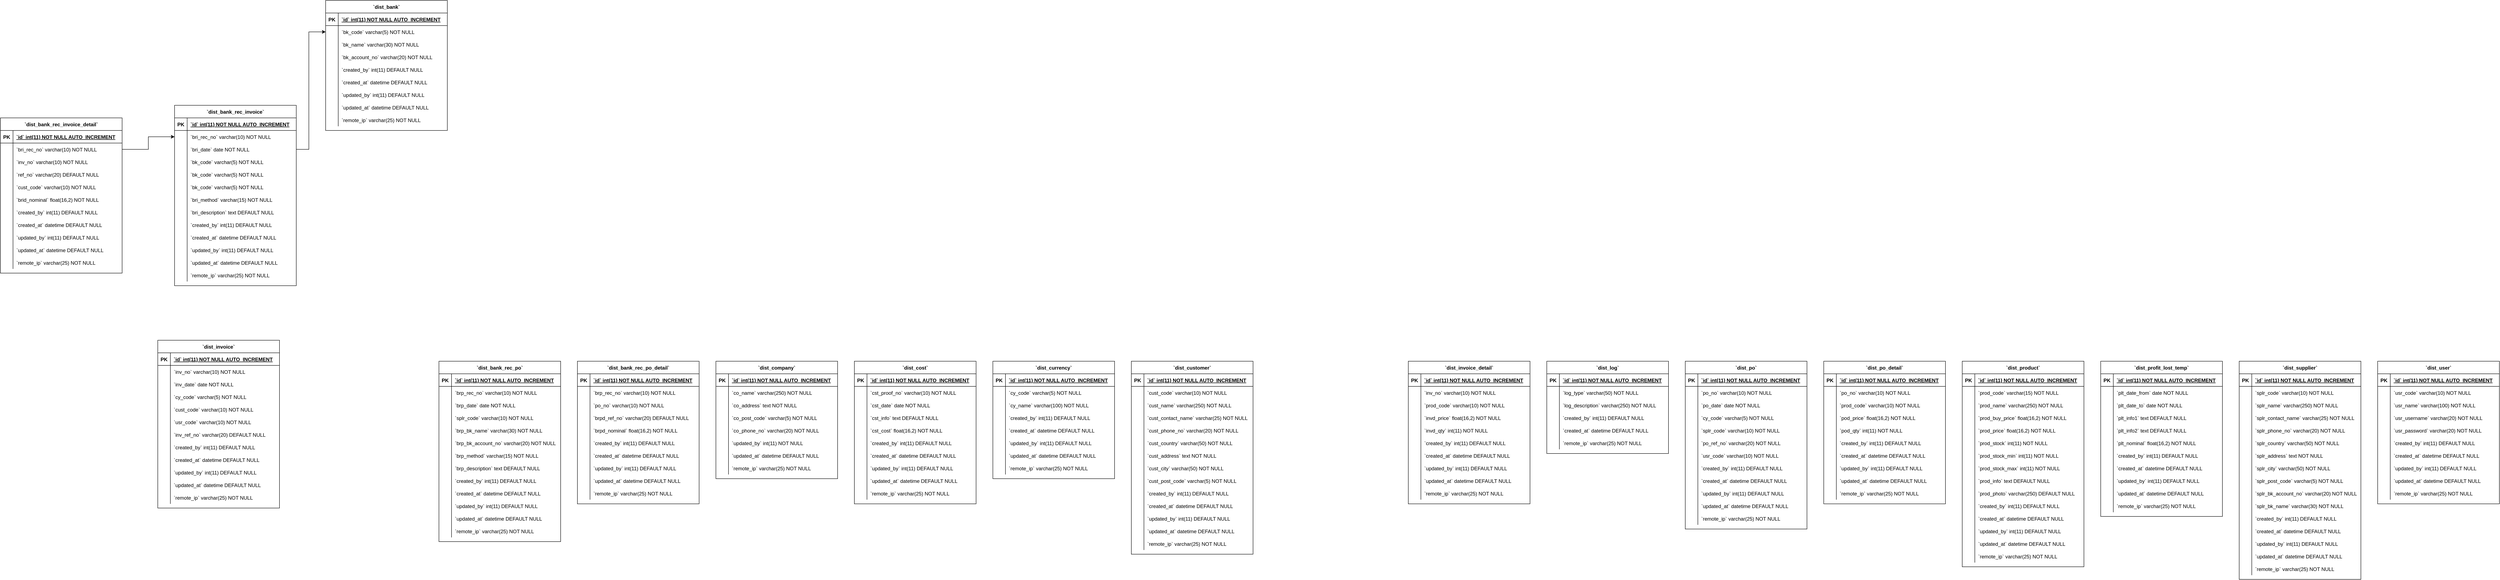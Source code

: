 <mxfile version="13.6.5" type="github">
  <diagram id="bMF77L84sKGF2cYCscbc" name="Page-1">
    <mxGraphModel dx="4983" dy="1846" grid="1" gridSize="10" guides="1" tooltips="1" connect="1" arrows="1" fold="1" page="1" pageScale="1" pageWidth="850" pageHeight="1100" math="0" shadow="0">
      <root>
        <mxCell id="0" />
        <mxCell id="1" parent="0" />
        <mxCell id="f_LjZjDG_l8VPwGls8gS-97" value="`dist_bank_rec_po`" style="shape=table;startSize=30;container=1;collapsible=1;childLayout=tableLayout;fixedRows=1;rowLines=0;fontStyle=1;align=center;resizeLast=1;" parent="1" vertex="1">
          <mxGeometry x="-1930" y="-190" width="290" height="430" as="geometry" />
        </mxCell>
        <mxCell id="f_LjZjDG_l8VPwGls8gS-98" value="" style="shape=partialRectangle;collapsible=0;dropTarget=0;pointerEvents=0;fillColor=none;points=[[0,0.5],[1,0.5]];portConstraint=eastwest;top=0;left=0;right=0;bottom=1;" parent="f_LjZjDG_l8VPwGls8gS-97" vertex="1">
          <mxGeometry y="30" width="290" height="30" as="geometry" />
        </mxCell>
        <mxCell id="f_LjZjDG_l8VPwGls8gS-99" value="PK" style="shape=partialRectangle;overflow=hidden;connectable=0;fillColor=none;top=0;left=0;bottom=0;right=0;fontStyle=1;" parent="f_LjZjDG_l8VPwGls8gS-98" vertex="1">
          <mxGeometry width="30" height="30" as="geometry" />
        </mxCell>
        <mxCell id="f_LjZjDG_l8VPwGls8gS-100" value="`id` int(11)  NOT NULL AUTO_INCREMENT" style="shape=partialRectangle;overflow=hidden;connectable=0;fillColor=none;top=0;left=0;bottom=0;right=0;align=left;spacingLeft=6;fontStyle=5;" parent="f_LjZjDG_l8VPwGls8gS-98" vertex="1">
          <mxGeometry x="30" width="260" height="30" as="geometry" />
        </mxCell>
        <mxCell id="f_LjZjDG_l8VPwGls8gS-101" value="" style="shape=partialRectangle;collapsible=0;dropTarget=0;pointerEvents=0;fillColor=none;points=[[0,0.5],[1,0.5]];portConstraint=eastwest;top=0;left=0;right=0;bottom=0;" parent="f_LjZjDG_l8VPwGls8gS-97" vertex="1">
          <mxGeometry y="60" width="290" height="30" as="geometry" />
        </mxCell>
        <mxCell id="f_LjZjDG_l8VPwGls8gS-102" value="" style="shape=partialRectangle;overflow=hidden;connectable=0;fillColor=none;top=0;left=0;bottom=0;right=0;" parent="f_LjZjDG_l8VPwGls8gS-101" vertex="1">
          <mxGeometry width="30" height="30" as="geometry" />
        </mxCell>
        <mxCell id="f_LjZjDG_l8VPwGls8gS-103" value="`brp_rec_no` varchar(10) NOT NULL" style="shape=partialRectangle;overflow=hidden;connectable=0;fillColor=none;top=0;left=0;bottom=0;right=0;align=left;spacingLeft=6;" parent="f_LjZjDG_l8VPwGls8gS-101" vertex="1">
          <mxGeometry x="30" width="260" height="30" as="geometry" />
        </mxCell>
        <mxCell id="f_LjZjDG_l8VPwGls8gS-104" value="" style="shape=partialRectangle;collapsible=0;dropTarget=0;pointerEvents=0;fillColor=none;points=[[0,0.5],[1,0.5]];portConstraint=eastwest;top=0;left=0;right=0;bottom=0;" parent="f_LjZjDG_l8VPwGls8gS-97" vertex="1">
          <mxGeometry y="90" width="290" height="30" as="geometry" />
        </mxCell>
        <mxCell id="f_LjZjDG_l8VPwGls8gS-105" value="" style="shape=partialRectangle;overflow=hidden;connectable=0;fillColor=none;top=0;left=0;bottom=0;right=0;" parent="f_LjZjDG_l8VPwGls8gS-104" vertex="1">
          <mxGeometry width="30" height="30" as="geometry" />
        </mxCell>
        <mxCell id="f_LjZjDG_l8VPwGls8gS-106" value="`brp_date` date NOT NULL" style="shape=partialRectangle;overflow=hidden;connectable=0;fillColor=none;top=0;left=0;bottom=0;right=0;align=left;spacingLeft=6;" parent="f_LjZjDG_l8VPwGls8gS-104" vertex="1">
          <mxGeometry x="30" width="260" height="30" as="geometry" />
        </mxCell>
        <mxCell id="f_LjZjDG_l8VPwGls8gS-107" value="" style="shape=partialRectangle;collapsible=0;dropTarget=0;pointerEvents=0;fillColor=none;points=[[0,0.5],[1,0.5]];portConstraint=eastwest;top=0;left=0;right=0;bottom=0;" parent="f_LjZjDG_l8VPwGls8gS-97" vertex="1">
          <mxGeometry y="120" width="290" height="30" as="geometry" />
        </mxCell>
        <mxCell id="f_LjZjDG_l8VPwGls8gS-108" value="" style="shape=partialRectangle;overflow=hidden;connectable=0;fillColor=none;top=0;left=0;bottom=0;right=0;" parent="f_LjZjDG_l8VPwGls8gS-107" vertex="1">
          <mxGeometry width="30" height="30" as="geometry" />
        </mxCell>
        <mxCell id="f_LjZjDG_l8VPwGls8gS-109" value="`splr_code` varchar(10) NOT NULL" style="shape=partialRectangle;overflow=hidden;connectable=0;fillColor=none;top=0;left=0;bottom=0;right=0;align=left;spacingLeft=6;" parent="f_LjZjDG_l8VPwGls8gS-107" vertex="1">
          <mxGeometry x="30" width="260" height="30" as="geometry" />
        </mxCell>
        <mxCell id="f_LjZjDG_l8VPwGls8gS-110" value="" style="shape=partialRectangle;collapsible=0;dropTarget=0;pointerEvents=0;fillColor=none;points=[[0,0.5],[1,0.5]];portConstraint=eastwest;top=0;left=0;right=0;bottom=0;" parent="f_LjZjDG_l8VPwGls8gS-97" vertex="1">
          <mxGeometry y="150" width="290" height="30" as="geometry" />
        </mxCell>
        <mxCell id="f_LjZjDG_l8VPwGls8gS-111" value="" style="shape=partialRectangle;overflow=hidden;connectable=0;fillColor=none;top=0;left=0;bottom=0;right=0;" parent="f_LjZjDG_l8VPwGls8gS-110" vertex="1">
          <mxGeometry width="30" height="30" as="geometry" />
        </mxCell>
        <mxCell id="f_LjZjDG_l8VPwGls8gS-112" value="`brp_bk_name` varchar(30) NOT NULL" style="shape=partialRectangle;overflow=hidden;connectable=0;fillColor=none;top=0;left=0;bottom=0;right=0;align=left;spacingLeft=6;" parent="f_LjZjDG_l8VPwGls8gS-110" vertex="1">
          <mxGeometry x="30" width="260" height="30" as="geometry" />
        </mxCell>
        <mxCell id="f_LjZjDG_l8VPwGls8gS-113" value="" style="shape=partialRectangle;collapsible=0;dropTarget=0;pointerEvents=0;fillColor=none;points=[[0,0.5],[1,0.5]];portConstraint=eastwest;top=0;left=0;right=0;bottom=0;" parent="f_LjZjDG_l8VPwGls8gS-97" vertex="1">
          <mxGeometry y="180" width="290" height="30" as="geometry" />
        </mxCell>
        <mxCell id="f_LjZjDG_l8VPwGls8gS-114" value="" style="shape=partialRectangle;overflow=hidden;connectable=0;fillColor=none;top=0;left=0;bottom=0;right=0;" parent="f_LjZjDG_l8VPwGls8gS-113" vertex="1">
          <mxGeometry width="30" height="30" as="geometry" />
        </mxCell>
        <mxCell id="f_LjZjDG_l8VPwGls8gS-115" value="`brp_bk_account_no` varchar(20) NOT NULL" style="shape=partialRectangle;overflow=hidden;connectable=0;fillColor=none;top=0;left=0;bottom=0;right=0;align=left;spacingLeft=6;" parent="f_LjZjDG_l8VPwGls8gS-113" vertex="1">
          <mxGeometry x="30" width="260" height="30" as="geometry" />
        </mxCell>
        <mxCell id="f_LjZjDG_l8VPwGls8gS-116" value="" style="shape=partialRectangle;collapsible=0;dropTarget=0;pointerEvents=0;fillColor=none;points=[[0,0.5],[1,0.5]];portConstraint=eastwest;top=0;left=0;right=0;bottom=0;" parent="f_LjZjDG_l8VPwGls8gS-97" vertex="1">
          <mxGeometry y="210" width="290" height="30" as="geometry" />
        </mxCell>
        <mxCell id="f_LjZjDG_l8VPwGls8gS-117" value="" style="shape=partialRectangle;overflow=hidden;connectable=0;fillColor=none;top=0;left=0;bottom=0;right=0;" parent="f_LjZjDG_l8VPwGls8gS-116" vertex="1">
          <mxGeometry width="30" height="30" as="geometry" />
        </mxCell>
        <mxCell id="f_LjZjDG_l8VPwGls8gS-118" value="`brp_method` varchar(15) NOT NULL" style="shape=partialRectangle;overflow=hidden;connectable=0;fillColor=none;top=0;left=0;bottom=0;right=0;align=left;spacingLeft=6;" parent="f_LjZjDG_l8VPwGls8gS-116" vertex="1">
          <mxGeometry x="30" width="260" height="30" as="geometry" />
        </mxCell>
        <mxCell id="f_LjZjDG_l8VPwGls8gS-119" value="" style="shape=partialRectangle;collapsible=0;dropTarget=0;pointerEvents=0;fillColor=none;points=[[0,0.5],[1,0.5]];portConstraint=eastwest;top=0;left=0;right=0;bottom=0;" parent="f_LjZjDG_l8VPwGls8gS-97" vertex="1">
          <mxGeometry y="240" width="290" height="30" as="geometry" />
        </mxCell>
        <mxCell id="f_LjZjDG_l8VPwGls8gS-120" value="" style="shape=partialRectangle;overflow=hidden;connectable=0;fillColor=none;top=0;left=0;bottom=0;right=0;" parent="f_LjZjDG_l8VPwGls8gS-119" vertex="1">
          <mxGeometry width="30" height="30" as="geometry" />
        </mxCell>
        <mxCell id="f_LjZjDG_l8VPwGls8gS-121" value="`brp_description` text DEFAULT NULL" style="shape=partialRectangle;overflow=hidden;connectable=0;fillColor=none;top=0;left=0;bottom=0;right=0;align=left;spacingLeft=6;" parent="f_LjZjDG_l8VPwGls8gS-119" vertex="1">
          <mxGeometry x="30" width="260" height="30" as="geometry" />
        </mxCell>
        <mxCell id="f_LjZjDG_l8VPwGls8gS-122" value="" style="shape=partialRectangle;collapsible=0;dropTarget=0;pointerEvents=0;fillColor=none;points=[[0,0.5],[1,0.5]];portConstraint=eastwest;top=0;left=0;right=0;bottom=0;" parent="f_LjZjDG_l8VPwGls8gS-97" vertex="1">
          <mxGeometry y="270" width="290" height="30" as="geometry" />
        </mxCell>
        <mxCell id="f_LjZjDG_l8VPwGls8gS-123" value="" style="shape=partialRectangle;overflow=hidden;connectable=0;fillColor=none;top=0;left=0;bottom=0;right=0;" parent="f_LjZjDG_l8VPwGls8gS-122" vertex="1">
          <mxGeometry width="30" height="30" as="geometry" />
        </mxCell>
        <mxCell id="f_LjZjDG_l8VPwGls8gS-124" value="`created_by` int(11) DEFAULT NULL" style="shape=partialRectangle;overflow=hidden;connectable=0;fillColor=none;top=0;left=0;bottom=0;right=0;align=left;spacingLeft=6;" parent="f_LjZjDG_l8VPwGls8gS-122" vertex="1">
          <mxGeometry x="30" width="260" height="30" as="geometry" />
        </mxCell>
        <mxCell id="f_LjZjDG_l8VPwGls8gS-125" value="" style="shape=partialRectangle;collapsible=0;dropTarget=0;pointerEvents=0;fillColor=none;points=[[0,0.5],[1,0.5]];portConstraint=eastwest;top=0;left=0;right=0;bottom=0;" parent="f_LjZjDG_l8VPwGls8gS-97" vertex="1">
          <mxGeometry y="300" width="290" height="30" as="geometry" />
        </mxCell>
        <mxCell id="f_LjZjDG_l8VPwGls8gS-126" value="" style="shape=partialRectangle;overflow=hidden;connectable=0;fillColor=none;top=0;left=0;bottom=0;right=0;" parent="f_LjZjDG_l8VPwGls8gS-125" vertex="1">
          <mxGeometry width="30" height="30" as="geometry" />
        </mxCell>
        <mxCell id="f_LjZjDG_l8VPwGls8gS-127" value="`created_at` datetime DEFAULT NULL" style="shape=partialRectangle;overflow=hidden;connectable=0;fillColor=none;top=0;left=0;bottom=0;right=0;align=left;spacingLeft=6;" parent="f_LjZjDG_l8VPwGls8gS-125" vertex="1">
          <mxGeometry x="30" width="260" height="30" as="geometry" />
        </mxCell>
        <mxCell id="f_LjZjDG_l8VPwGls8gS-128" value="" style="shape=partialRectangle;collapsible=0;dropTarget=0;pointerEvents=0;fillColor=none;points=[[0,0.5],[1,0.5]];portConstraint=eastwest;top=0;left=0;right=0;bottom=0;" parent="f_LjZjDG_l8VPwGls8gS-97" vertex="1">
          <mxGeometry y="330" width="290" height="30" as="geometry" />
        </mxCell>
        <mxCell id="f_LjZjDG_l8VPwGls8gS-129" value="" style="shape=partialRectangle;overflow=hidden;connectable=0;fillColor=none;top=0;left=0;bottom=0;right=0;" parent="f_LjZjDG_l8VPwGls8gS-128" vertex="1">
          <mxGeometry width="30" height="30" as="geometry" />
        </mxCell>
        <mxCell id="f_LjZjDG_l8VPwGls8gS-130" value="`updated_by` int(11) DEFAULT NULL" style="shape=partialRectangle;overflow=hidden;connectable=0;fillColor=none;top=0;left=0;bottom=0;right=0;align=left;spacingLeft=6;" parent="f_LjZjDG_l8VPwGls8gS-128" vertex="1">
          <mxGeometry x="30" width="260" height="30" as="geometry" />
        </mxCell>
        <mxCell id="f_LjZjDG_l8VPwGls8gS-131" value="" style="shape=partialRectangle;collapsible=0;dropTarget=0;pointerEvents=0;fillColor=none;points=[[0,0.5],[1,0.5]];portConstraint=eastwest;top=0;left=0;right=0;bottom=0;" parent="f_LjZjDG_l8VPwGls8gS-97" vertex="1">
          <mxGeometry y="360" width="290" height="30" as="geometry" />
        </mxCell>
        <mxCell id="f_LjZjDG_l8VPwGls8gS-132" value="" style="shape=partialRectangle;overflow=hidden;connectable=0;fillColor=none;top=0;left=0;bottom=0;right=0;" parent="f_LjZjDG_l8VPwGls8gS-131" vertex="1">
          <mxGeometry width="30" height="30" as="geometry" />
        </mxCell>
        <mxCell id="f_LjZjDG_l8VPwGls8gS-133" value="`updated_at` datetime DEFAULT NULL" style="shape=partialRectangle;overflow=hidden;connectable=0;fillColor=none;top=0;left=0;bottom=0;right=0;align=left;spacingLeft=6;" parent="f_LjZjDG_l8VPwGls8gS-131" vertex="1">
          <mxGeometry x="30" width="260" height="30" as="geometry" />
        </mxCell>
        <mxCell id="f_LjZjDG_l8VPwGls8gS-134" value="" style="shape=partialRectangle;collapsible=0;dropTarget=0;pointerEvents=0;fillColor=none;points=[[0,0.5],[1,0.5]];portConstraint=eastwest;top=0;left=0;right=0;bottom=0;" parent="f_LjZjDG_l8VPwGls8gS-97" vertex="1">
          <mxGeometry y="390" width="290" height="30" as="geometry" />
        </mxCell>
        <mxCell id="f_LjZjDG_l8VPwGls8gS-135" value="" style="shape=partialRectangle;overflow=hidden;connectable=0;fillColor=none;top=0;left=0;bottom=0;right=0;" parent="f_LjZjDG_l8VPwGls8gS-134" vertex="1">
          <mxGeometry width="30" height="30" as="geometry" />
        </mxCell>
        <mxCell id="f_LjZjDG_l8VPwGls8gS-136" value="`remote_ip` varchar(25) NOT NULL" style="shape=partialRectangle;overflow=hidden;connectable=0;fillColor=none;top=0;left=0;bottom=0;right=0;align=left;spacingLeft=6;" parent="f_LjZjDG_l8VPwGls8gS-134" vertex="1">
          <mxGeometry x="30" width="260" height="30" as="geometry" />
        </mxCell>
        <mxCell id="f_LjZjDG_l8VPwGls8gS-137" value="`dist_bank_rec_po_detail`" style="shape=table;startSize=30;container=1;collapsible=1;childLayout=tableLayout;fixedRows=1;rowLines=0;fontStyle=1;align=center;resizeLast=1;" parent="1" vertex="1">
          <mxGeometry x="-1600" y="-190" width="290" height="340" as="geometry" />
        </mxCell>
        <mxCell id="f_LjZjDG_l8VPwGls8gS-138" value="" style="shape=partialRectangle;collapsible=0;dropTarget=0;pointerEvents=0;fillColor=none;points=[[0,0.5],[1,0.5]];portConstraint=eastwest;top=0;left=0;right=0;bottom=1;" parent="f_LjZjDG_l8VPwGls8gS-137" vertex="1">
          <mxGeometry y="30" width="290" height="30" as="geometry" />
        </mxCell>
        <mxCell id="f_LjZjDG_l8VPwGls8gS-139" value="PK" style="shape=partialRectangle;overflow=hidden;connectable=0;fillColor=none;top=0;left=0;bottom=0;right=0;fontStyle=1;" parent="f_LjZjDG_l8VPwGls8gS-138" vertex="1">
          <mxGeometry width="30" height="30" as="geometry" />
        </mxCell>
        <mxCell id="f_LjZjDG_l8VPwGls8gS-140" value="`id` int(11)  NOT NULL AUTO_INCREMENT" style="shape=partialRectangle;overflow=hidden;connectable=0;fillColor=none;top=0;left=0;bottom=0;right=0;align=left;spacingLeft=6;fontStyle=5;" parent="f_LjZjDG_l8VPwGls8gS-138" vertex="1">
          <mxGeometry x="30" width="260" height="30" as="geometry" />
        </mxCell>
        <mxCell id="f_LjZjDG_l8VPwGls8gS-141" value="" style="shape=partialRectangle;collapsible=0;dropTarget=0;pointerEvents=0;fillColor=none;points=[[0,0.5],[1,0.5]];portConstraint=eastwest;top=0;left=0;right=0;bottom=0;" parent="f_LjZjDG_l8VPwGls8gS-137" vertex="1">
          <mxGeometry y="60" width="290" height="30" as="geometry" />
        </mxCell>
        <mxCell id="f_LjZjDG_l8VPwGls8gS-142" value="" style="shape=partialRectangle;overflow=hidden;connectable=0;fillColor=none;top=0;left=0;bottom=0;right=0;" parent="f_LjZjDG_l8VPwGls8gS-141" vertex="1">
          <mxGeometry width="30" height="30" as="geometry" />
        </mxCell>
        <mxCell id="f_LjZjDG_l8VPwGls8gS-143" value="`brp_rec_no` varchar(10) NOT NULL" style="shape=partialRectangle;overflow=hidden;connectable=0;fillColor=none;top=0;left=0;bottom=0;right=0;align=left;spacingLeft=6;" parent="f_LjZjDG_l8VPwGls8gS-141" vertex="1">
          <mxGeometry x="30" width="260" height="30" as="geometry" />
        </mxCell>
        <mxCell id="f_LjZjDG_l8VPwGls8gS-144" value="" style="shape=partialRectangle;collapsible=0;dropTarget=0;pointerEvents=0;fillColor=none;points=[[0,0.5],[1,0.5]];portConstraint=eastwest;top=0;left=0;right=0;bottom=0;" parent="f_LjZjDG_l8VPwGls8gS-137" vertex="1">
          <mxGeometry y="90" width="290" height="30" as="geometry" />
        </mxCell>
        <mxCell id="f_LjZjDG_l8VPwGls8gS-145" value="" style="shape=partialRectangle;overflow=hidden;connectable=0;fillColor=none;top=0;left=0;bottom=0;right=0;" parent="f_LjZjDG_l8VPwGls8gS-144" vertex="1">
          <mxGeometry width="30" height="30" as="geometry" />
        </mxCell>
        <mxCell id="f_LjZjDG_l8VPwGls8gS-146" value="`po_no` varchar(10) NOT NULL" style="shape=partialRectangle;overflow=hidden;connectable=0;fillColor=none;top=0;left=0;bottom=0;right=0;align=left;spacingLeft=6;" parent="f_LjZjDG_l8VPwGls8gS-144" vertex="1">
          <mxGeometry x="30" width="260" height="30" as="geometry" />
        </mxCell>
        <mxCell id="f_LjZjDG_l8VPwGls8gS-147" value="" style="shape=partialRectangle;collapsible=0;dropTarget=0;pointerEvents=0;fillColor=none;points=[[0,0.5],[1,0.5]];portConstraint=eastwest;top=0;left=0;right=0;bottom=0;" parent="f_LjZjDG_l8VPwGls8gS-137" vertex="1">
          <mxGeometry y="120" width="290" height="30" as="geometry" />
        </mxCell>
        <mxCell id="f_LjZjDG_l8VPwGls8gS-148" value="" style="shape=partialRectangle;overflow=hidden;connectable=0;fillColor=none;top=0;left=0;bottom=0;right=0;" parent="f_LjZjDG_l8VPwGls8gS-147" vertex="1">
          <mxGeometry width="30" height="30" as="geometry" />
        </mxCell>
        <mxCell id="f_LjZjDG_l8VPwGls8gS-149" value="`brpd_ref_no` varchar(20) DEFAULT NULL" style="shape=partialRectangle;overflow=hidden;connectable=0;fillColor=none;top=0;left=0;bottom=0;right=0;align=left;spacingLeft=6;" parent="f_LjZjDG_l8VPwGls8gS-147" vertex="1">
          <mxGeometry x="30" width="260" height="30" as="geometry" />
        </mxCell>
        <mxCell id="f_LjZjDG_l8VPwGls8gS-150" value="" style="shape=partialRectangle;collapsible=0;dropTarget=0;pointerEvents=0;fillColor=none;points=[[0,0.5],[1,0.5]];portConstraint=eastwest;top=0;left=0;right=0;bottom=0;" parent="f_LjZjDG_l8VPwGls8gS-137" vertex="1">
          <mxGeometry y="150" width="290" height="30" as="geometry" />
        </mxCell>
        <mxCell id="f_LjZjDG_l8VPwGls8gS-151" value="" style="shape=partialRectangle;overflow=hidden;connectable=0;fillColor=none;top=0;left=0;bottom=0;right=0;" parent="f_LjZjDG_l8VPwGls8gS-150" vertex="1">
          <mxGeometry width="30" height="30" as="geometry" />
        </mxCell>
        <mxCell id="f_LjZjDG_l8VPwGls8gS-152" value="`brpd_nominal` float(16,2) NOT NULL" style="shape=partialRectangle;overflow=hidden;connectable=0;fillColor=none;top=0;left=0;bottom=0;right=0;align=left;spacingLeft=6;" parent="f_LjZjDG_l8VPwGls8gS-150" vertex="1">
          <mxGeometry x="30" width="260" height="30" as="geometry" />
        </mxCell>
        <mxCell id="f_LjZjDG_l8VPwGls8gS-153" value="" style="shape=partialRectangle;collapsible=0;dropTarget=0;pointerEvents=0;fillColor=none;points=[[0,0.5],[1,0.5]];portConstraint=eastwest;top=0;left=0;right=0;bottom=0;" parent="f_LjZjDG_l8VPwGls8gS-137" vertex="1">
          <mxGeometry y="180" width="290" height="30" as="geometry" />
        </mxCell>
        <mxCell id="f_LjZjDG_l8VPwGls8gS-154" value="" style="shape=partialRectangle;overflow=hidden;connectable=0;fillColor=none;top=0;left=0;bottom=0;right=0;" parent="f_LjZjDG_l8VPwGls8gS-153" vertex="1">
          <mxGeometry width="30" height="30" as="geometry" />
        </mxCell>
        <mxCell id="f_LjZjDG_l8VPwGls8gS-155" value="`created_by` int(11) DEFAULT NULL" style="shape=partialRectangle;overflow=hidden;connectable=0;fillColor=none;top=0;left=0;bottom=0;right=0;align=left;spacingLeft=6;" parent="f_LjZjDG_l8VPwGls8gS-153" vertex="1">
          <mxGeometry x="30" width="260" height="30" as="geometry" />
        </mxCell>
        <mxCell id="f_LjZjDG_l8VPwGls8gS-156" value="" style="shape=partialRectangle;collapsible=0;dropTarget=0;pointerEvents=0;fillColor=none;points=[[0,0.5],[1,0.5]];portConstraint=eastwest;top=0;left=0;right=0;bottom=0;" parent="f_LjZjDG_l8VPwGls8gS-137" vertex="1">
          <mxGeometry y="210" width="290" height="30" as="geometry" />
        </mxCell>
        <mxCell id="f_LjZjDG_l8VPwGls8gS-157" value="" style="shape=partialRectangle;overflow=hidden;connectable=0;fillColor=none;top=0;left=0;bottom=0;right=0;" parent="f_LjZjDG_l8VPwGls8gS-156" vertex="1">
          <mxGeometry width="30" height="30" as="geometry" />
        </mxCell>
        <mxCell id="f_LjZjDG_l8VPwGls8gS-158" value="`created_at` datetime DEFAULT NULL" style="shape=partialRectangle;overflow=hidden;connectable=0;fillColor=none;top=0;left=0;bottom=0;right=0;align=left;spacingLeft=6;" parent="f_LjZjDG_l8VPwGls8gS-156" vertex="1">
          <mxGeometry x="30" width="260" height="30" as="geometry" />
        </mxCell>
        <mxCell id="f_LjZjDG_l8VPwGls8gS-159" value="" style="shape=partialRectangle;collapsible=0;dropTarget=0;pointerEvents=0;fillColor=none;points=[[0,0.5],[1,0.5]];portConstraint=eastwest;top=0;left=0;right=0;bottom=0;" parent="f_LjZjDG_l8VPwGls8gS-137" vertex="1">
          <mxGeometry y="240" width="290" height="30" as="geometry" />
        </mxCell>
        <mxCell id="f_LjZjDG_l8VPwGls8gS-160" value="" style="shape=partialRectangle;overflow=hidden;connectable=0;fillColor=none;top=0;left=0;bottom=0;right=0;" parent="f_LjZjDG_l8VPwGls8gS-159" vertex="1">
          <mxGeometry width="30" height="30" as="geometry" />
        </mxCell>
        <mxCell id="f_LjZjDG_l8VPwGls8gS-161" value="`updated_by` int(11) DEFAULT NULL" style="shape=partialRectangle;overflow=hidden;connectable=0;fillColor=none;top=0;left=0;bottom=0;right=0;align=left;spacingLeft=6;" parent="f_LjZjDG_l8VPwGls8gS-159" vertex="1">
          <mxGeometry x="30" width="260" height="30" as="geometry" />
        </mxCell>
        <mxCell id="f_LjZjDG_l8VPwGls8gS-162" value="" style="shape=partialRectangle;collapsible=0;dropTarget=0;pointerEvents=0;fillColor=none;points=[[0,0.5],[1,0.5]];portConstraint=eastwest;top=0;left=0;right=0;bottom=0;" parent="f_LjZjDG_l8VPwGls8gS-137" vertex="1">
          <mxGeometry y="270" width="290" height="30" as="geometry" />
        </mxCell>
        <mxCell id="f_LjZjDG_l8VPwGls8gS-163" value="" style="shape=partialRectangle;overflow=hidden;connectable=0;fillColor=none;top=0;left=0;bottom=0;right=0;" parent="f_LjZjDG_l8VPwGls8gS-162" vertex="1">
          <mxGeometry width="30" height="30" as="geometry" />
        </mxCell>
        <mxCell id="f_LjZjDG_l8VPwGls8gS-164" value="`updated_at` datetime DEFAULT NULL" style="shape=partialRectangle;overflow=hidden;connectable=0;fillColor=none;top=0;left=0;bottom=0;right=0;align=left;spacingLeft=6;" parent="f_LjZjDG_l8VPwGls8gS-162" vertex="1">
          <mxGeometry x="30" width="260" height="30" as="geometry" />
        </mxCell>
        <mxCell id="f_LjZjDG_l8VPwGls8gS-165" value="" style="shape=partialRectangle;collapsible=0;dropTarget=0;pointerEvents=0;fillColor=none;points=[[0,0.5],[1,0.5]];portConstraint=eastwest;top=0;left=0;right=0;bottom=0;" parent="f_LjZjDG_l8VPwGls8gS-137" vertex="1">
          <mxGeometry y="300" width="290" height="30" as="geometry" />
        </mxCell>
        <mxCell id="f_LjZjDG_l8VPwGls8gS-166" value="" style="shape=partialRectangle;overflow=hidden;connectable=0;fillColor=none;top=0;left=0;bottom=0;right=0;" parent="f_LjZjDG_l8VPwGls8gS-165" vertex="1">
          <mxGeometry width="30" height="30" as="geometry" />
        </mxCell>
        <mxCell id="f_LjZjDG_l8VPwGls8gS-167" value="`remote_ip` varchar(25) NOT NULL" style="shape=partialRectangle;overflow=hidden;connectable=0;fillColor=none;top=0;left=0;bottom=0;right=0;align=left;spacingLeft=6;" parent="f_LjZjDG_l8VPwGls8gS-165" vertex="1">
          <mxGeometry x="30" width="260" height="30" as="geometry" />
        </mxCell>
        <mxCell id="f_LjZjDG_l8VPwGls8gS-168" value="`dist_company`" style="shape=table;startSize=30;container=1;collapsible=1;childLayout=tableLayout;fixedRows=1;rowLines=0;fontStyle=1;align=center;resizeLast=1;" parent="1" vertex="1">
          <mxGeometry x="-1270" y="-190" width="290" height="280" as="geometry" />
        </mxCell>
        <mxCell id="f_LjZjDG_l8VPwGls8gS-169" value="" style="shape=partialRectangle;collapsible=0;dropTarget=0;pointerEvents=0;fillColor=none;points=[[0,0.5],[1,0.5]];portConstraint=eastwest;top=0;left=0;right=0;bottom=1;" parent="f_LjZjDG_l8VPwGls8gS-168" vertex="1">
          <mxGeometry y="30" width="290" height="30" as="geometry" />
        </mxCell>
        <mxCell id="f_LjZjDG_l8VPwGls8gS-170" value="PK" style="shape=partialRectangle;overflow=hidden;connectable=0;fillColor=none;top=0;left=0;bottom=0;right=0;fontStyle=1;" parent="f_LjZjDG_l8VPwGls8gS-169" vertex="1">
          <mxGeometry width="30" height="30" as="geometry" />
        </mxCell>
        <mxCell id="f_LjZjDG_l8VPwGls8gS-171" value="`id` int(11)  NOT NULL AUTO_INCREMENT" style="shape=partialRectangle;overflow=hidden;connectable=0;fillColor=none;top=0;left=0;bottom=0;right=0;align=left;spacingLeft=6;fontStyle=5;" parent="f_LjZjDG_l8VPwGls8gS-169" vertex="1">
          <mxGeometry x="30" width="260" height="30" as="geometry" />
        </mxCell>
        <mxCell id="f_LjZjDG_l8VPwGls8gS-172" value="" style="shape=partialRectangle;collapsible=0;dropTarget=0;pointerEvents=0;fillColor=none;points=[[0,0.5],[1,0.5]];portConstraint=eastwest;top=0;left=0;right=0;bottom=0;" parent="f_LjZjDG_l8VPwGls8gS-168" vertex="1">
          <mxGeometry y="60" width="290" height="30" as="geometry" />
        </mxCell>
        <mxCell id="f_LjZjDG_l8VPwGls8gS-173" value="" style="shape=partialRectangle;overflow=hidden;connectable=0;fillColor=none;top=0;left=0;bottom=0;right=0;" parent="f_LjZjDG_l8VPwGls8gS-172" vertex="1">
          <mxGeometry width="30" height="30" as="geometry" />
        </mxCell>
        <mxCell id="f_LjZjDG_l8VPwGls8gS-174" value="`co_name` varchar(250) NOT NULL" style="shape=partialRectangle;overflow=hidden;connectable=0;fillColor=none;top=0;left=0;bottom=0;right=0;align=left;spacingLeft=6;" parent="f_LjZjDG_l8VPwGls8gS-172" vertex="1">
          <mxGeometry x="30" width="260" height="30" as="geometry" />
        </mxCell>
        <mxCell id="f_LjZjDG_l8VPwGls8gS-175" value="" style="shape=partialRectangle;collapsible=0;dropTarget=0;pointerEvents=0;fillColor=none;points=[[0,0.5],[1,0.5]];portConstraint=eastwest;top=0;left=0;right=0;bottom=0;" parent="f_LjZjDG_l8VPwGls8gS-168" vertex="1">
          <mxGeometry y="90" width="290" height="30" as="geometry" />
        </mxCell>
        <mxCell id="f_LjZjDG_l8VPwGls8gS-176" value="" style="shape=partialRectangle;overflow=hidden;connectable=0;fillColor=none;top=0;left=0;bottom=0;right=0;" parent="f_LjZjDG_l8VPwGls8gS-175" vertex="1">
          <mxGeometry width="30" height="30" as="geometry" />
        </mxCell>
        <mxCell id="f_LjZjDG_l8VPwGls8gS-177" value="`co_address` text NOT NULL" style="shape=partialRectangle;overflow=hidden;connectable=0;fillColor=none;top=0;left=0;bottom=0;right=0;align=left;spacingLeft=6;" parent="f_LjZjDG_l8VPwGls8gS-175" vertex="1">
          <mxGeometry x="30" width="260" height="30" as="geometry" />
        </mxCell>
        <mxCell id="f_LjZjDG_l8VPwGls8gS-178" value="" style="shape=partialRectangle;collapsible=0;dropTarget=0;pointerEvents=0;fillColor=none;points=[[0,0.5],[1,0.5]];portConstraint=eastwest;top=0;left=0;right=0;bottom=0;" parent="f_LjZjDG_l8VPwGls8gS-168" vertex="1">
          <mxGeometry y="120" width="290" height="30" as="geometry" />
        </mxCell>
        <mxCell id="f_LjZjDG_l8VPwGls8gS-179" value="" style="shape=partialRectangle;overflow=hidden;connectable=0;fillColor=none;top=0;left=0;bottom=0;right=0;" parent="f_LjZjDG_l8VPwGls8gS-178" vertex="1">
          <mxGeometry width="30" height="30" as="geometry" />
        </mxCell>
        <mxCell id="f_LjZjDG_l8VPwGls8gS-180" value="`co_post_code` varchar(5) NOT NULL" style="shape=partialRectangle;overflow=hidden;connectable=0;fillColor=none;top=0;left=0;bottom=0;right=0;align=left;spacingLeft=6;" parent="f_LjZjDG_l8VPwGls8gS-178" vertex="1">
          <mxGeometry x="30" width="260" height="30" as="geometry" />
        </mxCell>
        <mxCell id="f_LjZjDG_l8VPwGls8gS-181" value="" style="shape=partialRectangle;collapsible=0;dropTarget=0;pointerEvents=0;fillColor=none;points=[[0,0.5],[1,0.5]];portConstraint=eastwest;top=0;left=0;right=0;bottom=0;" parent="f_LjZjDG_l8VPwGls8gS-168" vertex="1">
          <mxGeometry y="150" width="290" height="30" as="geometry" />
        </mxCell>
        <mxCell id="f_LjZjDG_l8VPwGls8gS-182" value="" style="shape=partialRectangle;overflow=hidden;connectable=0;fillColor=none;top=0;left=0;bottom=0;right=0;" parent="f_LjZjDG_l8VPwGls8gS-181" vertex="1">
          <mxGeometry width="30" height="30" as="geometry" />
        </mxCell>
        <mxCell id="f_LjZjDG_l8VPwGls8gS-183" value="`co_phone_no` varchar(20) NOT NULL" style="shape=partialRectangle;overflow=hidden;connectable=0;fillColor=none;top=0;left=0;bottom=0;right=0;align=left;spacingLeft=6;" parent="f_LjZjDG_l8VPwGls8gS-181" vertex="1">
          <mxGeometry x="30" width="260" height="30" as="geometry" />
        </mxCell>
        <mxCell id="f_LjZjDG_l8VPwGls8gS-184" value="" style="shape=partialRectangle;collapsible=0;dropTarget=0;pointerEvents=0;fillColor=none;points=[[0,0.5],[1,0.5]];portConstraint=eastwest;top=0;left=0;right=0;bottom=0;" parent="f_LjZjDG_l8VPwGls8gS-168" vertex="1">
          <mxGeometry y="180" width="290" height="30" as="geometry" />
        </mxCell>
        <mxCell id="f_LjZjDG_l8VPwGls8gS-185" value="" style="shape=partialRectangle;overflow=hidden;connectable=0;fillColor=none;top=0;left=0;bottom=0;right=0;" parent="f_LjZjDG_l8VPwGls8gS-184" vertex="1">
          <mxGeometry width="30" height="30" as="geometry" />
        </mxCell>
        <mxCell id="f_LjZjDG_l8VPwGls8gS-186" value="`updated_by` int(11) NOT NULL" style="shape=partialRectangle;overflow=hidden;connectable=0;fillColor=none;top=0;left=0;bottom=0;right=0;align=left;spacingLeft=6;" parent="f_LjZjDG_l8VPwGls8gS-184" vertex="1">
          <mxGeometry x="30" width="260" height="30" as="geometry" />
        </mxCell>
        <mxCell id="f_LjZjDG_l8VPwGls8gS-187" value="" style="shape=partialRectangle;collapsible=0;dropTarget=0;pointerEvents=0;fillColor=none;points=[[0,0.5],[1,0.5]];portConstraint=eastwest;top=0;left=0;right=0;bottom=0;" parent="f_LjZjDG_l8VPwGls8gS-168" vertex="1">
          <mxGeometry y="210" width="290" height="30" as="geometry" />
        </mxCell>
        <mxCell id="f_LjZjDG_l8VPwGls8gS-188" value="" style="shape=partialRectangle;overflow=hidden;connectable=0;fillColor=none;top=0;left=0;bottom=0;right=0;" parent="f_LjZjDG_l8VPwGls8gS-187" vertex="1">
          <mxGeometry width="30" height="30" as="geometry" />
        </mxCell>
        <mxCell id="f_LjZjDG_l8VPwGls8gS-189" value="`updated_at` datetime DEFAULT NULL" style="shape=partialRectangle;overflow=hidden;connectable=0;fillColor=none;top=0;left=0;bottom=0;right=0;align=left;spacingLeft=6;" parent="f_LjZjDG_l8VPwGls8gS-187" vertex="1">
          <mxGeometry x="30" width="260" height="30" as="geometry" />
        </mxCell>
        <mxCell id="f_LjZjDG_l8VPwGls8gS-190" value="" style="shape=partialRectangle;collapsible=0;dropTarget=0;pointerEvents=0;fillColor=none;points=[[0,0.5],[1,0.5]];portConstraint=eastwest;top=0;left=0;right=0;bottom=0;" parent="f_LjZjDG_l8VPwGls8gS-168" vertex="1">
          <mxGeometry y="240" width="290" height="30" as="geometry" />
        </mxCell>
        <mxCell id="f_LjZjDG_l8VPwGls8gS-191" value="" style="shape=partialRectangle;overflow=hidden;connectable=0;fillColor=none;top=0;left=0;bottom=0;right=0;" parent="f_LjZjDG_l8VPwGls8gS-190" vertex="1">
          <mxGeometry width="30" height="30" as="geometry" />
        </mxCell>
        <mxCell id="f_LjZjDG_l8VPwGls8gS-192" value="`remote_ip` varchar(25) NOT NULL" style="shape=partialRectangle;overflow=hidden;connectable=0;fillColor=none;top=0;left=0;bottom=0;right=0;align=left;spacingLeft=6;" parent="f_LjZjDG_l8VPwGls8gS-190" vertex="1">
          <mxGeometry x="30" width="260" height="30" as="geometry" />
        </mxCell>
        <mxCell id="f_LjZjDG_l8VPwGls8gS-193" value="`dist_cost`" style="shape=table;startSize=30;container=1;collapsible=1;childLayout=tableLayout;fixedRows=1;rowLines=0;fontStyle=1;align=center;resizeLast=1;" parent="1" vertex="1">
          <mxGeometry x="-940" y="-190" width="290" height="340" as="geometry" />
        </mxCell>
        <mxCell id="f_LjZjDG_l8VPwGls8gS-194" value="" style="shape=partialRectangle;collapsible=0;dropTarget=0;pointerEvents=0;fillColor=none;points=[[0,0.5],[1,0.5]];portConstraint=eastwest;top=0;left=0;right=0;bottom=1;" parent="f_LjZjDG_l8VPwGls8gS-193" vertex="1">
          <mxGeometry y="30" width="290" height="30" as="geometry" />
        </mxCell>
        <mxCell id="f_LjZjDG_l8VPwGls8gS-195" value="PK" style="shape=partialRectangle;overflow=hidden;connectable=0;fillColor=none;top=0;left=0;bottom=0;right=0;fontStyle=1;" parent="f_LjZjDG_l8VPwGls8gS-194" vertex="1">
          <mxGeometry width="30" height="30" as="geometry" />
        </mxCell>
        <mxCell id="f_LjZjDG_l8VPwGls8gS-196" value="`id` int(11)  NOT NULL AUTO_INCREMENT" style="shape=partialRectangle;overflow=hidden;connectable=0;fillColor=none;top=0;left=0;bottom=0;right=0;align=left;spacingLeft=6;fontStyle=5;" parent="f_LjZjDG_l8VPwGls8gS-194" vertex="1">
          <mxGeometry x="30" width="260" height="30" as="geometry" />
        </mxCell>
        <mxCell id="f_LjZjDG_l8VPwGls8gS-197" value="" style="shape=partialRectangle;collapsible=0;dropTarget=0;pointerEvents=0;fillColor=none;points=[[0,0.5],[1,0.5]];portConstraint=eastwest;top=0;left=0;right=0;bottom=0;" parent="f_LjZjDG_l8VPwGls8gS-193" vertex="1">
          <mxGeometry y="60" width="290" height="30" as="geometry" />
        </mxCell>
        <mxCell id="f_LjZjDG_l8VPwGls8gS-198" value="" style="shape=partialRectangle;overflow=hidden;connectable=0;fillColor=none;top=0;left=0;bottom=0;right=0;" parent="f_LjZjDG_l8VPwGls8gS-197" vertex="1">
          <mxGeometry width="30" height="30" as="geometry" />
        </mxCell>
        <mxCell id="f_LjZjDG_l8VPwGls8gS-199" value="`cst_proof_no` varchar(10) NOT NULL" style="shape=partialRectangle;overflow=hidden;connectable=0;fillColor=none;top=0;left=0;bottom=0;right=0;align=left;spacingLeft=6;" parent="f_LjZjDG_l8VPwGls8gS-197" vertex="1">
          <mxGeometry x="30" width="260" height="30" as="geometry" />
        </mxCell>
        <mxCell id="f_LjZjDG_l8VPwGls8gS-200" value="" style="shape=partialRectangle;collapsible=0;dropTarget=0;pointerEvents=0;fillColor=none;points=[[0,0.5],[1,0.5]];portConstraint=eastwest;top=0;left=0;right=0;bottom=0;" parent="f_LjZjDG_l8VPwGls8gS-193" vertex="1">
          <mxGeometry y="90" width="290" height="30" as="geometry" />
        </mxCell>
        <mxCell id="f_LjZjDG_l8VPwGls8gS-201" value="" style="shape=partialRectangle;overflow=hidden;connectable=0;fillColor=none;top=0;left=0;bottom=0;right=0;" parent="f_LjZjDG_l8VPwGls8gS-200" vertex="1">
          <mxGeometry width="30" height="30" as="geometry" />
        </mxCell>
        <mxCell id="f_LjZjDG_l8VPwGls8gS-202" value="`cst_date` date NOT NULL" style="shape=partialRectangle;overflow=hidden;connectable=0;fillColor=none;top=0;left=0;bottom=0;right=0;align=left;spacingLeft=6;" parent="f_LjZjDG_l8VPwGls8gS-200" vertex="1">
          <mxGeometry x="30" width="260" height="30" as="geometry" />
        </mxCell>
        <mxCell id="f_LjZjDG_l8VPwGls8gS-203" value="" style="shape=partialRectangle;collapsible=0;dropTarget=0;pointerEvents=0;fillColor=none;points=[[0,0.5],[1,0.5]];portConstraint=eastwest;top=0;left=0;right=0;bottom=0;" parent="f_LjZjDG_l8VPwGls8gS-193" vertex="1">
          <mxGeometry y="120" width="290" height="30" as="geometry" />
        </mxCell>
        <mxCell id="f_LjZjDG_l8VPwGls8gS-204" value="" style="shape=partialRectangle;overflow=hidden;connectable=0;fillColor=none;top=0;left=0;bottom=0;right=0;" parent="f_LjZjDG_l8VPwGls8gS-203" vertex="1">
          <mxGeometry width="30" height="30" as="geometry" />
        </mxCell>
        <mxCell id="f_LjZjDG_l8VPwGls8gS-205" value="`cst_info` text DEFAULT NULL" style="shape=partialRectangle;overflow=hidden;connectable=0;fillColor=none;top=0;left=0;bottom=0;right=0;align=left;spacingLeft=6;" parent="f_LjZjDG_l8VPwGls8gS-203" vertex="1">
          <mxGeometry x="30" width="260" height="30" as="geometry" />
        </mxCell>
        <mxCell id="f_LjZjDG_l8VPwGls8gS-206" value="" style="shape=partialRectangle;collapsible=0;dropTarget=0;pointerEvents=0;fillColor=none;points=[[0,0.5],[1,0.5]];portConstraint=eastwest;top=0;left=0;right=0;bottom=0;" parent="f_LjZjDG_l8VPwGls8gS-193" vertex="1">
          <mxGeometry y="150" width="290" height="30" as="geometry" />
        </mxCell>
        <mxCell id="f_LjZjDG_l8VPwGls8gS-207" value="" style="shape=partialRectangle;overflow=hidden;connectable=0;fillColor=none;top=0;left=0;bottom=0;right=0;" parent="f_LjZjDG_l8VPwGls8gS-206" vertex="1">
          <mxGeometry width="30" height="30" as="geometry" />
        </mxCell>
        <mxCell id="f_LjZjDG_l8VPwGls8gS-208" value="`cst_cost` float(16,2) NOT NULL" style="shape=partialRectangle;overflow=hidden;connectable=0;fillColor=none;top=0;left=0;bottom=0;right=0;align=left;spacingLeft=6;" parent="f_LjZjDG_l8VPwGls8gS-206" vertex="1">
          <mxGeometry x="30" width="260" height="30" as="geometry" />
        </mxCell>
        <mxCell id="f_LjZjDG_l8VPwGls8gS-209" value="" style="shape=partialRectangle;collapsible=0;dropTarget=0;pointerEvents=0;fillColor=none;points=[[0,0.5],[1,0.5]];portConstraint=eastwest;top=0;left=0;right=0;bottom=0;" parent="f_LjZjDG_l8VPwGls8gS-193" vertex="1">
          <mxGeometry y="180" width="290" height="30" as="geometry" />
        </mxCell>
        <mxCell id="f_LjZjDG_l8VPwGls8gS-210" value="" style="shape=partialRectangle;overflow=hidden;connectable=0;fillColor=none;top=0;left=0;bottom=0;right=0;" parent="f_LjZjDG_l8VPwGls8gS-209" vertex="1">
          <mxGeometry width="30" height="30" as="geometry" />
        </mxCell>
        <mxCell id="f_LjZjDG_l8VPwGls8gS-211" value="`created_by` int(11) DEFAULT NULL" style="shape=partialRectangle;overflow=hidden;connectable=0;fillColor=none;top=0;left=0;bottom=0;right=0;align=left;spacingLeft=6;" parent="f_LjZjDG_l8VPwGls8gS-209" vertex="1">
          <mxGeometry x="30" width="260" height="30" as="geometry" />
        </mxCell>
        <mxCell id="f_LjZjDG_l8VPwGls8gS-212" value="" style="shape=partialRectangle;collapsible=0;dropTarget=0;pointerEvents=0;fillColor=none;points=[[0,0.5],[1,0.5]];portConstraint=eastwest;top=0;left=0;right=0;bottom=0;" parent="f_LjZjDG_l8VPwGls8gS-193" vertex="1">
          <mxGeometry y="210" width="290" height="30" as="geometry" />
        </mxCell>
        <mxCell id="f_LjZjDG_l8VPwGls8gS-213" value="" style="shape=partialRectangle;overflow=hidden;connectable=0;fillColor=none;top=0;left=0;bottom=0;right=0;" parent="f_LjZjDG_l8VPwGls8gS-212" vertex="1">
          <mxGeometry width="30" height="30" as="geometry" />
        </mxCell>
        <mxCell id="f_LjZjDG_l8VPwGls8gS-214" value="`created_at` datetime DEFAULT NULL" style="shape=partialRectangle;overflow=hidden;connectable=0;fillColor=none;top=0;left=0;bottom=0;right=0;align=left;spacingLeft=6;" parent="f_LjZjDG_l8VPwGls8gS-212" vertex="1">
          <mxGeometry x="30" width="260" height="30" as="geometry" />
        </mxCell>
        <mxCell id="f_LjZjDG_l8VPwGls8gS-215" value="" style="shape=partialRectangle;collapsible=0;dropTarget=0;pointerEvents=0;fillColor=none;points=[[0,0.5],[1,0.5]];portConstraint=eastwest;top=0;left=0;right=0;bottom=0;" parent="f_LjZjDG_l8VPwGls8gS-193" vertex="1">
          <mxGeometry y="240" width="290" height="30" as="geometry" />
        </mxCell>
        <mxCell id="f_LjZjDG_l8VPwGls8gS-216" value="" style="shape=partialRectangle;overflow=hidden;connectable=0;fillColor=none;top=0;left=0;bottom=0;right=0;" parent="f_LjZjDG_l8VPwGls8gS-215" vertex="1">
          <mxGeometry width="30" height="30" as="geometry" />
        </mxCell>
        <mxCell id="f_LjZjDG_l8VPwGls8gS-217" value="`updated_by` int(11) DEFAULT NULL" style="shape=partialRectangle;overflow=hidden;connectable=0;fillColor=none;top=0;left=0;bottom=0;right=0;align=left;spacingLeft=6;" parent="f_LjZjDG_l8VPwGls8gS-215" vertex="1">
          <mxGeometry x="30" width="260" height="30" as="geometry" />
        </mxCell>
        <mxCell id="f_LjZjDG_l8VPwGls8gS-218" value="" style="shape=partialRectangle;collapsible=0;dropTarget=0;pointerEvents=0;fillColor=none;points=[[0,0.5],[1,0.5]];portConstraint=eastwest;top=0;left=0;right=0;bottom=0;" parent="f_LjZjDG_l8VPwGls8gS-193" vertex="1">
          <mxGeometry y="270" width="290" height="30" as="geometry" />
        </mxCell>
        <mxCell id="f_LjZjDG_l8VPwGls8gS-219" value="" style="shape=partialRectangle;overflow=hidden;connectable=0;fillColor=none;top=0;left=0;bottom=0;right=0;" parent="f_LjZjDG_l8VPwGls8gS-218" vertex="1">
          <mxGeometry width="30" height="30" as="geometry" />
        </mxCell>
        <mxCell id="f_LjZjDG_l8VPwGls8gS-220" value="`updated_at` datetime DEFAULT NULL" style="shape=partialRectangle;overflow=hidden;connectable=0;fillColor=none;top=0;left=0;bottom=0;right=0;align=left;spacingLeft=6;" parent="f_LjZjDG_l8VPwGls8gS-218" vertex="1">
          <mxGeometry x="30" width="260" height="30" as="geometry" />
        </mxCell>
        <mxCell id="f_LjZjDG_l8VPwGls8gS-221" value="" style="shape=partialRectangle;collapsible=0;dropTarget=0;pointerEvents=0;fillColor=none;points=[[0,0.5],[1,0.5]];portConstraint=eastwest;top=0;left=0;right=0;bottom=0;" parent="f_LjZjDG_l8VPwGls8gS-193" vertex="1">
          <mxGeometry y="300" width="290" height="30" as="geometry" />
        </mxCell>
        <mxCell id="f_LjZjDG_l8VPwGls8gS-222" value="" style="shape=partialRectangle;overflow=hidden;connectable=0;fillColor=none;top=0;left=0;bottom=0;right=0;" parent="f_LjZjDG_l8VPwGls8gS-221" vertex="1">
          <mxGeometry width="30" height="30" as="geometry" />
        </mxCell>
        <mxCell id="f_LjZjDG_l8VPwGls8gS-223" value="`remote_ip` varchar(25) NOT NULL" style="shape=partialRectangle;overflow=hidden;connectable=0;fillColor=none;top=0;left=0;bottom=0;right=0;align=left;spacingLeft=6;" parent="f_LjZjDG_l8VPwGls8gS-221" vertex="1">
          <mxGeometry x="30" width="260" height="30" as="geometry" />
        </mxCell>
        <mxCell id="f_LjZjDG_l8VPwGls8gS-224" value="`dist_currency`" style="shape=table;startSize=30;container=1;collapsible=1;childLayout=tableLayout;fixedRows=1;rowLines=0;fontStyle=1;align=center;resizeLast=1;" parent="1" vertex="1">
          <mxGeometry x="-610" y="-190" width="290" height="280" as="geometry" />
        </mxCell>
        <mxCell id="f_LjZjDG_l8VPwGls8gS-225" value="" style="shape=partialRectangle;collapsible=0;dropTarget=0;pointerEvents=0;fillColor=none;points=[[0,0.5],[1,0.5]];portConstraint=eastwest;top=0;left=0;right=0;bottom=1;" parent="f_LjZjDG_l8VPwGls8gS-224" vertex="1">
          <mxGeometry y="30" width="290" height="30" as="geometry" />
        </mxCell>
        <mxCell id="f_LjZjDG_l8VPwGls8gS-226" value="PK" style="shape=partialRectangle;overflow=hidden;connectable=0;fillColor=none;top=0;left=0;bottom=0;right=0;fontStyle=1;" parent="f_LjZjDG_l8VPwGls8gS-225" vertex="1">
          <mxGeometry width="30" height="30" as="geometry" />
        </mxCell>
        <mxCell id="f_LjZjDG_l8VPwGls8gS-227" value="`id` int(11)  NOT NULL AUTO_INCREMENT" style="shape=partialRectangle;overflow=hidden;connectable=0;fillColor=none;top=0;left=0;bottom=0;right=0;align=left;spacingLeft=6;fontStyle=5;" parent="f_LjZjDG_l8VPwGls8gS-225" vertex="1">
          <mxGeometry x="30" width="260" height="30" as="geometry" />
        </mxCell>
        <mxCell id="f_LjZjDG_l8VPwGls8gS-228" value="" style="shape=partialRectangle;collapsible=0;dropTarget=0;pointerEvents=0;fillColor=none;points=[[0,0.5],[1,0.5]];portConstraint=eastwest;top=0;left=0;right=0;bottom=0;" parent="f_LjZjDG_l8VPwGls8gS-224" vertex="1">
          <mxGeometry y="60" width="290" height="30" as="geometry" />
        </mxCell>
        <mxCell id="f_LjZjDG_l8VPwGls8gS-229" value="" style="shape=partialRectangle;overflow=hidden;connectable=0;fillColor=none;top=0;left=0;bottom=0;right=0;" parent="f_LjZjDG_l8VPwGls8gS-228" vertex="1">
          <mxGeometry width="30" height="30" as="geometry" />
        </mxCell>
        <mxCell id="f_LjZjDG_l8VPwGls8gS-230" value="`cy_code` varchar(5) NOT NULL" style="shape=partialRectangle;overflow=hidden;connectable=0;fillColor=none;top=0;left=0;bottom=0;right=0;align=left;spacingLeft=6;" parent="f_LjZjDG_l8VPwGls8gS-228" vertex="1">
          <mxGeometry x="30" width="260" height="30" as="geometry" />
        </mxCell>
        <mxCell id="f_LjZjDG_l8VPwGls8gS-231" value="" style="shape=partialRectangle;collapsible=0;dropTarget=0;pointerEvents=0;fillColor=none;points=[[0,0.5],[1,0.5]];portConstraint=eastwest;top=0;left=0;right=0;bottom=0;" parent="f_LjZjDG_l8VPwGls8gS-224" vertex="1">
          <mxGeometry y="90" width="290" height="30" as="geometry" />
        </mxCell>
        <mxCell id="f_LjZjDG_l8VPwGls8gS-232" value="" style="shape=partialRectangle;overflow=hidden;connectable=0;fillColor=none;top=0;left=0;bottom=0;right=0;" parent="f_LjZjDG_l8VPwGls8gS-231" vertex="1">
          <mxGeometry width="30" height="30" as="geometry" />
        </mxCell>
        <mxCell id="f_LjZjDG_l8VPwGls8gS-233" value="`cy_name` varchar(100) NOT NULL" style="shape=partialRectangle;overflow=hidden;connectable=0;fillColor=none;top=0;left=0;bottom=0;right=0;align=left;spacingLeft=6;" parent="f_LjZjDG_l8VPwGls8gS-231" vertex="1">
          <mxGeometry x="30" width="260" height="30" as="geometry" />
        </mxCell>
        <mxCell id="f_LjZjDG_l8VPwGls8gS-234" value="" style="shape=partialRectangle;collapsible=0;dropTarget=0;pointerEvents=0;fillColor=none;points=[[0,0.5],[1,0.5]];portConstraint=eastwest;top=0;left=0;right=0;bottom=0;" parent="f_LjZjDG_l8VPwGls8gS-224" vertex="1">
          <mxGeometry y="120" width="290" height="30" as="geometry" />
        </mxCell>
        <mxCell id="f_LjZjDG_l8VPwGls8gS-235" value="" style="shape=partialRectangle;overflow=hidden;connectable=0;fillColor=none;top=0;left=0;bottom=0;right=0;" parent="f_LjZjDG_l8VPwGls8gS-234" vertex="1">
          <mxGeometry width="30" height="30" as="geometry" />
        </mxCell>
        <mxCell id="f_LjZjDG_l8VPwGls8gS-236" value="`created_by` int(11) DEFAULT NULL" style="shape=partialRectangle;overflow=hidden;connectable=0;fillColor=none;top=0;left=0;bottom=0;right=0;align=left;spacingLeft=6;" parent="f_LjZjDG_l8VPwGls8gS-234" vertex="1">
          <mxGeometry x="30" width="260" height="30" as="geometry" />
        </mxCell>
        <mxCell id="f_LjZjDG_l8VPwGls8gS-237" value="" style="shape=partialRectangle;collapsible=0;dropTarget=0;pointerEvents=0;fillColor=none;points=[[0,0.5],[1,0.5]];portConstraint=eastwest;top=0;left=0;right=0;bottom=0;" parent="f_LjZjDG_l8VPwGls8gS-224" vertex="1">
          <mxGeometry y="150" width="290" height="30" as="geometry" />
        </mxCell>
        <mxCell id="f_LjZjDG_l8VPwGls8gS-238" value="" style="shape=partialRectangle;overflow=hidden;connectable=0;fillColor=none;top=0;left=0;bottom=0;right=0;" parent="f_LjZjDG_l8VPwGls8gS-237" vertex="1">
          <mxGeometry width="30" height="30" as="geometry" />
        </mxCell>
        <mxCell id="f_LjZjDG_l8VPwGls8gS-239" value="`created_at` datetime DEFAULT NULL" style="shape=partialRectangle;overflow=hidden;connectable=0;fillColor=none;top=0;left=0;bottom=0;right=0;align=left;spacingLeft=6;" parent="f_LjZjDG_l8VPwGls8gS-237" vertex="1">
          <mxGeometry x="30" width="260" height="30" as="geometry" />
        </mxCell>
        <mxCell id="f_LjZjDG_l8VPwGls8gS-240" value="" style="shape=partialRectangle;collapsible=0;dropTarget=0;pointerEvents=0;fillColor=none;points=[[0,0.5],[1,0.5]];portConstraint=eastwest;top=0;left=0;right=0;bottom=0;" parent="f_LjZjDG_l8VPwGls8gS-224" vertex="1">
          <mxGeometry y="180" width="290" height="30" as="geometry" />
        </mxCell>
        <mxCell id="f_LjZjDG_l8VPwGls8gS-241" value="" style="shape=partialRectangle;overflow=hidden;connectable=0;fillColor=none;top=0;left=0;bottom=0;right=0;" parent="f_LjZjDG_l8VPwGls8gS-240" vertex="1">
          <mxGeometry width="30" height="30" as="geometry" />
        </mxCell>
        <mxCell id="f_LjZjDG_l8VPwGls8gS-242" value="`updated_by` int(11) DEFAULT NULL" style="shape=partialRectangle;overflow=hidden;connectable=0;fillColor=none;top=0;left=0;bottom=0;right=0;align=left;spacingLeft=6;" parent="f_LjZjDG_l8VPwGls8gS-240" vertex="1">
          <mxGeometry x="30" width="260" height="30" as="geometry" />
        </mxCell>
        <mxCell id="f_LjZjDG_l8VPwGls8gS-243" value="" style="shape=partialRectangle;collapsible=0;dropTarget=0;pointerEvents=0;fillColor=none;points=[[0,0.5],[1,0.5]];portConstraint=eastwest;top=0;left=0;right=0;bottom=0;" parent="f_LjZjDG_l8VPwGls8gS-224" vertex="1">
          <mxGeometry y="210" width="290" height="30" as="geometry" />
        </mxCell>
        <mxCell id="f_LjZjDG_l8VPwGls8gS-244" value="" style="shape=partialRectangle;overflow=hidden;connectable=0;fillColor=none;top=0;left=0;bottom=0;right=0;" parent="f_LjZjDG_l8VPwGls8gS-243" vertex="1">
          <mxGeometry width="30" height="30" as="geometry" />
        </mxCell>
        <mxCell id="f_LjZjDG_l8VPwGls8gS-245" value="`updated_at` datetime DEFAULT NULL" style="shape=partialRectangle;overflow=hidden;connectable=0;fillColor=none;top=0;left=0;bottom=0;right=0;align=left;spacingLeft=6;" parent="f_LjZjDG_l8VPwGls8gS-243" vertex="1">
          <mxGeometry x="30" width="260" height="30" as="geometry" />
        </mxCell>
        <mxCell id="f_LjZjDG_l8VPwGls8gS-246" value="" style="shape=partialRectangle;collapsible=0;dropTarget=0;pointerEvents=0;fillColor=none;points=[[0,0.5],[1,0.5]];portConstraint=eastwest;top=0;left=0;right=0;bottom=0;" parent="f_LjZjDG_l8VPwGls8gS-224" vertex="1">
          <mxGeometry y="240" width="290" height="30" as="geometry" />
        </mxCell>
        <mxCell id="f_LjZjDG_l8VPwGls8gS-247" value="" style="shape=partialRectangle;overflow=hidden;connectable=0;fillColor=none;top=0;left=0;bottom=0;right=0;" parent="f_LjZjDG_l8VPwGls8gS-246" vertex="1">
          <mxGeometry width="30" height="30" as="geometry" />
        </mxCell>
        <mxCell id="f_LjZjDG_l8VPwGls8gS-248" value="`remote_ip` varchar(25) NOT NULL" style="shape=partialRectangle;overflow=hidden;connectable=0;fillColor=none;top=0;left=0;bottom=0;right=0;align=left;spacingLeft=6;" parent="f_LjZjDG_l8VPwGls8gS-246" vertex="1">
          <mxGeometry x="30" width="260" height="30" as="geometry" />
        </mxCell>
        <mxCell id="f_LjZjDG_l8VPwGls8gS-249" value="`dist_customer`" style="shape=table;startSize=30;container=1;collapsible=1;childLayout=tableLayout;fixedRows=1;rowLines=0;fontStyle=1;align=center;resizeLast=1;" parent="1" vertex="1">
          <mxGeometry x="-280" y="-190" width="290" height="460" as="geometry" />
        </mxCell>
        <mxCell id="f_LjZjDG_l8VPwGls8gS-250" value="" style="shape=partialRectangle;collapsible=0;dropTarget=0;pointerEvents=0;fillColor=none;points=[[0,0.5],[1,0.5]];portConstraint=eastwest;top=0;left=0;right=0;bottom=1;" parent="f_LjZjDG_l8VPwGls8gS-249" vertex="1">
          <mxGeometry y="30" width="290" height="30" as="geometry" />
        </mxCell>
        <mxCell id="f_LjZjDG_l8VPwGls8gS-251" value="PK" style="shape=partialRectangle;overflow=hidden;connectable=0;fillColor=none;top=0;left=0;bottom=0;right=0;fontStyle=1;" parent="f_LjZjDG_l8VPwGls8gS-250" vertex="1">
          <mxGeometry width="30" height="30" as="geometry" />
        </mxCell>
        <mxCell id="f_LjZjDG_l8VPwGls8gS-252" value="`id` int(11)  NOT NULL AUTO_INCREMENT" style="shape=partialRectangle;overflow=hidden;connectable=0;fillColor=none;top=0;left=0;bottom=0;right=0;align=left;spacingLeft=6;fontStyle=5;" parent="f_LjZjDG_l8VPwGls8gS-250" vertex="1">
          <mxGeometry x="30" width="260" height="30" as="geometry" />
        </mxCell>
        <mxCell id="f_LjZjDG_l8VPwGls8gS-253" value="" style="shape=partialRectangle;collapsible=0;dropTarget=0;pointerEvents=0;fillColor=none;points=[[0,0.5],[1,0.5]];portConstraint=eastwest;top=0;left=0;right=0;bottom=0;" parent="f_LjZjDG_l8VPwGls8gS-249" vertex="1">
          <mxGeometry y="60" width="290" height="30" as="geometry" />
        </mxCell>
        <mxCell id="f_LjZjDG_l8VPwGls8gS-254" value="" style="shape=partialRectangle;overflow=hidden;connectable=0;fillColor=none;top=0;left=0;bottom=0;right=0;" parent="f_LjZjDG_l8VPwGls8gS-253" vertex="1">
          <mxGeometry width="30" height="30" as="geometry" />
        </mxCell>
        <mxCell id="f_LjZjDG_l8VPwGls8gS-255" value="`cust_code` varchar(10) NOT NULL" style="shape=partialRectangle;overflow=hidden;connectable=0;fillColor=none;top=0;left=0;bottom=0;right=0;align=left;spacingLeft=6;" parent="f_LjZjDG_l8VPwGls8gS-253" vertex="1">
          <mxGeometry x="30" width="260" height="30" as="geometry" />
        </mxCell>
        <mxCell id="f_LjZjDG_l8VPwGls8gS-256" value="" style="shape=partialRectangle;collapsible=0;dropTarget=0;pointerEvents=0;fillColor=none;points=[[0,0.5],[1,0.5]];portConstraint=eastwest;top=0;left=0;right=0;bottom=0;" parent="f_LjZjDG_l8VPwGls8gS-249" vertex="1">
          <mxGeometry y="90" width="290" height="30" as="geometry" />
        </mxCell>
        <mxCell id="f_LjZjDG_l8VPwGls8gS-257" value="" style="shape=partialRectangle;overflow=hidden;connectable=0;fillColor=none;top=0;left=0;bottom=0;right=0;" parent="f_LjZjDG_l8VPwGls8gS-256" vertex="1">
          <mxGeometry width="30" height="30" as="geometry" />
        </mxCell>
        <mxCell id="f_LjZjDG_l8VPwGls8gS-258" value="`cust_name` varchar(250) NOT NULL" style="shape=partialRectangle;overflow=hidden;connectable=0;fillColor=none;top=0;left=0;bottom=0;right=0;align=left;spacingLeft=6;" parent="f_LjZjDG_l8VPwGls8gS-256" vertex="1">
          <mxGeometry x="30" width="260" height="30" as="geometry" />
        </mxCell>
        <mxCell id="f_LjZjDG_l8VPwGls8gS-259" value="" style="shape=partialRectangle;collapsible=0;dropTarget=0;pointerEvents=0;fillColor=none;points=[[0,0.5],[1,0.5]];portConstraint=eastwest;top=0;left=0;right=0;bottom=0;" parent="f_LjZjDG_l8VPwGls8gS-249" vertex="1">
          <mxGeometry y="120" width="290" height="30" as="geometry" />
        </mxCell>
        <mxCell id="f_LjZjDG_l8VPwGls8gS-260" value="" style="shape=partialRectangle;overflow=hidden;connectable=0;fillColor=none;top=0;left=0;bottom=0;right=0;" parent="f_LjZjDG_l8VPwGls8gS-259" vertex="1">
          <mxGeometry width="30" height="30" as="geometry" />
        </mxCell>
        <mxCell id="f_LjZjDG_l8VPwGls8gS-261" value="`cust_contact_name` varchar(25) NOT NULL" style="shape=partialRectangle;overflow=hidden;connectable=0;fillColor=none;top=0;left=0;bottom=0;right=0;align=left;spacingLeft=6;" parent="f_LjZjDG_l8VPwGls8gS-259" vertex="1">
          <mxGeometry x="30" width="260" height="30" as="geometry" />
        </mxCell>
        <mxCell id="f_LjZjDG_l8VPwGls8gS-262" value="" style="shape=partialRectangle;collapsible=0;dropTarget=0;pointerEvents=0;fillColor=none;points=[[0,0.5],[1,0.5]];portConstraint=eastwest;top=0;left=0;right=0;bottom=0;" parent="f_LjZjDG_l8VPwGls8gS-249" vertex="1">
          <mxGeometry y="150" width="290" height="30" as="geometry" />
        </mxCell>
        <mxCell id="f_LjZjDG_l8VPwGls8gS-263" value="" style="shape=partialRectangle;overflow=hidden;connectable=0;fillColor=none;top=0;left=0;bottom=0;right=0;" parent="f_LjZjDG_l8VPwGls8gS-262" vertex="1">
          <mxGeometry width="30" height="30" as="geometry" />
        </mxCell>
        <mxCell id="f_LjZjDG_l8VPwGls8gS-264" value="`cust_phone_no` varchar(20) NOT NULL" style="shape=partialRectangle;overflow=hidden;connectable=0;fillColor=none;top=0;left=0;bottom=0;right=0;align=left;spacingLeft=6;" parent="f_LjZjDG_l8VPwGls8gS-262" vertex="1">
          <mxGeometry x="30" width="260" height="30" as="geometry" />
        </mxCell>
        <mxCell id="f_LjZjDG_l8VPwGls8gS-265" value="" style="shape=partialRectangle;collapsible=0;dropTarget=0;pointerEvents=0;fillColor=none;points=[[0,0.5],[1,0.5]];portConstraint=eastwest;top=0;left=0;right=0;bottom=0;" parent="f_LjZjDG_l8VPwGls8gS-249" vertex="1">
          <mxGeometry y="180" width="290" height="30" as="geometry" />
        </mxCell>
        <mxCell id="f_LjZjDG_l8VPwGls8gS-266" value="" style="shape=partialRectangle;overflow=hidden;connectable=0;fillColor=none;top=0;left=0;bottom=0;right=0;" parent="f_LjZjDG_l8VPwGls8gS-265" vertex="1">
          <mxGeometry width="30" height="30" as="geometry" />
        </mxCell>
        <mxCell id="f_LjZjDG_l8VPwGls8gS-267" value="`cust_country` varchar(50) NOT NULL" style="shape=partialRectangle;overflow=hidden;connectable=0;fillColor=none;top=0;left=0;bottom=0;right=0;align=left;spacingLeft=6;" parent="f_LjZjDG_l8VPwGls8gS-265" vertex="1">
          <mxGeometry x="30" width="260" height="30" as="geometry" />
        </mxCell>
        <mxCell id="f_LjZjDG_l8VPwGls8gS-268" value="" style="shape=partialRectangle;collapsible=0;dropTarget=0;pointerEvents=0;fillColor=none;points=[[0,0.5],[1,0.5]];portConstraint=eastwest;top=0;left=0;right=0;bottom=0;" parent="f_LjZjDG_l8VPwGls8gS-249" vertex="1">
          <mxGeometry y="210" width="290" height="30" as="geometry" />
        </mxCell>
        <mxCell id="f_LjZjDG_l8VPwGls8gS-269" value="" style="shape=partialRectangle;overflow=hidden;connectable=0;fillColor=none;top=0;left=0;bottom=0;right=0;" parent="f_LjZjDG_l8VPwGls8gS-268" vertex="1">
          <mxGeometry width="30" height="30" as="geometry" />
        </mxCell>
        <mxCell id="f_LjZjDG_l8VPwGls8gS-270" value="`cust_address` text NOT NULL" style="shape=partialRectangle;overflow=hidden;connectable=0;fillColor=none;top=0;left=0;bottom=0;right=0;align=left;spacingLeft=6;" parent="f_LjZjDG_l8VPwGls8gS-268" vertex="1">
          <mxGeometry x="30" width="260" height="30" as="geometry" />
        </mxCell>
        <mxCell id="f_LjZjDG_l8VPwGls8gS-271" value="" style="shape=partialRectangle;collapsible=0;dropTarget=0;pointerEvents=0;fillColor=none;points=[[0,0.5],[1,0.5]];portConstraint=eastwest;top=0;left=0;right=0;bottom=0;" parent="f_LjZjDG_l8VPwGls8gS-249" vertex="1">
          <mxGeometry y="240" width="290" height="30" as="geometry" />
        </mxCell>
        <mxCell id="f_LjZjDG_l8VPwGls8gS-272" value="" style="shape=partialRectangle;overflow=hidden;connectable=0;fillColor=none;top=0;left=0;bottom=0;right=0;" parent="f_LjZjDG_l8VPwGls8gS-271" vertex="1">
          <mxGeometry width="30" height="30" as="geometry" />
        </mxCell>
        <mxCell id="f_LjZjDG_l8VPwGls8gS-273" value="`cust_city` varchar(50) NOT NULL" style="shape=partialRectangle;overflow=hidden;connectable=0;fillColor=none;top=0;left=0;bottom=0;right=0;align=left;spacingLeft=6;" parent="f_LjZjDG_l8VPwGls8gS-271" vertex="1">
          <mxGeometry x="30" width="260" height="30" as="geometry" />
        </mxCell>
        <mxCell id="f_LjZjDG_l8VPwGls8gS-274" value="" style="shape=partialRectangle;collapsible=0;dropTarget=0;pointerEvents=0;fillColor=none;points=[[0,0.5],[1,0.5]];portConstraint=eastwest;top=0;left=0;right=0;bottom=0;" parent="f_LjZjDG_l8VPwGls8gS-249" vertex="1">
          <mxGeometry y="270" width="290" height="30" as="geometry" />
        </mxCell>
        <mxCell id="f_LjZjDG_l8VPwGls8gS-275" value="" style="shape=partialRectangle;overflow=hidden;connectable=0;fillColor=none;top=0;left=0;bottom=0;right=0;" parent="f_LjZjDG_l8VPwGls8gS-274" vertex="1">
          <mxGeometry width="30" height="30" as="geometry" />
        </mxCell>
        <mxCell id="f_LjZjDG_l8VPwGls8gS-276" value="`cust_post_code` varchar(5) NOT NULL" style="shape=partialRectangle;overflow=hidden;connectable=0;fillColor=none;top=0;left=0;bottom=0;right=0;align=left;spacingLeft=6;" parent="f_LjZjDG_l8VPwGls8gS-274" vertex="1">
          <mxGeometry x="30" width="260" height="30" as="geometry" />
        </mxCell>
        <mxCell id="f_LjZjDG_l8VPwGls8gS-277" value="" style="shape=partialRectangle;collapsible=0;dropTarget=0;pointerEvents=0;fillColor=none;points=[[0,0.5],[1,0.5]];portConstraint=eastwest;top=0;left=0;right=0;bottom=0;" parent="f_LjZjDG_l8VPwGls8gS-249" vertex="1">
          <mxGeometry y="300" width="290" height="30" as="geometry" />
        </mxCell>
        <mxCell id="f_LjZjDG_l8VPwGls8gS-278" value="" style="shape=partialRectangle;overflow=hidden;connectable=0;fillColor=none;top=0;left=0;bottom=0;right=0;" parent="f_LjZjDG_l8VPwGls8gS-277" vertex="1">
          <mxGeometry width="30" height="30" as="geometry" />
        </mxCell>
        <mxCell id="f_LjZjDG_l8VPwGls8gS-279" value="`created_by` int(11) DEFAULT NULL" style="shape=partialRectangle;overflow=hidden;connectable=0;fillColor=none;top=0;left=0;bottom=0;right=0;align=left;spacingLeft=6;" parent="f_LjZjDG_l8VPwGls8gS-277" vertex="1">
          <mxGeometry x="30" width="260" height="30" as="geometry" />
        </mxCell>
        <mxCell id="f_LjZjDG_l8VPwGls8gS-280" value="" style="shape=partialRectangle;collapsible=0;dropTarget=0;pointerEvents=0;fillColor=none;points=[[0,0.5],[1,0.5]];portConstraint=eastwest;top=0;left=0;right=0;bottom=0;" parent="f_LjZjDG_l8VPwGls8gS-249" vertex="1">
          <mxGeometry y="330" width="290" height="30" as="geometry" />
        </mxCell>
        <mxCell id="f_LjZjDG_l8VPwGls8gS-281" value="" style="shape=partialRectangle;overflow=hidden;connectable=0;fillColor=none;top=0;left=0;bottom=0;right=0;" parent="f_LjZjDG_l8VPwGls8gS-280" vertex="1">
          <mxGeometry width="30" height="30" as="geometry" />
        </mxCell>
        <mxCell id="f_LjZjDG_l8VPwGls8gS-282" value="`created_at` datetime DEFAULT NULL" style="shape=partialRectangle;overflow=hidden;connectable=0;fillColor=none;top=0;left=0;bottom=0;right=0;align=left;spacingLeft=6;" parent="f_LjZjDG_l8VPwGls8gS-280" vertex="1">
          <mxGeometry x="30" width="260" height="30" as="geometry" />
        </mxCell>
        <mxCell id="f_LjZjDG_l8VPwGls8gS-283" value="" style="shape=partialRectangle;collapsible=0;dropTarget=0;pointerEvents=0;fillColor=none;points=[[0,0.5],[1,0.5]];portConstraint=eastwest;top=0;left=0;right=0;bottom=0;" parent="f_LjZjDG_l8VPwGls8gS-249" vertex="1">
          <mxGeometry y="360" width="290" height="30" as="geometry" />
        </mxCell>
        <mxCell id="f_LjZjDG_l8VPwGls8gS-284" value="" style="shape=partialRectangle;overflow=hidden;connectable=0;fillColor=none;top=0;left=0;bottom=0;right=0;" parent="f_LjZjDG_l8VPwGls8gS-283" vertex="1">
          <mxGeometry width="30" height="30" as="geometry" />
        </mxCell>
        <mxCell id="f_LjZjDG_l8VPwGls8gS-285" value="`updated_by` int(11) DEFAULT NULL" style="shape=partialRectangle;overflow=hidden;connectable=0;fillColor=none;top=0;left=0;bottom=0;right=0;align=left;spacingLeft=6;" parent="f_LjZjDG_l8VPwGls8gS-283" vertex="1">
          <mxGeometry x="30" width="260" height="30" as="geometry" />
        </mxCell>
        <mxCell id="f_LjZjDG_l8VPwGls8gS-286" value="" style="shape=partialRectangle;collapsible=0;dropTarget=0;pointerEvents=0;fillColor=none;points=[[0,0.5],[1,0.5]];portConstraint=eastwest;top=0;left=0;right=0;bottom=0;" parent="f_LjZjDG_l8VPwGls8gS-249" vertex="1">
          <mxGeometry y="390" width="290" height="30" as="geometry" />
        </mxCell>
        <mxCell id="f_LjZjDG_l8VPwGls8gS-287" value="" style="shape=partialRectangle;overflow=hidden;connectable=0;fillColor=none;top=0;left=0;bottom=0;right=0;" parent="f_LjZjDG_l8VPwGls8gS-286" vertex="1">
          <mxGeometry width="30" height="30" as="geometry" />
        </mxCell>
        <mxCell id="f_LjZjDG_l8VPwGls8gS-288" value="`updated_at` datetime DEFAULT NULL" style="shape=partialRectangle;overflow=hidden;connectable=0;fillColor=none;top=0;left=0;bottom=0;right=0;align=left;spacingLeft=6;" parent="f_LjZjDG_l8VPwGls8gS-286" vertex="1">
          <mxGeometry x="30" width="260" height="30" as="geometry" />
        </mxCell>
        <mxCell id="f_LjZjDG_l8VPwGls8gS-289" value="" style="shape=partialRectangle;collapsible=0;dropTarget=0;pointerEvents=0;fillColor=none;points=[[0,0.5],[1,0.5]];portConstraint=eastwest;top=0;left=0;right=0;bottom=0;" parent="f_LjZjDG_l8VPwGls8gS-249" vertex="1">
          <mxGeometry y="420" width="290" height="30" as="geometry" />
        </mxCell>
        <mxCell id="f_LjZjDG_l8VPwGls8gS-290" value="" style="shape=partialRectangle;overflow=hidden;connectable=0;fillColor=none;top=0;left=0;bottom=0;right=0;" parent="f_LjZjDG_l8VPwGls8gS-289" vertex="1">
          <mxGeometry width="30" height="30" as="geometry" />
        </mxCell>
        <mxCell id="f_LjZjDG_l8VPwGls8gS-291" value="`remote_ip` varchar(25) NOT NULL" style="shape=partialRectangle;overflow=hidden;connectable=0;fillColor=none;top=0;left=0;bottom=0;right=0;align=left;spacingLeft=6;" parent="f_LjZjDG_l8VPwGls8gS-289" vertex="1">
          <mxGeometry x="30" width="260" height="30" as="geometry" />
        </mxCell>
        <mxCell id="f_LjZjDG_l8VPwGls8gS-329" value="`dist_invoice_detail`" style="shape=table;startSize=30;container=1;collapsible=1;childLayout=tableLayout;fixedRows=1;rowLines=0;fontStyle=1;align=center;resizeLast=1;" parent="1" vertex="1">
          <mxGeometry x="380" y="-190" width="290" height="340" as="geometry" />
        </mxCell>
        <mxCell id="f_LjZjDG_l8VPwGls8gS-330" value="" style="shape=partialRectangle;collapsible=0;dropTarget=0;pointerEvents=0;fillColor=none;points=[[0,0.5],[1,0.5]];portConstraint=eastwest;top=0;left=0;right=0;bottom=1;" parent="f_LjZjDG_l8VPwGls8gS-329" vertex="1">
          <mxGeometry y="30" width="290" height="30" as="geometry" />
        </mxCell>
        <mxCell id="f_LjZjDG_l8VPwGls8gS-331" value="PK" style="shape=partialRectangle;overflow=hidden;connectable=0;fillColor=none;top=0;left=0;bottom=0;right=0;fontStyle=1;" parent="f_LjZjDG_l8VPwGls8gS-330" vertex="1">
          <mxGeometry width="30" height="30" as="geometry" />
        </mxCell>
        <mxCell id="f_LjZjDG_l8VPwGls8gS-332" value="`id` int(11)  NOT NULL AUTO_INCREMENT" style="shape=partialRectangle;overflow=hidden;connectable=0;fillColor=none;top=0;left=0;bottom=0;right=0;align=left;spacingLeft=6;fontStyle=5;" parent="f_LjZjDG_l8VPwGls8gS-330" vertex="1">
          <mxGeometry x="30" width="260" height="30" as="geometry" />
        </mxCell>
        <mxCell id="f_LjZjDG_l8VPwGls8gS-333" value="" style="shape=partialRectangle;collapsible=0;dropTarget=0;pointerEvents=0;fillColor=none;points=[[0,0.5],[1,0.5]];portConstraint=eastwest;top=0;left=0;right=0;bottom=0;" parent="f_LjZjDG_l8VPwGls8gS-329" vertex="1">
          <mxGeometry y="60" width="290" height="30" as="geometry" />
        </mxCell>
        <mxCell id="f_LjZjDG_l8VPwGls8gS-334" value="" style="shape=partialRectangle;overflow=hidden;connectable=0;fillColor=none;top=0;left=0;bottom=0;right=0;" parent="f_LjZjDG_l8VPwGls8gS-333" vertex="1">
          <mxGeometry width="30" height="30" as="geometry" />
        </mxCell>
        <mxCell id="f_LjZjDG_l8VPwGls8gS-335" value="`inv_no` varchar(10) NOT NULL" style="shape=partialRectangle;overflow=hidden;connectable=0;fillColor=none;top=0;left=0;bottom=0;right=0;align=left;spacingLeft=6;" parent="f_LjZjDG_l8VPwGls8gS-333" vertex="1">
          <mxGeometry x="30" width="260" height="30" as="geometry" />
        </mxCell>
        <mxCell id="f_LjZjDG_l8VPwGls8gS-336" value="" style="shape=partialRectangle;collapsible=0;dropTarget=0;pointerEvents=0;fillColor=none;points=[[0,0.5],[1,0.5]];portConstraint=eastwest;top=0;left=0;right=0;bottom=0;" parent="f_LjZjDG_l8VPwGls8gS-329" vertex="1">
          <mxGeometry y="90" width="290" height="30" as="geometry" />
        </mxCell>
        <mxCell id="f_LjZjDG_l8VPwGls8gS-337" value="" style="shape=partialRectangle;overflow=hidden;connectable=0;fillColor=none;top=0;left=0;bottom=0;right=0;" parent="f_LjZjDG_l8VPwGls8gS-336" vertex="1">
          <mxGeometry width="30" height="30" as="geometry" />
        </mxCell>
        <mxCell id="f_LjZjDG_l8VPwGls8gS-338" value="`prod_code` varchar(10) NOT NULL" style="shape=partialRectangle;overflow=hidden;connectable=0;fillColor=none;top=0;left=0;bottom=0;right=0;align=left;spacingLeft=6;" parent="f_LjZjDG_l8VPwGls8gS-336" vertex="1">
          <mxGeometry x="30" width="260" height="30" as="geometry" />
        </mxCell>
        <mxCell id="f_LjZjDG_l8VPwGls8gS-339" value="" style="shape=partialRectangle;collapsible=0;dropTarget=0;pointerEvents=0;fillColor=none;points=[[0,0.5],[1,0.5]];portConstraint=eastwest;top=0;left=0;right=0;bottom=0;" parent="f_LjZjDG_l8VPwGls8gS-329" vertex="1">
          <mxGeometry y="120" width="290" height="30" as="geometry" />
        </mxCell>
        <mxCell id="f_LjZjDG_l8VPwGls8gS-340" value="" style="shape=partialRectangle;overflow=hidden;connectable=0;fillColor=none;top=0;left=0;bottom=0;right=0;" parent="f_LjZjDG_l8VPwGls8gS-339" vertex="1">
          <mxGeometry width="30" height="30" as="geometry" />
        </mxCell>
        <mxCell id="f_LjZjDG_l8VPwGls8gS-341" value="`invd_price` float(16,2) NOT NULL" style="shape=partialRectangle;overflow=hidden;connectable=0;fillColor=none;top=0;left=0;bottom=0;right=0;align=left;spacingLeft=6;" parent="f_LjZjDG_l8VPwGls8gS-339" vertex="1">
          <mxGeometry x="30" width="260" height="30" as="geometry" />
        </mxCell>
        <mxCell id="f_LjZjDG_l8VPwGls8gS-342" value="" style="shape=partialRectangle;collapsible=0;dropTarget=0;pointerEvents=0;fillColor=none;points=[[0,0.5],[1,0.5]];portConstraint=eastwest;top=0;left=0;right=0;bottom=0;" parent="f_LjZjDG_l8VPwGls8gS-329" vertex="1">
          <mxGeometry y="150" width="290" height="30" as="geometry" />
        </mxCell>
        <mxCell id="f_LjZjDG_l8VPwGls8gS-343" value="" style="shape=partialRectangle;overflow=hidden;connectable=0;fillColor=none;top=0;left=0;bottom=0;right=0;" parent="f_LjZjDG_l8VPwGls8gS-342" vertex="1">
          <mxGeometry width="30" height="30" as="geometry" />
        </mxCell>
        <mxCell id="f_LjZjDG_l8VPwGls8gS-344" value="`invd_qty` int(11) NOT NULL" style="shape=partialRectangle;overflow=hidden;connectable=0;fillColor=none;top=0;left=0;bottom=0;right=0;align=left;spacingLeft=6;" parent="f_LjZjDG_l8VPwGls8gS-342" vertex="1">
          <mxGeometry x="30" width="260" height="30" as="geometry" />
        </mxCell>
        <mxCell id="f_LjZjDG_l8VPwGls8gS-345" value="" style="shape=partialRectangle;collapsible=0;dropTarget=0;pointerEvents=0;fillColor=none;points=[[0,0.5],[1,0.5]];portConstraint=eastwest;top=0;left=0;right=0;bottom=0;" parent="f_LjZjDG_l8VPwGls8gS-329" vertex="1">
          <mxGeometry y="180" width="290" height="30" as="geometry" />
        </mxCell>
        <mxCell id="f_LjZjDG_l8VPwGls8gS-346" value="" style="shape=partialRectangle;overflow=hidden;connectable=0;fillColor=none;top=0;left=0;bottom=0;right=0;" parent="f_LjZjDG_l8VPwGls8gS-345" vertex="1">
          <mxGeometry width="30" height="30" as="geometry" />
        </mxCell>
        <mxCell id="f_LjZjDG_l8VPwGls8gS-347" value="`created_by` int(11) DEFAULT NULL" style="shape=partialRectangle;overflow=hidden;connectable=0;fillColor=none;top=0;left=0;bottom=0;right=0;align=left;spacingLeft=6;" parent="f_LjZjDG_l8VPwGls8gS-345" vertex="1">
          <mxGeometry x="30" width="260" height="30" as="geometry" />
        </mxCell>
        <mxCell id="f_LjZjDG_l8VPwGls8gS-348" value="" style="shape=partialRectangle;collapsible=0;dropTarget=0;pointerEvents=0;fillColor=none;points=[[0,0.5],[1,0.5]];portConstraint=eastwest;top=0;left=0;right=0;bottom=0;" parent="f_LjZjDG_l8VPwGls8gS-329" vertex="1">
          <mxGeometry y="210" width="290" height="30" as="geometry" />
        </mxCell>
        <mxCell id="f_LjZjDG_l8VPwGls8gS-349" value="" style="shape=partialRectangle;overflow=hidden;connectable=0;fillColor=none;top=0;left=0;bottom=0;right=0;" parent="f_LjZjDG_l8VPwGls8gS-348" vertex="1">
          <mxGeometry width="30" height="30" as="geometry" />
        </mxCell>
        <mxCell id="f_LjZjDG_l8VPwGls8gS-350" value="`created_at` datetime DEFAULT NULL" style="shape=partialRectangle;overflow=hidden;connectable=0;fillColor=none;top=0;left=0;bottom=0;right=0;align=left;spacingLeft=6;" parent="f_LjZjDG_l8VPwGls8gS-348" vertex="1">
          <mxGeometry x="30" width="260" height="30" as="geometry" />
        </mxCell>
        <mxCell id="f_LjZjDG_l8VPwGls8gS-351" value="" style="shape=partialRectangle;collapsible=0;dropTarget=0;pointerEvents=0;fillColor=none;points=[[0,0.5],[1,0.5]];portConstraint=eastwest;top=0;left=0;right=0;bottom=0;" parent="f_LjZjDG_l8VPwGls8gS-329" vertex="1">
          <mxGeometry y="240" width="290" height="30" as="geometry" />
        </mxCell>
        <mxCell id="f_LjZjDG_l8VPwGls8gS-352" value="" style="shape=partialRectangle;overflow=hidden;connectable=0;fillColor=none;top=0;left=0;bottom=0;right=0;" parent="f_LjZjDG_l8VPwGls8gS-351" vertex="1">
          <mxGeometry width="30" height="30" as="geometry" />
        </mxCell>
        <mxCell id="f_LjZjDG_l8VPwGls8gS-353" value="`updated_by` int(11) DEFAULT NULL" style="shape=partialRectangle;overflow=hidden;connectable=0;fillColor=none;top=0;left=0;bottom=0;right=0;align=left;spacingLeft=6;" parent="f_LjZjDG_l8VPwGls8gS-351" vertex="1">
          <mxGeometry x="30" width="260" height="30" as="geometry" />
        </mxCell>
        <mxCell id="f_LjZjDG_l8VPwGls8gS-354" value="" style="shape=partialRectangle;collapsible=0;dropTarget=0;pointerEvents=0;fillColor=none;points=[[0,0.5],[1,0.5]];portConstraint=eastwest;top=0;left=0;right=0;bottom=0;" parent="f_LjZjDG_l8VPwGls8gS-329" vertex="1">
          <mxGeometry y="270" width="290" height="30" as="geometry" />
        </mxCell>
        <mxCell id="f_LjZjDG_l8VPwGls8gS-355" value="" style="shape=partialRectangle;overflow=hidden;connectable=0;fillColor=none;top=0;left=0;bottom=0;right=0;" parent="f_LjZjDG_l8VPwGls8gS-354" vertex="1">
          <mxGeometry width="30" height="30" as="geometry" />
        </mxCell>
        <mxCell id="f_LjZjDG_l8VPwGls8gS-356" value="`updated_at` datetime DEFAULT NULL" style="shape=partialRectangle;overflow=hidden;connectable=0;fillColor=none;top=0;left=0;bottom=0;right=0;align=left;spacingLeft=6;" parent="f_LjZjDG_l8VPwGls8gS-354" vertex="1">
          <mxGeometry x="30" width="260" height="30" as="geometry" />
        </mxCell>
        <mxCell id="f_LjZjDG_l8VPwGls8gS-357" value="" style="shape=partialRectangle;collapsible=0;dropTarget=0;pointerEvents=0;fillColor=none;points=[[0,0.5],[1,0.5]];portConstraint=eastwest;top=0;left=0;right=0;bottom=0;" parent="f_LjZjDG_l8VPwGls8gS-329" vertex="1">
          <mxGeometry y="300" width="290" height="30" as="geometry" />
        </mxCell>
        <mxCell id="f_LjZjDG_l8VPwGls8gS-358" value="" style="shape=partialRectangle;overflow=hidden;connectable=0;fillColor=none;top=0;left=0;bottom=0;right=0;" parent="f_LjZjDG_l8VPwGls8gS-357" vertex="1">
          <mxGeometry width="30" height="30" as="geometry" />
        </mxCell>
        <mxCell id="f_LjZjDG_l8VPwGls8gS-359" value="`remote_ip` varchar(25) NOT NULL" style="shape=partialRectangle;overflow=hidden;connectable=0;fillColor=none;top=0;left=0;bottom=0;right=0;align=left;spacingLeft=6;" parent="f_LjZjDG_l8VPwGls8gS-357" vertex="1">
          <mxGeometry x="30" width="260" height="30" as="geometry" />
        </mxCell>
        <mxCell id="f_LjZjDG_l8VPwGls8gS-360" value="`dist_log`" style="shape=table;startSize=30;container=1;collapsible=1;childLayout=tableLayout;fixedRows=1;rowLines=0;fontStyle=1;align=center;resizeLast=1;" parent="1" vertex="1">
          <mxGeometry x="710" y="-190" width="290" height="220" as="geometry" />
        </mxCell>
        <mxCell id="f_LjZjDG_l8VPwGls8gS-361" value="" style="shape=partialRectangle;collapsible=0;dropTarget=0;pointerEvents=0;fillColor=none;points=[[0,0.5],[1,0.5]];portConstraint=eastwest;top=0;left=0;right=0;bottom=1;" parent="f_LjZjDG_l8VPwGls8gS-360" vertex="1">
          <mxGeometry y="30" width="290" height="30" as="geometry" />
        </mxCell>
        <mxCell id="f_LjZjDG_l8VPwGls8gS-362" value="PK" style="shape=partialRectangle;overflow=hidden;connectable=0;fillColor=none;top=0;left=0;bottom=0;right=0;fontStyle=1;" parent="f_LjZjDG_l8VPwGls8gS-361" vertex="1">
          <mxGeometry width="30" height="30" as="geometry" />
        </mxCell>
        <mxCell id="f_LjZjDG_l8VPwGls8gS-363" value="`id` int(11)  NOT NULL AUTO_INCREMENT" style="shape=partialRectangle;overflow=hidden;connectable=0;fillColor=none;top=0;left=0;bottom=0;right=0;align=left;spacingLeft=6;fontStyle=5;" parent="f_LjZjDG_l8VPwGls8gS-361" vertex="1">
          <mxGeometry x="30" width="260" height="30" as="geometry" />
        </mxCell>
        <mxCell id="f_LjZjDG_l8VPwGls8gS-364" value="" style="shape=partialRectangle;collapsible=0;dropTarget=0;pointerEvents=0;fillColor=none;points=[[0,0.5],[1,0.5]];portConstraint=eastwest;top=0;left=0;right=0;bottom=0;" parent="f_LjZjDG_l8VPwGls8gS-360" vertex="1">
          <mxGeometry y="60" width="290" height="30" as="geometry" />
        </mxCell>
        <mxCell id="f_LjZjDG_l8VPwGls8gS-365" value="" style="shape=partialRectangle;overflow=hidden;connectable=0;fillColor=none;top=0;left=0;bottom=0;right=0;" parent="f_LjZjDG_l8VPwGls8gS-364" vertex="1">
          <mxGeometry width="30" height="30" as="geometry" />
        </mxCell>
        <mxCell id="f_LjZjDG_l8VPwGls8gS-366" value="`log_type` varchar(50) NOT NULL" style="shape=partialRectangle;overflow=hidden;connectable=0;fillColor=none;top=0;left=0;bottom=0;right=0;align=left;spacingLeft=6;" parent="f_LjZjDG_l8VPwGls8gS-364" vertex="1">
          <mxGeometry x="30" width="260" height="30" as="geometry" />
        </mxCell>
        <mxCell id="f_LjZjDG_l8VPwGls8gS-367" value="" style="shape=partialRectangle;collapsible=0;dropTarget=0;pointerEvents=0;fillColor=none;points=[[0,0.5],[1,0.5]];portConstraint=eastwest;top=0;left=0;right=0;bottom=0;" parent="f_LjZjDG_l8VPwGls8gS-360" vertex="1">
          <mxGeometry y="90" width="290" height="30" as="geometry" />
        </mxCell>
        <mxCell id="f_LjZjDG_l8VPwGls8gS-368" value="" style="shape=partialRectangle;overflow=hidden;connectable=0;fillColor=none;top=0;left=0;bottom=0;right=0;" parent="f_LjZjDG_l8VPwGls8gS-367" vertex="1">
          <mxGeometry width="30" height="30" as="geometry" />
        </mxCell>
        <mxCell id="f_LjZjDG_l8VPwGls8gS-369" value="`log_description` varchar(250) NOT NULL" style="shape=partialRectangle;overflow=hidden;connectable=0;fillColor=none;top=0;left=0;bottom=0;right=0;align=left;spacingLeft=6;" parent="f_LjZjDG_l8VPwGls8gS-367" vertex="1">
          <mxGeometry x="30" width="260" height="30" as="geometry" />
        </mxCell>
        <mxCell id="f_LjZjDG_l8VPwGls8gS-370" value="" style="shape=partialRectangle;collapsible=0;dropTarget=0;pointerEvents=0;fillColor=none;points=[[0,0.5],[1,0.5]];portConstraint=eastwest;top=0;left=0;right=0;bottom=0;" parent="f_LjZjDG_l8VPwGls8gS-360" vertex="1">
          <mxGeometry y="120" width="290" height="30" as="geometry" />
        </mxCell>
        <mxCell id="f_LjZjDG_l8VPwGls8gS-371" value="" style="shape=partialRectangle;overflow=hidden;connectable=0;fillColor=none;top=0;left=0;bottom=0;right=0;" parent="f_LjZjDG_l8VPwGls8gS-370" vertex="1">
          <mxGeometry width="30" height="30" as="geometry" />
        </mxCell>
        <mxCell id="f_LjZjDG_l8VPwGls8gS-372" value="`created_by` int(11) DEFAULT NULL" style="shape=partialRectangle;overflow=hidden;connectable=0;fillColor=none;top=0;left=0;bottom=0;right=0;align=left;spacingLeft=6;" parent="f_LjZjDG_l8VPwGls8gS-370" vertex="1">
          <mxGeometry x="30" width="260" height="30" as="geometry" />
        </mxCell>
        <mxCell id="f_LjZjDG_l8VPwGls8gS-373" value="" style="shape=partialRectangle;collapsible=0;dropTarget=0;pointerEvents=0;fillColor=none;points=[[0,0.5],[1,0.5]];portConstraint=eastwest;top=0;left=0;right=0;bottom=0;" parent="f_LjZjDG_l8VPwGls8gS-360" vertex="1">
          <mxGeometry y="150" width="290" height="30" as="geometry" />
        </mxCell>
        <mxCell id="f_LjZjDG_l8VPwGls8gS-374" value="" style="shape=partialRectangle;overflow=hidden;connectable=0;fillColor=none;top=0;left=0;bottom=0;right=0;" parent="f_LjZjDG_l8VPwGls8gS-373" vertex="1">
          <mxGeometry width="30" height="30" as="geometry" />
        </mxCell>
        <mxCell id="f_LjZjDG_l8VPwGls8gS-375" value="`created_at` datetime DEFAULT NULL" style="shape=partialRectangle;overflow=hidden;connectable=0;fillColor=none;top=0;left=0;bottom=0;right=0;align=left;spacingLeft=6;" parent="f_LjZjDG_l8VPwGls8gS-373" vertex="1">
          <mxGeometry x="30" width="260" height="30" as="geometry" />
        </mxCell>
        <mxCell id="f_LjZjDG_l8VPwGls8gS-376" value="" style="shape=partialRectangle;collapsible=0;dropTarget=0;pointerEvents=0;fillColor=none;points=[[0,0.5],[1,0.5]];portConstraint=eastwest;top=0;left=0;right=0;bottom=0;" parent="f_LjZjDG_l8VPwGls8gS-360" vertex="1">
          <mxGeometry y="180" width="290" height="30" as="geometry" />
        </mxCell>
        <mxCell id="f_LjZjDG_l8VPwGls8gS-377" value="" style="shape=partialRectangle;overflow=hidden;connectable=0;fillColor=none;top=0;left=0;bottom=0;right=0;" parent="f_LjZjDG_l8VPwGls8gS-376" vertex="1">
          <mxGeometry width="30" height="30" as="geometry" />
        </mxCell>
        <mxCell id="f_LjZjDG_l8VPwGls8gS-378" value="`remote_ip` varchar(25) NOT NULL" style="shape=partialRectangle;overflow=hidden;connectable=0;fillColor=none;top=0;left=0;bottom=0;right=0;align=left;spacingLeft=6;" parent="f_LjZjDG_l8VPwGls8gS-376" vertex="1">
          <mxGeometry x="30" width="260" height="30" as="geometry" />
        </mxCell>
        <mxCell id="f_LjZjDG_l8VPwGls8gS-379" value="`dist_po`" style="shape=table;startSize=30;container=1;collapsible=1;childLayout=tableLayout;fixedRows=1;rowLines=0;fontStyle=1;align=center;resizeLast=1;" parent="1" vertex="1">
          <mxGeometry x="1040" y="-190" width="290" height="400" as="geometry" />
        </mxCell>
        <mxCell id="f_LjZjDG_l8VPwGls8gS-380" value="" style="shape=partialRectangle;collapsible=0;dropTarget=0;pointerEvents=0;fillColor=none;points=[[0,0.5],[1,0.5]];portConstraint=eastwest;top=0;left=0;right=0;bottom=1;" parent="f_LjZjDG_l8VPwGls8gS-379" vertex="1">
          <mxGeometry y="30" width="290" height="30" as="geometry" />
        </mxCell>
        <mxCell id="f_LjZjDG_l8VPwGls8gS-381" value="PK" style="shape=partialRectangle;overflow=hidden;connectable=0;fillColor=none;top=0;left=0;bottom=0;right=0;fontStyle=1;" parent="f_LjZjDG_l8VPwGls8gS-380" vertex="1">
          <mxGeometry width="30" height="30" as="geometry" />
        </mxCell>
        <mxCell id="f_LjZjDG_l8VPwGls8gS-382" value="`id` int(11)  NOT NULL AUTO_INCREMENT" style="shape=partialRectangle;overflow=hidden;connectable=0;fillColor=none;top=0;left=0;bottom=0;right=0;align=left;spacingLeft=6;fontStyle=5;" parent="f_LjZjDG_l8VPwGls8gS-380" vertex="1">
          <mxGeometry x="30" width="260" height="30" as="geometry" />
        </mxCell>
        <mxCell id="f_LjZjDG_l8VPwGls8gS-383" value="" style="shape=partialRectangle;collapsible=0;dropTarget=0;pointerEvents=0;fillColor=none;points=[[0,0.5],[1,0.5]];portConstraint=eastwest;top=0;left=0;right=0;bottom=0;" parent="f_LjZjDG_l8VPwGls8gS-379" vertex="1">
          <mxGeometry y="60" width="290" height="30" as="geometry" />
        </mxCell>
        <mxCell id="f_LjZjDG_l8VPwGls8gS-384" value="" style="shape=partialRectangle;overflow=hidden;connectable=0;fillColor=none;top=0;left=0;bottom=0;right=0;" parent="f_LjZjDG_l8VPwGls8gS-383" vertex="1">
          <mxGeometry width="30" height="30" as="geometry" />
        </mxCell>
        <mxCell id="f_LjZjDG_l8VPwGls8gS-385" value="`po_no` varchar(10) NOT NULL" style="shape=partialRectangle;overflow=hidden;connectable=0;fillColor=none;top=0;left=0;bottom=0;right=0;align=left;spacingLeft=6;" parent="f_LjZjDG_l8VPwGls8gS-383" vertex="1">
          <mxGeometry x="30" width="260" height="30" as="geometry" />
        </mxCell>
        <mxCell id="f_LjZjDG_l8VPwGls8gS-386" value="" style="shape=partialRectangle;collapsible=0;dropTarget=0;pointerEvents=0;fillColor=none;points=[[0,0.5],[1,0.5]];portConstraint=eastwest;top=0;left=0;right=0;bottom=0;" parent="f_LjZjDG_l8VPwGls8gS-379" vertex="1">
          <mxGeometry y="90" width="290" height="30" as="geometry" />
        </mxCell>
        <mxCell id="f_LjZjDG_l8VPwGls8gS-387" value="" style="shape=partialRectangle;overflow=hidden;connectable=0;fillColor=none;top=0;left=0;bottom=0;right=0;" parent="f_LjZjDG_l8VPwGls8gS-386" vertex="1">
          <mxGeometry width="30" height="30" as="geometry" />
        </mxCell>
        <mxCell id="f_LjZjDG_l8VPwGls8gS-388" value="`po_date` date NOT NULL" style="shape=partialRectangle;overflow=hidden;connectable=0;fillColor=none;top=0;left=0;bottom=0;right=0;align=left;spacingLeft=6;" parent="f_LjZjDG_l8VPwGls8gS-386" vertex="1">
          <mxGeometry x="30" width="260" height="30" as="geometry" />
        </mxCell>
        <mxCell id="f_LjZjDG_l8VPwGls8gS-389" value="" style="shape=partialRectangle;collapsible=0;dropTarget=0;pointerEvents=0;fillColor=none;points=[[0,0.5],[1,0.5]];portConstraint=eastwest;top=0;left=0;right=0;bottom=0;" parent="f_LjZjDG_l8VPwGls8gS-379" vertex="1">
          <mxGeometry y="120" width="290" height="30" as="geometry" />
        </mxCell>
        <mxCell id="f_LjZjDG_l8VPwGls8gS-390" value="" style="shape=partialRectangle;overflow=hidden;connectable=0;fillColor=none;top=0;left=0;bottom=0;right=0;" parent="f_LjZjDG_l8VPwGls8gS-389" vertex="1">
          <mxGeometry width="30" height="30" as="geometry" />
        </mxCell>
        <mxCell id="f_LjZjDG_l8VPwGls8gS-391" value="`cy_code` varchar(5) NOT NULL" style="shape=partialRectangle;overflow=hidden;connectable=0;fillColor=none;top=0;left=0;bottom=0;right=0;align=left;spacingLeft=6;" parent="f_LjZjDG_l8VPwGls8gS-389" vertex="1">
          <mxGeometry x="30" width="260" height="30" as="geometry" />
        </mxCell>
        <mxCell id="f_LjZjDG_l8VPwGls8gS-392" value="" style="shape=partialRectangle;collapsible=0;dropTarget=0;pointerEvents=0;fillColor=none;points=[[0,0.5],[1,0.5]];portConstraint=eastwest;top=0;left=0;right=0;bottom=0;" parent="f_LjZjDG_l8VPwGls8gS-379" vertex="1">
          <mxGeometry y="150" width="290" height="30" as="geometry" />
        </mxCell>
        <mxCell id="f_LjZjDG_l8VPwGls8gS-393" value="" style="shape=partialRectangle;overflow=hidden;connectable=0;fillColor=none;top=0;left=0;bottom=0;right=0;" parent="f_LjZjDG_l8VPwGls8gS-392" vertex="1">
          <mxGeometry width="30" height="30" as="geometry" />
        </mxCell>
        <mxCell id="f_LjZjDG_l8VPwGls8gS-394" value="`splr_code` varchar(10) NOT NULL" style="shape=partialRectangle;overflow=hidden;connectable=0;fillColor=none;top=0;left=0;bottom=0;right=0;align=left;spacingLeft=6;" parent="f_LjZjDG_l8VPwGls8gS-392" vertex="1">
          <mxGeometry x="30" width="260" height="30" as="geometry" />
        </mxCell>
        <mxCell id="f_LjZjDG_l8VPwGls8gS-395" value="" style="shape=partialRectangle;collapsible=0;dropTarget=0;pointerEvents=0;fillColor=none;points=[[0,0.5],[1,0.5]];portConstraint=eastwest;top=0;left=0;right=0;bottom=0;" parent="f_LjZjDG_l8VPwGls8gS-379" vertex="1">
          <mxGeometry y="180" width="290" height="30" as="geometry" />
        </mxCell>
        <mxCell id="f_LjZjDG_l8VPwGls8gS-396" value="" style="shape=partialRectangle;overflow=hidden;connectable=0;fillColor=none;top=0;left=0;bottom=0;right=0;" parent="f_LjZjDG_l8VPwGls8gS-395" vertex="1">
          <mxGeometry width="30" height="30" as="geometry" />
        </mxCell>
        <mxCell id="f_LjZjDG_l8VPwGls8gS-397" value="`po_ref_no` varchar(20) NOT NULL" style="shape=partialRectangle;overflow=hidden;connectable=0;fillColor=none;top=0;left=0;bottom=0;right=0;align=left;spacingLeft=6;" parent="f_LjZjDG_l8VPwGls8gS-395" vertex="1">
          <mxGeometry x="30" width="260" height="30" as="geometry" />
        </mxCell>
        <mxCell id="f_LjZjDG_l8VPwGls8gS-398" value="" style="shape=partialRectangle;collapsible=0;dropTarget=0;pointerEvents=0;fillColor=none;points=[[0,0.5],[1,0.5]];portConstraint=eastwest;top=0;left=0;right=0;bottom=0;" parent="f_LjZjDG_l8VPwGls8gS-379" vertex="1">
          <mxGeometry y="210" width="290" height="30" as="geometry" />
        </mxCell>
        <mxCell id="f_LjZjDG_l8VPwGls8gS-399" value="" style="shape=partialRectangle;overflow=hidden;connectable=0;fillColor=none;top=0;left=0;bottom=0;right=0;" parent="f_LjZjDG_l8VPwGls8gS-398" vertex="1">
          <mxGeometry width="30" height="30" as="geometry" />
        </mxCell>
        <mxCell id="f_LjZjDG_l8VPwGls8gS-400" value="`usr_code` varchar(10) NOT NULL" style="shape=partialRectangle;overflow=hidden;connectable=0;fillColor=none;top=0;left=0;bottom=0;right=0;align=left;spacingLeft=6;" parent="f_LjZjDG_l8VPwGls8gS-398" vertex="1">
          <mxGeometry x="30" width="260" height="30" as="geometry" />
        </mxCell>
        <mxCell id="f_LjZjDG_l8VPwGls8gS-401" value="" style="shape=partialRectangle;collapsible=0;dropTarget=0;pointerEvents=0;fillColor=none;points=[[0,0.5],[1,0.5]];portConstraint=eastwest;top=0;left=0;right=0;bottom=0;" parent="f_LjZjDG_l8VPwGls8gS-379" vertex="1">
          <mxGeometry y="240" width="290" height="30" as="geometry" />
        </mxCell>
        <mxCell id="f_LjZjDG_l8VPwGls8gS-402" value="" style="shape=partialRectangle;overflow=hidden;connectable=0;fillColor=none;top=0;left=0;bottom=0;right=0;" parent="f_LjZjDG_l8VPwGls8gS-401" vertex="1">
          <mxGeometry width="30" height="30" as="geometry" />
        </mxCell>
        <mxCell id="f_LjZjDG_l8VPwGls8gS-403" value="`created_by` int(11) DEFAULT NULL" style="shape=partialRectangle;overflow=hidden;connectable=0;fillColor=none;top=0;left=0;bottom=0;right=0;align=left;spacingLeft=6;" parent="f_LjZjDG_l8VPwGls8gS-401" vertex="1">
          <mxGeometry x="30" width="260" height="30" as="geometry" />
        </mxCell>
        <mxCell id="f_LjZjDG_l8VPwGls8gS-404" value="" style="shape=partialRectangle;collapsible=0;dropTarget=0;pointerEvents=0;fillColor=none;points=[[0,0.5],[1,0.5]];portConstraint=eastwest;top=0;left=0;right=0;bottom=0;" parent="f_LjZjDG_l8VPwGls8gS-379" vertex="1">
          <mxGeometry y="270" width="290" height="30" as="geometry" />
        </mxCell>
        <mxCell id="f_LjZjDG_l8VPwGls8gS-405" value="" style="shape=partialRectangle;overflow=hidden;connectable=0;fillColor=none;top=0;left=0;bottom=0;right=0;" parent="f_LjZjDG_l8VPwGls8gS-404" vertex="1">
          <mxGeometry width="30" height="30" as="geometry" />
        </mxCell>
        <mxCell id="f_LjZjDG_l8VPwGls8gS-406" value="`created_at` datetime DEFAULT NULL" style="shape=partialRectangle;overflow=hidden;connectable=0;fillColor=none;top=0;left=0;bottom=0;right=0;align=left;spacingLeft=6;" parent="f_LjZjDG_l8VPwGls8gS-404" vertex="1">
          <mxGeometry x="30" width="260" height="30" as="geometry" />
        </mxCell>
        <mxCell id="f_LjZjDG_l8VPwGls8gS-407" value="" style="shape=partialRectangle;collapsible=0;dropTarget=0;pointerEvents=0;fillColor=none;points=[[0,0.5],[1,0.5]];portConstraint=eastwest;top=0;left=0;right=0;bottom=0;" parent="f_LjZjDG_l8VPwGls8gS-379" vertex="1">
          <mxGeometry y="300" width="290" height="30" as="geometry" />
        </mxCell>
        <mxCell id="f_LjZjDG_l8VPwGls8gS-408" value="" style="shape=partialRectangle;overflow=hidden;connectable=0;fillColor=none;top=0;left=0;bottom=0;right=0;" parent="f_LjZjDG_l8VPwGls8gS-407" vertex="1">
          <mxGeometry width="30" height="30" as="geometry" />
        </mxCell>
        <mxCell id="f_LjZjDG_l8VPwGls8gS-409" value="`updated_by` int(11) DEFAULT NULL" style="shape=partialRectangle;overflow=hidden;connectable=0;fillColor=none;top=0;left=0;bottom=0;right=0;align=left;spacingLeft=6;" parent="f_LjZjDG_l8VPwGls8gS-407" vertex="1">
          <mxGeometry x="30" width="260" height="30" as="geometry" />
        </mxCell>
        <mxCell id="f_LjZjDG_l8VPwGls8gS-410" value="" style="shape=partialRectangle;collapsible=0;dropTarget=0;pointerEvents=0;fillColor=none;points=[[0,0.5],[1,0.5]];portConstraint=eastwest;top=0;left=0;right=0;bottom=0;" parent="f_LjZjDG_l8VPwGls8gS-379" vertex="1">
          <mxGeometry y="330" width="290" height="30" as="geometry" />
        </mxCell>
        <mxCell id="f_LjZjDG_l8VPwGls8gS-411" value="" style="shape=partialRectangle;overflow=hidden;connectable=0;fillColor=none;top=0;left=0;bottom=0;right=0;" parent="f_LjZjDG_l8VPwGls8gS-410" vertex="1">
          <mxGeometry width="30" height="30" as="geometry" />
        </mxCell>
        <mxCell id="f_LjZjDG_l8VPwGls8gS-412" value="`updated_at` datetime DEFAULT NULL" style="shape=partialRectangle;overflow=hidden;connectable=0;fillColor=none;top=0;left=0;bottom=0;right=0;align=left;spacingLeft=6;" parent="f_LjZjDG_l8VPwGls8gS-410" vertex="1">
          <mxGeometry x="30" width="260" height="30" as="geometry" />
        </mxCell>
        <mxCell id="f_LjZjDG_l8VPwGls8gS-413" value="" style="shape=partialRectangle;collapsible=0;dropTarget=0;pointerEvents=0;fillColor=none;points=[[0,0.5],[1,0.5]];portConstraint=eastwest;top=0;left=0;right=0;bottom=0;" parent="f_LjZjDG_l8VPwGls8gS-379" vertex="1">
          <mxGeometry y="360" width="290" height="30" as="geometry" />
        </mxCell>
        <mxCell id="f_LjZjDG_l8VPwGls8gS-414" value="" style="shape=partialRectangle;overflow=hidden;connectable=0;fillColor=none;top=0;left=0;bottom=0;right=0;" parent="f_LjZjDG_l8VPwGls8gS-413" vertex="1">
          <mxGeometry width="30" height="30" as="geometry" />
        </mxCell>
        <mxCell id="f_LjZjDG_l8VPwGls8gS-415" value="`remote_ip` varchar(25) NOT NULL" style="shape=partialRectangle;overflow=hidden;connectable=0;fillColor=none;top=0;left=0;bottom=0;right=0;align=left;spacingLeft=6;" parent="f_LjZjDG_l8VPwGls8gS-413" vertex="1">
          <mxGeometry x="30" width="260" height="30" as="geometry" />
        </mxCell>
        <mxCell id="f_LjZjDG_l8VPwGls8gS-416" value="`dist_po_detail`" style="shape=table;startSize=30;container=1;collapsible=1;childLayout=tableLayout;fixedRows=1;rowLines=0;fontStyle=1;align=center;resizeLast=1;" parent="1" vertex="1">
          <mxGeometry x="1370" y="-190" width="290" height="340" as="geometry" />
        </mxCell>
        <mxCell id="f_LjZjDG_l8VPwGls8gS-417" value="" style="shape=partialRectangle;collapsible=0;dropTarget=0;pointerEvents=0;fillColor=none;points=[[0,0.5],[1,0.5]];portConstraint=eastwest;top=0;left=0;right=0;bottom=1;" parent="f_LjZjDG_l8VPwGls8gS-416" vertex="1">
          <mxGeometry y="30" width="290" height="30" as="geometry" />
        </mxCell>
        <mxCell id="f_LjZjDG_l8VPwGls8gS-418" value="PK" style="shape=partialRectangle;overflow=hidden;connectable=0;fillColor=none;top=0;left=0;bottom=0;right=0;fontStyle=1;" parent="f_LjZjDG_l8VPwGls8gS-417" vertex="1">
          <mxGeometry width="30" height="30" as="geometry" />
        </mxCell>
        <mxCell id="f_LjZjDG_l8VPwGls8gS-419" value="`id` int(11)  NOT NULL AUTO_INCREMENT" style="shape=partialRectangle;overflow=hidden;connectable=0;fillColor=none;top=0;left=0;bottom=0;right=0;align=left;spacingLeft=6;fontStyle=5;" parent="f_LjZjDG_l8VPwGls8gS-417" vertex="1">
          <mxGeometry x="30" width="260" height="30" as="geometry" />
        </mxCell>
        <mxCell id="f_LjZjDG_l8VPwGls8gS-420" value="" style="shape=partialRectangle;collapsible=0;dropTarget=0;pointerEvents=0;fillColor=none;points=[[0,0.5],[1,0.5]];portConstraint=eastwest;top=0;left=0;right=0;bottom=0;" parent="f_LjZjDG_l8VPwGls8gS-416" vertex="1">
          <mxGeometry y="60" width="290" height="30" as="geometry" />
        </mxCell>
        <mxCell id="f_LjZjDG_l8VPwGls8gS-421" value="" style="shape=partialRectangle;overflow=hidden;connectable=0;fillColor=none;top=0;left=0;bottom=0;right=0;" parent="f_LjZjDG_l8VPwGls8gS-420" vertex="1">
          <mxGeometry width="30" height="30" as="geometry" />
        </mxCell>
        <mxCell id="f_LjZjDG_l8VPwGls8gS-422" value="`po_no` varchar(10) NOT NULL" style="shape=partialRectangle;overflow=hidden;connectable=0;fillColor=none;top=0;left=0;bottom=0;right=0;align=left;spacingLeft=6;" parent="f_LjZjDG_l8VPwGls8gS-420" vertex="1">
          <mxGeometry x="30" width="260" height="30" as="geometry" />
        </mxCell>
        <mxCell id="f_LjZjDG_l8VPwGls8gS-423" value="" style="shape=partialRectangle;collapsible=0;dropTarget=0;pointerEvents=0;fillColor=none;points=[[0,0.5],[1,0.5]];portConstraint=eastwest;top=0;left=0;right=0;bottom=0;" parent="f_LjZjDG_l8VPwGls8gS-416" vertex="1">
          <mxGeometry y="90" width="290" height="30" as="geometry" />
        </mxCell>
        <mxCell id="f_LjZjDG_l8VPwGls8gS-424" value="" style="shape=partialRectangle;overflow=hidden;connectable=0;fillColor=none;top=0;left=0;bottom=0;right=0;" parent="f_LjZjDG_l8VPwGls8gS-423" vertex="1">
          <mxGeometry width="30" height="30" as="geometry" />
        </mxCell>
        <mxCell id="f_LjZjDG_l8VPwGls8gS-425" value="`prod_code` varchar(10) NOT NULL" style="shape=partialRectangle;overflow=hidden;connectable=0;fillColor=none;top=0;left=0;bottom=0;right=0;align=left;spacingLeft=6;" parent="f_LjZjDG_l8VPwGls8gS-423" vertex="1">
          <mxGeometry x="30" width="260" height="30" as="geometry" />
        </mxCell>
        <mxCell id="f_LjZjDG_l8VPwGls8gS-426" value="" style="shape=partialRectangle;collapsible=0;dropTarget=0;pointerEvents=0;fillColor=none;points=[[0,0.5],[1,0.5]];portConstraint=eastwest;top=0;left=0;right=0;bottom=0;" parent="f_LjZjDG_l8VPwGls8gS-416" vertex="1">
          <mxGeometry y="120" width="290" height="30" as="geometry" />
        </mxCell>
        <mxCell id="f_LjZjDG_l8VPwGls8gS-427" value="" style="shape=partialRectangle;overflow=hidden;connectable=0;fillColor=none;top=0;left=0;bottom=0;right=0;" parent="f_LjZjDG_l8VPwGls8gS-426" vertex="1">
          <mxGeometry width="30" height="30" as="geometry" />
        </mxCell>
        <mxCell id="f_LjZjDG_l8VPwGls8gS-428" value="`pod_price` float(16,2) NOT NULL" style="shape=partialRectangle;overflow=hidden;connectable=0;fillColor=none;top=0;left=0;bottom=0;right=0;align=left;spacingLeft=6;" parent="f_LjZjDG_l8VPwGls8gS-426" vertex="1">
          <mxGeometry x="30" width="260" height="30" as="geometry" />
        </mxCell>
        <mxCell id="f_LjZjDG_l8VPwGls8gS-429" value="" style="shape=partialRectangle;collapsible=0;dropTarget=0;pointerEvents=0;fillColor=none;points=[[0,0.5],[1,0.5]];portConstraint=eastwest;top=0;left=0;right=0;bottom=0;" parent="f_LjZjDG_l8VPwGls8gS-416" vertex="1">
          <mxGeometry y="150" width="290" height="30" as="geometry" />
        </mxCell>
        <mxCell id="f_LjZjDG_l8VPwGls8gS-430" value="" style="shape=partialRectangle;overflow=hidden;connectable=0;fillColor=none;top=0;left=0;bottom=0;right=0;" parent="f_LjZjDG_l8VPwGls8gS-429" vertex="1">
          <mxGeometry width="30" height="30" as="geometry" />
        </mxCell>
        <mxCell id="f_LjZjDG_l8VPwGls8gS-431" value="`pod_qty` int(11) NOT NULL" style="shape=partialRectangle;overflow=hidden;connectable=0;fillColor=none;top=0;left=0;bottom=0;right=0;align=left;spacingLeft=6;" parent="f_LjZjDG_l8VPwGls8gS-429" vertex="1">
          <mxGeometry x="30" width="260" height="30" as="geometry" />
        </mxCell>
        <mxCell id="f_LjZjDG_l8VPwGls8gS-432" value="" style="shape=partialRectangle;collapsible=0;dropTarget=0;pointerEvents=0;fillColor=none;points=[[0,0.5],[1,0.5]];portConstraint=eastwest;top=0;left=0;right=0;bottom=0;" parent="f_LjZjDG_l8VPwGls8gS-416" vertex="1">
          <mxGeometry y="180" width="290" height="30" as="geometry" />
        </mxCell>
        <mxCell id="f_LjZjDG_l8VPwGls8gS-433" value="" style="shape=partialRectangle;overflow=hidden;connectable=0;fillColor=none;top=0;left=0;bottom=0;right=0;" parent="f_LjZjDG_l8VPwGls8gS-432" vertex="1">
          <mxGeometry width="30" height="30" as="geometry" />
        </mxCell>
        <mxCell id="f_LjZjDG_l8VPwGls8gS-434" value="`created_by` int(11) DEFAULT NULL" style="shape=partialRectangle;overflow=hidden;connectable=0;fillColor=none;top=0;left=0;bottom=0;right=0;align=left;spacingLeft=6;" parent="f_LjZjDG_l8VPwGls8gS-432" vertex="1">
          <mxGeometry x="30" width="260" height="30" as="geometry" />
        </mxCell>
        <mxCell id="f_LjZjDG_l8VPwGls8gS-435" value="" style="shape=partialRectangle;collapsible=0;dropTarget=0;pointerEvents=0;fillColor=none;points=[[0,0.5],[1,0.5]];portConstraint=eastwest;top=0;left=0;right=0;bottom=0;" parent="f_LjZjDG_l8VPwGls8gS-416" vertex="1">
          <mxGeometry y="210" width="290" height="30" as="geometry" />
        </mxCell>
        <mxCell id="f_LjZjDG_l8VPwGls8gS-436" value="" style="shape=partialRectangle;overflow=hidden;connectable=0;fillColor=none;top=0;left=0;bottom=0;right=0;" parent="f_LjZjDG_l8VPwGls8gS-435" vertex="1">
          <mxGeometry width="30" height="30" as="geometry" />
        </mxCell>
        <mxCell id="f_LjZjDG_l8VPwGls8gS-437" value="`created_at` datetime DEFAULT NULL" style="shape=partialRectangle;overflow=hidden;connectable=0;fillColor=none;top=0;left=0;bottom=0;right=0;align=left;spacingLeft=6;" parent="f_LjZjDG_l8VPwGls8gS-435" vertex="1">
          <mxGeometry x="30" width="260" height="30" as="geometry" />
        </mxCell>
        <mxCell id="f_LjZjDG_l8VPwGls8gS-438" value="" style="shape=partialRectangle;collapsible=0;dropTarget=0;pointerEvents=0;fillColor=none;points=[[0,0.5],[1,0.5]];portConstraint=eastwest;top=0;left=0;right=0;bottom=0;" parent="f_LjZjDG_l8VPwGls8gS-416" vertex="1">
          <mxGeometry y="240" width="290" height="30" as="geometry" />
        </mxCell>
        <mxCell id="f_LjZjDG_l8VPwGls8gS-439" value="" style="shape=partialRectangle;overflow=hidden;connectable=0;fillColor=none;top=0;left=0;bottom=0;right=0;" parent="f_LjZjDG_l8VPwGls8gS-438" vertex="1">
          <mxGeometry width="30" height="30" as="geometry" />
        </mxCell>
        <mxCell id="f_LjZjDG_l8VPwGls8gS-440" value="`updated_by` int(11) DEFAULT NULL" style="shape=partialRectangle;overflow=hidden;connectable=0;fillColor=none;top=0;left=0;bottom=0;right=0;align=left;spacingLeft=6;" parent="f_LjZjDG_l8VPwGls8gS-438" vertex="1">
          <mxGeometry x="30" width="260" height="30" as="geometry" />
        </mxCell>
        <mxCell id="f_LjZjDG_l8VPwGls8gS-441" value="" style="shape=partialRectangle;collapsible=0;dropTarget=0;pointerEvents=0;fillColor=none;points=[[0,0.5],[1,0.5]];portConstraint=eastwest;top=0;left=0;right=0;bottom=0;" parent="f_LjZjDG_l8VPwGls8gS-416" vertex="1">
          <mxGeometry y="270" width="290" height="30" as="geometry" />
        </mxCell>
        <mxCell id="f_LjZjDG_l8VPwGls8gS-442" value="" style="shape=partialRectangle;overflow=hidden;connectable=0;fillColor=none;top=0;left=0;bottom=0;right=0;" parent="f_LjZjDG_l8VPwGls8gS-441" vertex="1">
          <mxGeometry width="30" height="30" as="geometry" />
        </mxCell>
        <mxCell id="f_LjZjDG_l8VPwGls8gS-443" value="`updated_at` datetime DEFAULT NULL" style="shape=partialRectangle;overflow=hidden;connectable=0;fillColor=none;top=0;left=0;bottom=0;right=0;align=left;spacingLeft=6;" parent="f_LjZjDG_l8VPwGls8gS-441" vertex="1">
          <mxGeometry x="30" width="260" height="30" as="geometry" />
        </mxCell>
        <mxCell id="f_LjZjDG_l8VPwGls8gS-444" value="" style="shape=partialRectangle;collapsible=0;dropTarget=0;pointerEvents=0;fillColor=none;points=[[0,0.5],[1,0.5]];portConstraint=eastwest;top=0;left=0;right=0;bottom=0;" parent="f_LjZjDG_l8VPwGls8gS-416" vertex="1">
          <mxGeometry y="300" width="290" height="30" as="geometry" />
        </mxCell>
        <mxCell id="f_LjZjDG_l8VPwGls8gS-445" value="" style="shape=partialRectangle;overflow=hidden;connectable=0;fillColor=none;top=0;left=0;bottom=0;right=0;" parent="f_LjZjDG_l8VPwGls8gS-444" vertex="1">
          <mxGeometry width="30" height="30" as="geometry" />
        </mxCell>
        <mxCell id="f_LjZjDG_l8VPwGls8gS-446" value="`remote_ip` varchar(25) NOT NULL" style="shape=partialRectangle;overflow=hidden;connectable=0;fillColor=none;top=0;left=0;bottom=0;right=0;align=left;spacingLeft=6;" parent="f_LjZjDG_l8VPwGls8gS-444" vertex="1">
          <mxGeometry x="30" width="260" height="30" as="geometry" />
        </mxCell>
        <mxCell id="f_LjZjDG_l8VPwGls8gS-447" value="`dist_product`" style="shape=table;startSize=30;container=1;collapsible=1;childLayout=tableLayout;fixedRows=1;rowLines=0;fontStyle=1;align=center;resizeLast=1;" parent="1" vertex="1">
          <mxGeometry x="1700" y="-190" width="290" height="490" as="geometry" />
        </mxCell>
        <mxCell id="f_LjZjDG_l8VPwGls8gS-448" value="" style="shape=partialRectangle;collapsible=0;dropTarget=0;pointerEvents=0;fillColor=none;points=[[0,0.5],[1,0.5]];portConstraint=eastwest;top=0;left=0;right=0;bottom=1;" parent="f_LjZjDG_l8VPwGls8gS-447" vertex="1">
          <mxGeometry y="30" width="290" height="30" as="geometry" />
        </mxCell>
        <mxCell id="f_LjZjDG_l8VPwGls8gS-449" value="PK" style="shape=partialRectangle;overflow=hidden;connectable=0;fillColor=none;top=0;left=0;bottom=0;right=0;fontStyle=1;" parent="f_LjZjDG_l8VPwGls8gS-448" vertex="1">
          <mxGeometry width="30" height="30" as="geometry" />
        </mxCell>
        <mxCell id="f_LjZjDG_l8VPwGls8gS-450" value="`id` int(11)  NOT NULL AUTO_INCREMENT" style="shape=partialRectangle;overflow=hidden;connectable=0;fillColor=none;top=0;left=0;bottom=0;right=0;align=left;spacingLeft=6;fontStyle=5;" parent="f_LjZjDG_l8VPwGls8gS-448" vertex="1">
          <mxGeometry x="30" width="260" height="30" as="geometry" />
        </mxCell>
        <mxCell id="f_LjZjDG_l8VPwGls8gS-451" value="" style="shape=partialRectangle;collapsible=0;dropTarget=0;pointerEvents=0;fillColor=none;points=[[0,0.5],[1,0.5]];portConstraint=eastwest;top=0;left=0;right=0;bottom=0;" parent="f_LjZjDG_l8VPwGls8gS-447" vertex="1">
          <mxGeometry y="60" width="290" height="30" as="geometry" />
        </mxCell>
        <mxCell id="f_LjZjDG_l8VPwGls8gS-452" value="" style="shape=partialRectangle;overflow=hidden;connectable=0;fillColor=none;top=0;left=0;bottom=0;right=0;" parent="f_LjZjDG_l8VPwGls8gS-451" vertex="1">
          <mxGeometry width="30" height="30" as="geometry" />
        </mxCell>
        <mxCell id="f_LjZjDG_l8VPwGls8gS-453" value="`prod_code` varchar(15) NOT NULL" style="shape=partialRectangle;overflow=hidden;connectable=0;fillColor=none;top=0;left=0;bottom=0;right=0;align=left;spacingLeft=6;" parent="f_LjZjDG_l8VPwGls8gS-451" vertex="1">
          <mxGeometry x="30" width="260" height="30" as="geometry" />
        </mxCell>
        <mxCell id="f_LjZjDG_l8VPwGls8gS-454" value="" style="shape=partialRectangle;collapsible=0;dropTarget=0;pointerEvents=0;fillColor=none;points=[[0,0.5],[1,0.5]];portConstraint=eastwest;top=0;left=0;right=0;bottom=0;" parent="f_LjZjDG_l8VPwGls8gS-447" vertex="1">
          <mxGeometry y="90" width="290" height="30" as="geometry" />
        </mxCell>
        <mxCell id="f_LjZjDG_l8VPwGls8gS-455" value="" style="shape=partialRectangle;overflow=hidden;connectable=0;fillColor=none;top=0;left=0;bottom=0;right=0;" parent="f_LjZjDG_l8VPwGls8gS-454" vertex="1">
          <mxGeometry width="30" height="30" as="geometry" />
        </mxCell>
        <mxCell id="f_LjZjDG_l8VPwGls8gS-456" value="`prod_name` varchar(250) NOT NULL" style="shape=partialRectangle;overflow=hidden;connectable=0;fillColor=none;top=0;left=0;bottom=0;right=0;align=left;spacingLeft=6;" parent="f_LjZjDG_l8VPwGls8gS-454" vertex="1">
          <mxGeometry x="30" width="260" height="30" as="geometry" />
        </mxCell>
        <mxCell id="f_LjZjDG_l8VPwGls8gS-457" value="" style="shape=partialRectangle;collapsible=0;dropTarget=0;pointerEvents=0;fillColor=none;points=[[0,0.5],[1,0.5]];portConstraint=eastwest;top=0;left=0;right=0;bottom=0;" parent="f_LjZjDG_l8VPwGls8gS-447" vertex="1">
          <mxGeometry y="120" width="290" height="30" as="geometry" />
        </mxCell>
        <mxCell id="f_LjZjDG_l8VPwGls8gS-458" value="" style="shape=partialRectangle;overflow=hidden;connectable=0;fillColor=none;top=0;left=0;bottom=0;right=0;" parent="f_LjZjDG_l8VPwGls8gS-457" vertex="1">
          <mxGeometry width="30" height="30" as="geometry" />
        </mxCell>
        <mxCell id="f_LjZjDG_l8VPwGls8gS-459" value="`prod_buy_price` float(16,2) NOT NULL" style="shape=partialRectangle;overflow=hidden;connectable=0;fillColor=none;top=0;left=0;bottom=0;right=0;align=left;spacingLeft=6;" parent="f_LjZjDG_l8VPwGls8gS-457" vertex="1">
          <mxGeometry x="30" width="260" height="30" as="geometry" />
        </mxCell>
        <mxCell id="f_LjZjDG_l8VPwGls8gS-460" value="" style="shape=partialRectangle;collapsible=0;dropTarget=0;pointerEvents=0;fillColor=none;points=[[0,0.5],[1,0.5]];portConstraint=eastwest;top=0;left=0;right=0;bottom=0;" parent="f_LjZjDG_l8VPwGls8gS-447" vertex="1">
          <mxGeometry y="150" width="290" height="30" as="geometry" />
        </mxCell>
        <mxCell id="f_LjZjDG_l8VPwGls8gS-461" value="" style="shape=partialRectangle;overflow=hidden;connectable=0;fillColor=none;top=0;left=0;bottom=0;right=0;" parent="f_LjZjDG_l8VPwGls8gS-460" vertex="1">
          <mxGeometry width="30" height="30" as="geometry" />
        </mxCell>
        <mxCell id="f_LjZjDG_l8VPwGls8gS-462" value="`prod_price` float(16,2) NOT NULL" style="shape=partialRectangle;overflow=hidden;connectable=0;fillColor=none;top=0;left=0;bottom=0;right=0;align=left;spacingLeft=6;" parent="f_LjZjDG_l8VPwGls8gS-460" vertex="1">
          <mxGeometry x="30" width="260" height="30" as="geometry" />
        </mxCell>
        <mxCell id="f_LjZjDG_l8VPwGls8gS-463" value="" style="shape=partialRectangle;collapsible=0;dropTarget=0;pointerEvents=0;fillColor=none;points=[[0,0.5],[1,0.5]];portConstraint=eastwest;top=0;left=0;right=0;bottom=0;" parent="f_LjZjDG_l8VPwGls8gS-447" vertex="1">
          <mxGeometry y="180" width="290" height="30" as="geometry" />
        </mxCell>
        <mxCell id="f_LjZjDG_l8VPwGls8gS-464" value="" style="shape=partialRectangle;overflow=hidden;connectable=0;fillColor=none;top=0;left=0;bottom=0;right=0;" parent="f_LjZjDG_l8VPwGls8gS-463" vertex="1">
          <mxGeometry width="30" height="30" as="geometry" />
        </mxCell>
        <mxCell id="f_LjZjDG_l8VPwGls8gS-465" value="`prod_stock` int(11) NOT NULL" style="shape=partialRectangle;overflow=hidden;connectable=0;fillColor=none;top=0;left=0;bottom=0;right=0;align=left;spacingLeft=6;" parent="f_LjZjDG_l8VPwGls8gS-463" vertex="1">
          <mxGeometry x="30" width="260" height="30" as="geometry" />
        </mxCell>
        <mxCell id="f_LjZjDG_l8VPwGls8gS-466" value="" style="shape=partialRectangle;collapsible=0;dropTarget=0;pointerEvents=0;fillColor=none;points=[[0,0.5],[1,0.5]];portConstraint=eastwest;top=0;left=0;right=0;bottom=0;" parent="f_LjZjDG_l8VPwGls8gS-447" vertex="1">
          <mxGeometry y="210" width="290" height="30" as="geometry" />
        </mxCell>
        <mxCell id="f_LjZjDG_l8VPwGls8gS-467" value="" style="shape=partialRectangle;overflow=hidden;connectable=0;fillColor=none;top=0;left=0;bottom=0;right=0;" parent="f_LjZjDG_l8VPwGls8gS-466" vertex="1">
          <mxGeometry width="30" height="30" as="geometry" />
        </mxCell>
        <mxCell id="f_LjZjDG_l8VPwGls8gS-468" value="`prod_stock_min` int(11) NOT NULL" style="shape=partialRectangle;overflow=hidden;connectable=0;fillColor=none;top=0;left=0;bottom=0;right=0;align=left;spacingLeft=6;" parent="f_LjZjDG_l8VPwGls8gS-466" vertex="1">
          <mxGeometry x="30" width="260" height="30" as="geometry" />
        </mxCell>
        <mxCell id="f_LjZjDG_l8VPwGls8gS-469" value="" style="shape=partialRectangle;collapsible=0;dropTarget=0;pointerEvents=0;fillColor=none;points=[[0,0.5],[1,0.5]];portConstraint=eastwest;top=0;left=0;right=0;bottom=0;" parent="f_LjZjDG_l8VPwGls8gS-447" vertex="1">
          <mxGeometry y="240" width="290" height="30" as="geometry" />
        </mxCell>
        <mxCell id="f_LjZjDG_l8VPwGls8gS-470" value="" style="shape=partialRectangle;overflow=hidden;connectable=0;fillColor=none;top=0;left=0;bottom=0;right=0;" parent="f_LjZjDG_l8VPwGls8gS-469" vertex="1">
          <mxGeometry width="30" height="30" as="geometry" />
        </mxCell>
        <mxCell id="f_LjZjDG_l8VPwGls8gS-471" value="`prod_stock_max` int(11) NOT NULL" style="shape=partialRectangle;overflow=hidden;connectable=0;fillColor=none;top=0;left=0;bottom=0;right=0;align=left;spacingLeft=6;" parent="f_LjZjDG_l8VPwGls8gS-469" vertex="1">
          <mxGeometry x="30" width="260" height="30" as="geometry" />
        </mxCell>
        <mxCell id="f_LjZjDG_l8VPwGls8gS-472" value="" style="shape=partialRectangle;collapsible=0;dropTarget=0;pointerEvents=0;fillColor=none;points=[[0,0.5],[1,0.5]];portConstraint=eastwest;top=0;left=0;right=0;bottom=0;" parent="f_LjZjDG_l8VPwGls8gS-447" vertex="1">
          <mxGeometry y="270" width="290" height="30" as="geometry" />
        </mxCell>
        <mxCell id="f_LjZjDG_l8VPwGls8gS-473" value="" style="shape=partialRectangle;overflow=hidden;connectable=0;fillColor=none;top=0;left=0;bottom=0;right=0;" parent="f_LjZjDG_l8VPwGls8gS-472" vertex="1">
          <mxGeometry width="30" height="30" as="geometry" />
        </mxCell>
        <mxCell id="f_LjZjDG_l8VPwGls8gS-474" value="`prod_info` text DEFAULT NULL" style="shape=partialRectangle;overflow=hidden;connectable=0;fillColor=none;top=0;left=0;bottom=0;right=0;align=left;spacingLeft=6;" parent="f_LjZjDG_l8VPwGls8gS-472" vertex="1">
          <mxGeometry x="30" width="260" height="30" as="geometry" />
        </mxCell>
        <mxCell id="f_LjZjDG_l8VPwGls8gS-475" value="" style="shape=partialRectangle;collapsible=0;dropTarget=0;pointerEvents=0;fillColor=none;points=[[0,0.5],[1,0.5]];portConstraint=eastwest;top=0;left=0;right=0;bottom=0;" parent="f_LjZjDG_l8VPwGls8gS-447" vertex="1">
          <mxGeometry y="300" width="290" height="30" as="geometry" />
        </mxCell>
        <mxCell id="f_LjZjDG_l8VPwGls8gS-476" value="" style="shape=partialRectangle;overflow=hidden;connectable=0;fillColor=none;top=0;left=0;bottom=0;right=0;" parent="f_LjZjDG_l8VPwGls8gS-475" vertex="1">
          <mxGeometry width="30" height="30" as="geometry" />
        </mxCell>
        <mxCell id="f_LjZjDG_l8VPwGls8gS-477" value="`prod_photo` varchar(250) DEFAULT NULL" style="shape=partialRectangle;overflow=hidden;connectable=0;fillColor=none;top=0;left=0;bottom=0;right=0;align=left;spacingLeft=6;" parent="f_LjZjDG_l8VPwGls8gS-475" vertex="1">
          <mxGeometry x="30" width="260" height="30" as="geometry" />
        </mxCell>
        <mxCell id="f_LjZjDG_l8VPwGls8gS-478" value="" style="shape=partialRectangle;collapsible=0;dropTarget=0;pointerEvents=0;fillColor=none;points=[[0,0.5],[1,0.5]];portConstraint=eastwest;top=0;left=0;right=0;bottom=0;" parent="f_LjZjDG_l8VPwGls8gS-447" vertex="1">
          <mxGeometry y="330" width="290" height="30" as="geometry" />
        </mxCell>
        <mxCell id="f_LjZjDG_l8VPwGls8gS-479" value="" style="shape=partialRectangle;overflow=hidden;connectable=0;fillColor=none;top=0;left=0;bottom=0;right=0;" parent="f_LjZjDG_l8VPwGls8gS-478" vertex="1">
          <mxGeometry width="30" height="30" as="geometry" />
        </mxCell>
        <mxCell id="f_LjZjDG_l8VPwGls8gS-480" value="`created_by` int(11) DEFAULT NULL" style="shape=partialRectangle;overflow=hidden;connectable=0;fillColor=none;top=0;left=0;bottom=0;right=0;align=left;spacingLeft=6;" parent="f_LjZjDG_l8VPwGls8gS-478" vertex="1">
          <mxGeometry x="30" width="260" height="30" as="geometry" />
        </mxCell>
        <mxCell id="f_LjZjDG_l8VPwGls8gS-481" value="" style="shape=partialRectangle;collapsible=0;dropTarget=0;pointerEvents=0;fillColor=none;points=[[0,0.5],[1,0.5]];portConstraint=eastwest;top=0;left=0;right=0;bottom=0;" parent="f_LjZjDG_l8VPwGls8gS-447" vertex="1">
          <mxGeometry y="360" width="290" height="30" as="geometry" />
        </mxCell>
        <mxCell id="f_LjZjDG_l8VPwGls8gS-482" value="" style="shape=partialRectangle;overflow=hidden;connectable=0;fillColor=none;top=0;left=0;bottom=0;right=0;" parent="f_LjZjDG_l8VPwGls8gS-481" vertex="1">
          <mxGeometry width="30" height="30" as="geometry" />
        </mxCell>
        <mxCell id="f_LjZjDG_l8VPwGls8gS-483" value="`created_at` datetime DEFAULT NULL" style="shape=partialRectangle;overflow=hidden;connectable=0;fillColor=none;top=0;left=0;bottom=0;right=0;align=left;spacingLeft=6;" parent="f_LjZjDG_l8VPwGls8gS-481" vertex="1">
          <mxGeometry x="30" width="260" height="30" as="geometry" />
        </mxCell>
        <mxCell id="f_LjZjDG_l8VPwGls8gS-484" value="" style="shape=partialRectangle;collapsible=0;dropTarget=0;pointerEvents=0;fillColor=none;points=[[0,0.5],[1,0.5]];portConstraint=eastwest;top=0;left=0;right=0;bottom=0;" parent="f_LjZjDG_l8VPwGls8gS-447" vertex="1">
          <mxGeometry y="390" width="290" height="30" as="geometry" />
        </mxCell>
        <mxCell id="f_LjZjDG_l8VPwGls8gS-485" value="" style="shape=partialRectangle;overflow=hidden;connectable=0;fillColor=none;top=0;left=0;bottom=0;right=0;" parent="f_LjZjDG_l8VPwGls8gS-484" vertex="1">
          <mxGeometry width="30" height="30" as="geometry" />
        </mxCell>
        <mxCell id="f_LjZjDG_l8VPwGls8gS-486" value="`updated_by` int(11) DEFAULT NULL" style="shape=partialRectangle;overflow=hidden;connectable=0;fillColor=none;top=0;left=0;bottom=0;right=0;align=left;spacingLeft=6;" parent="f_LjZjDG_l8VPwGls8gS-484" vertex="1">
          <mxGeometry x="30" width="260" height="30" as="geometry" />
        </mxCell>
        <mxCell id="f_LjZjDG_l8VPwGls8gS-487" value="" style="shape=partialRectangle;collapsible=0;dropTarget=0;pointerEvents=0;fillColor=none;points=[[0,0.5],[1,0.5]];portConstraint=eastwest;top=0;left=0;right=0;bottom=0;" parent="f_LjZjDG_l8VPwGls8gS-447" vertex="1">
          <mxGeometry y="420" width="290" height="30" as="geometry" />
        </mxCell>
        <mxCell id="f_LjZjDG_l8VPwGls8gS-488" value="" style="shape=partialRectangle;overflow=hidden;connectable=0;fillColor=none;top=0;left=0;bottom=0;right=0;" parent="f_LjZjDG_l8VPwGls8gS-487" vertex="1">
          <mxGeometry width="30" height="30" as="geometry" />
        </mxCell>
        <mxCell id="f_LjZjDG_l8VPwGls8gS-489" value="`updated_at` datetime DEFAULT NULL" style="shape=partialRectangle;overflow=hidden;connectable=0;fillColor=none;top=0;left=0;bottom=0;right=0;align=left;spacingLeft=6;" parent="f_LjZjDG_l8VPwGls8gS-487" vertex="1">
          <mxGeometry x="30" width="260" height="30" as="geometry" />
        </mxCell>
        <mxCell id="f_LjZjDG_l8VPwGls8gS-490" value="" style="shape=partialRectangle;collapsible=0;dropTarget=0;pointerEvents=0;fillColor=none;points=[[0,0.5],[1,0.5]];portConstraint=eastwest;top=0;left=0;right=0;bottom=0;" parent="f_LjZjDG_l8VPwGls8gS-447" vertex="1">
          <mxGeometry y="450" width="290" height="30" as="geometry" />
        </mxCell>
        <mxCell id="f_LjZjDG_l8VPwGls8gS-491" value="" style="shape=partialRectangle;overflow=hidden;connectable=0;fillColor=none;top=0;left=0;bottom=0;right=0;" parent="f_LjZjDG_l8VPwGls8gS-490" vertex="1">
          <mxGeometry width="30" height="30" as="geometry" />
        </mxCell>
        <mxCell id="f_LjZjDG_l8VPwGls8gS-492" value="`remote_ip` varchar(25) NOT NULL" style="shape=partialRectangle;overflow=hidden;connectable=0;fillColor=none;top=0;left=0;bottom=0;right=0;align=left;spacingLeft=6;" parent="f_LjZjDG_l8VPwGls8gS-490" vertex="1">
          <mxGeometry x="30" width="260" height="30" as="geometry" />
        </mxCell>
        <mxCell id="f_LjZjDG_l8VPwGls8gS-493" value="`dist_profit_lost_temp`" style="shape=table;startSize=30;container=1;collapsible=1;childLayout=tableLayout;fixedRows=1;rowLines=0;fontStyle=1;align=center;resizeLast=1;" parent="1" vertex="1">
          <mxGeometry x="2030" y="-190" width="290" height="370" as="geometry" />
        </mxCell>
        <mxCell id="f_LjZjDG_l8VPwGls8gS-494" value="" style="shape=partialRectangle;collapsible=0;dropTarget=0;pointerEvents=0;fillColor=none;points=[[0,0.5],[1,0.5]];portConstraint=eastwest;top=0;left=0;right=0;bottom=1;" parent="f_LjZjDG_l8VPwGls8gS-493" vertex="1">
          <mxGeometry y="30" width="290" height="30" as="geometry" />
        </mxCell>
        <mxCell id="f_LjZjDG_l8VPwGls8gS-495" value="PK" style="shape=partialRectangle;overflow=hidden;connectable=0;fillColor=none;top=0;left=0;bottom=0;right=0;fontStyle=1;" parent="f_LjZjDG_l8VPwGls8gS-494" vertex="1">
          <mxGeometry width="30" height="30" as="geometry" />
        </mxCell>
        <mxCell id="f_LjZjDG_l8VPwGls8gS-496" value="`id` int(11)  NOT NULL AUTO_INCREMENT" style="shape=partialRectangle;overflow=hidden;connectable=0;fillColor=none;top=0;left=0;bottom=0;right=0;align=left;spacingLeft=6;fontStyle=5;" parent="f_LjZjDG_l8VPwGls8gS-494" vertex="1">
          <mxGeometry x="30" width="260" height="30" as="geometry" />
        </mxCell>
        <mxCell id="f_LjZjDG_l8VPwGls8gS-497" value="" style="shape=partialRectangle;collapsible=0;dropTarget=0;pointerEvents=0;fillColor=none;points=[[0,0.5],[1,0.5]];portConstraint=eastwest;top=0;left=0;right=0;bottom=0;" parent="f_LjZjDG_l8VPwGls8gS-493" vertex="1">
          <mxGeometry y="60" width="290" height="30" as="geometry" />
        </mxCell>
        <mxCell id="f_LjZjDG_l8VPwGls8gS-498" value="" style="shape=partialRectangle;overflow=hidden;connectable=0;fillColor=none;top=0;left=0;bottom=0;right=0;" parent="f_LjZjDG_l8VPwGls8gS-497" vertex="1">
          <mxGeometry width="30" height="30" as="geometry" />
        </mxCell>
        <mxCell id="f_LjZjDG_l8VPwGls8gS-499" value="`plt_date_from` date NOT NULL" style="shape=partialRectangle;overflow=hidden;connectable=0;fillColor=none;top=0;left=0;bottom=0;right=0;align=left;spacingLeft=6;" parent="f_LjZjDG_l8VPwGls8gS-497" vertex="1">
          <mxGeometry x="30" width="260" height="30" as="geometry" />
        </mxCell>
        <mxCell id="f_LjZjDG_l8VPwGls8gS-500" value="" style="shape=partialRectangle;collapsible=0;dropTarget=0;pointerEvents=0;fillColor=none;points=[[0,0.5],[1,0.5]];portConstraint=eastwest;top=0;left=0;right=0;bottom=0;" parent="f_LjZjDG_l8VPwGls8gS-493" vertex="1">
          <mxGeometry y="90" width="290" height="30" as="geometry" />
        </mxCell>
        <mxCell id="f_LjZjDG_l8VPwGls8gS-501" value="" style="shape=partialRectangle;overflow=hidden;connectable=0;fillColor=none;top=0;left=0;bottom=0;right=0;" parent="f_LjZjDG_l8VPwGls8gS-500" vertex="1">
          <mxGeometry width="30" height="30" as="geometry" />
        </mxCell>
        <mxCell id="f_LjZjDG_l8VPwGls8gS-502" value="`plt_date_to` date NOT NULL" style="shape=partialRectangle;overflow=hidden;connectable=0;fillColor=none;top=0;left=0;bottom=0;right=0;align=left;spacingLeft=6;" parent="f_LjZjDG_l8VPwGls8gS-500" vertex="1">
          <mxGeometry x="30" width="260" height="30" as="geometry" />
        </mxCell>
        <mxCell id="f_LjZjDG_l8VPwGls8gS-503" value="" style="shape=partialRectangle;collapsible=0;dropTarget=0;pointerEvents=0;fillColor=none;points=[[0,0.5],[1,0.5]];portConstraint=eastwest;top=0;left=0;right=0;bottom=0;" parent="f_LjZjDG_l8VPwGls8gS-493" vertex="1">
          <mxGeometry y="120" width="290" height="30" as="geometry" />
        </mxCell>
        <mxCell id="f_LjZjDG_l8VPwGls8gS-504" value="" style="shape=partialRectangle;overflow=hidden;connectable=0;fillColor=none;top=0;left=0;bottom=0;right=0;" parent="f_LjZjDG_l8VPwGls8gS-503" vertex="1">
          <mxGeometry width="30" height="30" as="geometry" />
        </mxCell>
        <mxCell id="f_LjZjDG_l8VPwGls8gS-505" value="`plt_info1` text DEFAULT NULL" style="shape=partialRectangle;overflow=hidden;connectable=0;fillColor=none;top=0;left=0;bottom=0;right=0;align=left;spacingLeft=6;" parent="f_LjZjDG_l8VPwGls8gS-503" vertex="1">
          <mxGeometry x="30" width="260" height="30" as="geometry" />
        </mxCell>
        <mxCell id="f_LjZjDG_l8VPwGls8gS-506" value="" style="shape=partialRectangle;collapsible=0;dropTarget=0;pointerEvents=0;fillColor=none;points=[[0,0.5],[1,0.5]];portConstraint=eastwest;top=0;left=0;right=0;bottom=0;" parent="f_LjZjDG_l8VPwGls8gS-493" vertex="1">
          <mxGeometry y="150" width="290" height="30" as="geometry" />
        </mxCell>
        <mxCell id="f_LjZjDG_l8VPwGls8gS-507" value="" style="shape=partialRectangle;overflow=hidden;connectable=0;fillColor=none;top=0;left=0;bottom=0;right=0;" parent="f_LjZjDG_l8VPwGls8gS-506" vertex="1">
          <mxGeometry width="30" height="30" as="geometry" />
        </mxCell>
        <mxCell id="f_LjZjDG_l8VPwGls8gS-508" value="`plt_info2` text DEFAULT NULL" style="shape=partialRectangle;overflow=hidden;connectable=0;fillColor=none;top=0;left=0;bottom=0;right=0;align=left;spacingLeft=6;" parent="f_LjZjDG_l8VPwGls8gS-506" vertex="1">
          <mxGeometry x="30" width="260" height="30" as="geometry" />
        </mxCell>
        <mxCell id="f_LjZjDG_l8VPwGls8gS-509" value="" style="shape=partialRectangle;collapsible=0;dropTarget=0;pointerEvents=0;fillColor=none;points=[[0,0.5],[1,0.5]];portConstraint=eastwest;top=0;left=0;right=0;bottom=0;" parent="f_LjZjDG_l8VPwGls8gS-493" vertex="1">
          <mxGeometry y="180" width="290" height="30" as="geometry" />
        </mxCell>
        <mxCell id="f_LjZjDG_l8VPwGls8gS-510" value="" style="shape=partialRectangle;overflow=hidden;connectable=0;fillColor=none;top=0;left=0;bottom=0;right=0;" parent="f_LjZjDG_l8VPwGls8gS-509" vertex="1">
          <mxGeometry width="30" height="30" as="geometry" />
        </mxCell>
        <mxCell id="f_LjZjDG_l8VPwGls8gS-511" value="`plt_nominal` float(16,2) NOT NULL" style="shape=partialRectangle;overflow=hidden;connectable=0;fillColor=none;top=0;left=0;bottom=0;right=0;align=left;spacingLeft=6;" parent="f_LjZjDG_l8VPwGls8gS-509" vertex="1">
          <mxGeometry x="30" width="260" height="30" as="geometry" />
        </mxCell>
        <mxCell id="f_LjZjDG_l8VPwGls8gS-512" value="" style="shape=partialRectangle;collapsible=0;dropTarget=0;pointerEvents=0;fillColor=none;points=[[0,0.5],[1,0.5]];portConstraint=eastwest;top=0;left=0;right=0;bottom=0;" parent="f_LjZjDG_l8VPwGls8gS-493" vertex="1">
          <mxGeometry y="210" width="290" height="30" as="geometry" />
        </mxCell>
        <mxCell id="f_LjZjDG_l8VPwGls8gS-513" value="" style="shape=partialRectangle;overflow=hidden;connectable=0;fillColor=none;top=0;left=0;bottom=0;right=0;" parent="f_LjZjDG_l8VPwGls8gS-512" vertex="1">
          <mxGeometry width="30" height="30" as="geometry" />
        </mxCell>
        <mxCell id="f_LjZjDG_l8VPwGls8gS-514" value="`created_by` int(11) DEFAULT NULL" style="shape=partialRectangle;overflow=hidden;connectable=0;fillColor=none;top=0;left=0;bottom=0;right=0;align=left;spacingLeft=6;" parent="f_LjZjDG_l8VPwGls8gS-512" vertex="1">
          <mxGeometry x="30" width="260" height="30" as="geometry" />
        </mxCell>
        <mxCell id="f_LjZjDG_l8VPwGls8gS-515" value="" style="shape=partialRectangle;collapsible=0;dropTarget=0;pointerEvents=0;fillColor=none;points=[[0,0.5],[1,0.5]];portConstraint=eastwest;top=0;left=0;right=0;bottom=0;" parent="f_LjZjDG_l8VPwGls8gS-493" vertex="1">
          <mxGeometry y="240" width="290" height="30" as="geometry" />
        </mxCell>
        <mxCell id="f_LjZjDG_l8VPwGls8gS-516" value="" style="shape=partialRectangle;overflow=hidden;connectable=0;fillColor=none;top=0;left=0;bottom=0;right=0;" parent="f_LjZjDG_l8VPwGls8gS-515" vertex="1">
          <mxGeometry width="30" height="30" as="geometry" />
        </mxCell>
        <mxCell id="f_LjZjDG_l8VPwGls8gS-517" value="`created_at` datetime DEFAULT NULL" style="shape=partialRectangle;overflow=hidden;connectable=0;fillColor=none;top=0;left=0;bottom=0;right=0;align=left;spacingLeft=6;" parent="f_LjZjDG_l8VPwGls8gS-515" vertex="1">
          <mxGeometry x="30" width="260" height="30" as="geometry" />
        </mxCell>
        <mxCell id="f_LjZjDG_l8VPwGls8gS-518" value="" style="shape=partialRectangle;collapsible=0;dropTarget=0;pointerEvents=0;fillColor=none;points=[[0,0.5],[1,0.5]];portConstraint=eastwest;top=0;left=0;right=0;bottom=0;" parent="f_LjZjDG_l8VPwGls8gS-493" vertex="1">
          <mxGeometry y="270" width="290" height="30" as="geometry" />
        </mxCell>
        <mxCell id="f_LjZjDG_l8VPwGls8gS-519" value="" style="shape=partialRectangle;overflow=hidden;connectable=0;fillColor=none;top=0;left=0;bottom=0;right=0;" parent="f_LjZjDG_l8VPwGls8gS-518" vertex="1">
          <mxGeometry width="30" height="30" as="geometry" />
        </mxCell>
        <mxCell id="f_LjZjDG_l8VPwGls8gS-520" value="`updated_by` int(11) DEFAULT NULL" style="shape=partialRectangle;overflow=hidden;connectable=0;fillColor=none;top=0;left=0;bottom=0;right=0;align=left;spacingLeft=6;" parent="f_LjZjDG_l8VPwGls8gS-518" vertex="1">
          <mxGeometry x="30" width="260" height="30" as="geometry" />
        </mxCell>
        <mxCell id="f_LjZjDG_l8VPwGls8gS-521" value="" style="shape=partialRectangle;collapsible=0;dropTarget=0;pointerEvents=0;fillColor=none;points=[[0,0.5],[1,0.5]];portConstraint=eastwest;top=0;left=0;right=0;bottom=0;" parent="f_LjZjDG_l8VPwGls8gS-493" vertex="1">
          <mxGeometry y="300" width="290" height="30" as="geometry" />
        </mxCell>
        <mxCell id="f_LjZjDG_l8VPwGls8gS-522" value="" style="shape=partialRectangle;overflow=hidden;connectable=0;fillColor=none;top=0;left=0;bottom=0;right=0;" parent="f_LjZjDG_l8VPwGls8gS-521" vertex="1">
          <mxGeometry width="30" height="30" as="geometry" />
        </mxCell>
        <mxCell id="f_LjZjDG_l8VPwGls8gS-523" value="`updated_at` datetime DEFAULT NULL" style="shape=partialRectangle;overflow=hidden;connectable=0;fillColor=none;top=0;left=0;bottom=0;right=0;align=left;spacingLeft=6;" parent="f_LjZjDG_l8VPwGls8gS-521" vertex="1">
          <mxGeometry x="30" width="260" height="30" as="geometry" />
        </mxCell>
        <mxCell id="f_LjZjDG_l8VPwGls8gS-524" value="" style="shape=partialRectangle;collapsible=0;dropTarget=0;pointerEvents=0;fillColor=none;points=[[0,0.5],[1,0.5]];portConstraint=eastwest;top=0;left=0;right=0;bottom=0;" parent="f_LjZjDG_l8VPwGls8gS-493" vertex="1">
          <mxGeometry y="330" width="290" height="30" as="geometry" />
        </mxCell>
        <mxCell id="f_LjZjDG_l8VPwGls8gS-525" value="" style="shape=partialRectangle;overflow=hidden;connectable=0;fillColor=none;top=0;left=0;bottom=0;right=0;" parent="f_LjZjDG_l8VPwGls8gS-524" vertex="1">
          <mxGeometry width="30" height="30" as="geometry" />
        </mxCell>
        <mxCell id="f_LjZjDG_l8VPwGls8gS-526" value="`remote_ip` varchar(25) NOT NULL" style="shape=partialRectangle;overflow=hidden;connectable=0;fillColor=none;top=0;left=0;bottom=0;right=0;align=left;spacingLeft=6;" parent="f_LjZjDG_l8VPwGls8gS-524" vertex="1">
          <mxGeometry x="30" width="260" height="30" as="geometry" />
        </mxCell>
        <mxCell id="f_LjZjDG_l8VPwGls8gS-527" value="`dist_supplier`" style="shape=table;startSize=30;container=1;collapsible=1;childLayout=tableLayout;fixedRows=1;rowLines=0;fontStyle=1;align=center;resizeLast=1;" parent="1" vertex="1">
          <mxGeometry x="2360" y="-190" width="290" height="520" as="geometry" />
        </mxCell>
        <mxCell id="f_LjZjDG_l8VPwGls8gS-528" value="" style="shape=partialRectangle;collapsible=0;dropTarget=0;pointerEvents=0;fillColor=none;points=[[0,0.5],[1,0.5]];portConstraint=eastwest;top=0;left=0;right=0;bottom=1;" parent="f_LjZjDG_l8VPwGls8gS-527" vertex="1">
          <mxGeometry y="30" width="290" height="30" as="geometry" />
        </mxCell>
        <mxCell id="f_LjZjDG_l8VPwGls8gS-529" value="PK" style="shape=partialRectangle;overflow=hidden;connectable=0;fillColor=none;top=0;left=0;bottom=0;right=0;fontStyle=1;" parent="f_LjZjDG_l8VPwGls8gS-528" vertex="1">
          <mxGeometry width="30" height="30" as="geometry" />
        </mxCell>
        <mxCell id="f_LjZjDG_l8VPwGls8gS-530" value="`id` int(11)  NOT NULL AUTO_INCREMENT" style="shape=partialRectangle;overflow=hidden;connectable=0;fillColor=none;top=0;left=0;bottom=0;right=0;align=left;spacingLeft=6;fontStyle=5;" parent="f_LjZjDG_l8VPwGls8gS-528" vertex="1">
          <mxGeometry x="30" width="260" height="30" as="geometry" />
        </mxCell>
        <mxCell id="f_LjZjDG_l8VPwGls8gS-531" value="" style="shape=partialRectangle;collapsible=0;dropTarget=0;pointerEvents=0;fillColor=none;points=[[0,0.5],[1,0.5]];portConstraint=eastwest;top=0;left=0;right=0;bottom=0;" parent="f_LjZjDG_l8VPwGls8gS-527" vertex="1">
          <mxGeometry y="60" width="290" height="30" as="geometry" />
        </mxCell>
        <mxCell id="f_LjZjDG_l8VPwGls8gS-532" value="" style="shape=partialRectangle;overflow=hidden;connectable=0;fillColor=none;top=0;left=0;bottom=0;right=0;" parent="f_LjZjDG_l8VPwGls8gS-531" vertex="1">
          <mxGeometry width="30" height="30" as="geometry" />
        </mxCell>
        <mxCell id="f_LjZjDG_l8VPwGls8gS-533" value="`splr_code` varchar(10) NOT NULL" style="shape=partialRectangle;overflow=hidden;connectable=0;fillColor=none;top=0;left=0;bottom=0;right=0;align=left;spacingLeft=6;" parent="f_LjZjDG_l8VPwGls8gS-531" vertex="1">
          <mxGeometry x="30" width="260" height="30" as="geometry" />
        </mxCell>
        <mxCell id="f_LjZjDG_l8VPwGls8gS-534" value="" style="shape=partialRectangle;collapsible=0;dropTarget=0;pointerEvents=0;fillColor=none;points=[[0,0.5],[1,0.5]];portConstraint=eastwest;top=0;left=0;right=0;bottom=0;" parent="f_LjZjDG_l8VPwGls8gS-527" vertex="1">
          <mxGeometry y="90" width="290" height="30" as="geometry" />
        </mxCell>
        <mxCell id="f_LjZjDG_l8VPwGls8gS-535" value="" style="shape=partialRectangle;overflow=hidden;connectable=0;fillColor=none;top=0;left=0;bottom=0;right=0;" parent="f_LjZjDG_l8VPwGls8gS-534" vertex="1">
          <mxGeometry width="30" height="30" as="geometry" />
        </mxCell>
        <mxCell id="f_LjZjDG_l8VPwGls8gS-536" value="`splr_name` varchar(250) NOT NULL" style="shape=partialRectangle;overflow=hidden;connectable=0;fillColor=none;top=0;left=0;bottom=0;right=0;align=left;spacingLeft=6;" parent="f_LjZjDG_l8VPwGls8gS-534" vertex="1">
          <mxGeometry x="30" width="260" height="30" as="geometry" />
        </mxCell>
        <mxCell id="f_LjZjDG_l8VPwGls8gS-537" value="" style="shape=partialRectangle;collapsible=0;dropTarget=0;pointerEvents=0;fillColor=none;points=[[0,0.5],[1,0.5]];portConstraint=eastwest;top=0;left=0;right=0;bottom=0;" parent="f_LjZjDG_l8VPwGls8gS-527" vertex="1">
          <mxGeometry y="120" width="290" height="30" as="geometry" />
        </mxCell>
        <mxCell id="f_LjZjDG_l8VPwGls8gS-538" value="" style="shape=partialRectangle;overflow=hidden;connectable=0;fillColor=none;top=0;left=0;bottom=0;right=0;" parent="f_LjZjDG_l8VPwGls8gS-537" vertex="1">
          <mxGeometry width="30" height="30" as="geometry" />
        </mxCell>
        <mxCell id="f_LjZjDG_l8VPwGls8gS-539" value="`splr_contact_name` varchar(25) NOT NULL" style="shape=partialRectangle;overflow=hidden;connectable=0;fillColor=none;top=0;left=0;bottom=0;right=0;align=left;spacingLeft=6;" parent="f_LjZjDG_l8VPwGls8gS-537" vertex="1">
          <mxGeometry x="30" width="260" height="30" as="geometry" />
        </mxCell>
        <mxCell id="f_LjZjDG_l8VPwGls8gS-540" value="" style="shape=partialRectangle;collapsible=0;dropTarget=0;pointerEvents=0;fillColor=none;points=[[0,0.5],[1,0.5]];portConstraint=eastwest;top=0;left=0;right=0;bottom=0;" parent="f_LjZjDG_l8VPwGls8gS-527" vertex="1">
          <mxGeometry y="150" width="290" height="30" as="geometry" />
        </mxCell>
        <mxCell id="f_LjZjDG_l8VPwGls8gS-541" value="" style="shape=partialRectangle;overflow=hidden;connectable=0;fillColor=none;top=0;left=0;bottom=0;right=0;" parent="f_LjZjDG_l8VPwGls8gS-540" vertex="1">
          <mxGeometry width="30" height="30" as="geometry" />
        </mxCell>
        <mxCell id="f_LjZjDG_l8VPwGls8gS-542" value="`splr_phone_no` varchar(20) NOT NULL" style="shape=partialRectangle;overflow=hidden;connectable=0;fillColor=none;top=0;left=0;bottom=0;right=0;align=left;spacingLeft=6;" parent="f_LjZjDG_l8VPwGls8gS-540" vertex="1">
          <mxGeometry x="30" width="260" height="30" as="geometry" />
        </mxCell>
        <mxCell id="f_LjZjDG_l8VPwGls8gS-543" value="" style="shape=partialRectangle;collapsible=0;dropTarget=0;pointerEvents=0;fillColor=none;points=[[0,0.5],[1,0.5]];portConstraint=eastwest;top=0;left=0;right=0;bottom=0;" parent="f_LjZjDG_l8VPwGls8gS-527" vertex="1">
          <mxGeometry y="180" width="290" height="30" as="geometry" />
        </mxCell>
        <mxCell id="f_LjZjDG_l8VPwGls8gS-544" value="" style="shape=partialRectangle;overflow=hidden;connectable=0;fillColor=none;top=0;left=0;bottom=0;right=0;" parent="f_LjZjDG_l8VPwGls8gS-543" vertex="1">
          <mxGeometry width="30" height="30" as="geometry" />
        </mxCell>
        <mxCell id="f_LjZjDG_l8VPwGls8gS-545" value="`splr_country` varchar(50) NOT NULL" style="shape=partialRectangle;overflow=hidden;connectable=0;fillColor=none;top=0;left=0;bottom=0;right=0;align=left;spacingLeft=6;" parent="f_LjZjDG_l8VPwGls8gS-543" vertex="1">
          <mxGeometry x="30" width="260" height="30" as="geometry" />
        </mxCell>
        <mxCell id="f_LjZjDG_l8VPwGls8gS-546" value="" style="shape=partialRectangle;collapsible=0;dropTarget=0;pointerEvents=0;fillColor=none;points=[[0,0.5],[1,0.5]];portConstraint=eastwest;top=0;left=0;right=0;bottom=0;" parent="f_LjZjDG_l8VPwGls8gS-527" vertex="1">
          <mxGeometry y="210" width="290" height="30" as="geometry" />
        </mxCell>
        <mxCell id="f_LjZjDG_l8VPwGls8gS-547" value="" style="shape=partialRectangle;overflow=hidden;connectable=0;fillColor=none;top=0;left=0;bottom=0;right=0;" parent="f_LjZjDG_l8VPwGls8gS-546" vertex="1">
          <mxGeometry width="30" height="30" as="geometry" />
        </mxCell>
        <mxCell id="f_LjZjDG_l8VPwGls8gS-548" value="`splr_address` text NOT NULL" style="shape=partialRectangle;overflow=hidden;connectable=0;fillColor=none;top=0;left=0;bottom=0;right=0;align=left;spacingLeft=6;" parent="f_LjZjDG_l8VPwGls8gS-546" vertex="1">
          <mxGeometry x="30" width="260" height="30" as="geometry" />
        </mxCell>
        <mxCell id="f_LjZjDG_l8VPwGls8gS-549" value="" style="shape=partialRectangle;collapsible=0;dropTarget=0;pointerEvents=0;fillColor=none;points=[[0,0.5],[1,0.5]];portConstraint=eastwest;top=0;left=0;right=0;bottom=0;" parent="f_LjZjDG_l8VPwGls8gS-527" vertex="1">
          <mxGeometry y="240" width="290" height="30" as="geometry" />
        </mxCell>
        <mxCell id="f_LjZjDG_l8VPwGls8gS-550" value="" style="shape=partialRectangle;overflow=hidden;connectable=0;fillColor=none;top=0;left=0;bottom=0;right=0;" parent="f_LjZjDG_l8VPwGls8gS-549" vertex="1">
          <mxGeometry width="30" height="30" as="geometry" />
        </mxCell>
        <mxCell id="f_LjZjDG_l8VPwGls8gS-551" value="`splr_city` varchar(50) NOT NULL" style="shape=partialRectangle;overflow=hidden;connectable=0;fillColor=none;top=0;left=0;bottom=0;right=0;align=left;spacingLeft=6;" parent="f_LjZjDG_l8VPwGls8gS-549" vertex="1">
          <mxGeometry x="30" width="260" height="30" as="geometry" />
        </mxCell>
        <mxCell id="f_LjZjDG_l8VPwGls8gS-552" value="" style="shape=partialRectangle;collapsible=0;dropTarget=0;pointerEvents=0;fillColor=none;points=[[0,0.5],[1,0.5]];portConstraint=eastwest;top=0;left=0;right=0;bottom=0;" parent="f_LjZjDG_l8VPwGls8gS-527" vertex="1">
          <mxGeometry y="270" width="290" height="30" as="geometry" />
        </mxCell>
        <mxCell id="f_LjZjDG_l8VPwGls8gS-553" value="" style="shape=partialRectangle;overflow=hidden;connectable=0;fillColor=none;top=0;left=0;bottom=0;right=0;" parent="f_LjZjDG_l8VPwGls8gS-552" vertex="1">
          <mxGeometry width="30" height="30" as="geometry" />
        </mxCell>
        <mxCell id="f_LjZjDG_l8VPwGls8gS-554" value="`splr_post_code` varchar(5) NOT NULL" style="shape=partialRectangle;overflow=hidden;connectable=0;fillColor=none;top=0;left=0;bottom=0;right=0;align=left;spacingLeft=6;" parent="f_LjZjDG_l8VPwGls8gS-552" vertex="1">
          <mxGeometry x="30" width="260" height="30" as="geometry" />
        </mxCell>
        <mxCell id="f_LjZjDG_l8VPwGls8gS-555" value="" style="shape=partialRectangle;collapsible=0;dropTarget=0;pointerEvents=0;fillColor=none;points=[[0,0.5],[1,0.5]];portConstraint=eastwest;top=0;left=0;right=0;bottom=0;" parent="f_LjZjDG_l8VPwGls8gS-527" vertex="1">
          <mxGeometry y="300" width="290" height="30" as="geometry" />
        </mxCell>
        <mxCell id="f_LjZjDG_l8VPwGls8gS-556" value="" style="shape=partialRectangle;overflow=hidden;connectable=0;fillColor=none;top=0;left=0;bottom=0;right=0;" parent="f_LjZjDG_l8VPwGls8gS-555" vertex="1">
          <mxGeometry width="30" height="30" as="geometry" />
        </mxCell>
        <mxCell id="f_LjZjDG_l8VPwGls8gS-557" value="`splr_bk_account_no` varchar(20) NOT NULL" style="shape=partialRectangle;overflow=hidden;connectable=0;fillColor=none;top=0;left=0;bottom=0;right=0;align=left;spacingLeft=6;" parent="f_LjZjDG_l8VPwGls8gS-555" vertex="1">
          <mxGeometry x="30" width="260" height="30" as="geometry" />
        </mxCell>
        <mxCell id="f_LjZjDG_l8VPwGls8gS-558" value="" style="shape=partialRectangle;collapsible=0;dropTarget=0;pointerEvents=0;fillColor=none;points=[[0,0.5],[1,0.5]];portConstraint=eastwest;top=0;left=0;right=0;bottom=0;" parent="f_LjZjDG_l8VPwGls8gS-527" vertex="1">
          <mxGeometry y="330" width="290" height="30" as="geometry" />
        </mxCell>
        <mxCell id="f_LjZjDG_l8VPwGls8gS-559" value="" style="shape=partialRectangle;overflow=hidden;connectable=0;fillColor=none;top=0;left=0;bottom=0;right=0;" parent="f_LjZjDG_l8VPwGls8gS-558" vertex="1">
          <mxGeometry width="30" height="30" as="geometry" />
        </mxCell>
        <mxCell id="f_LjZjDG_l8VPwGls8gS-560" value="`splr_bk_name` varchar(30) NOT NULL" style="shape=partialRectangle;overflow=hidden;connectable=0;fillColor=none;top=0;left=0;bottom=0;right=0;align=left;spacingLeft=6;" parent="f_LjZjDG_l8VPwGls8gS-558" vertex="1">
          <mxGeometry x="30" width="260" height="30" as="geometry" />
        </mxCell>
        <mxCell id="f_LjZjDG_l8VPwGls8gS-561" value="" style="shape=partialRectangle;collapsible=0;dropTarget=0;pointerEvents=0;fillColor=none;points=[[0,0.5],[1,0.5]];portConstraint=eastwest;top=0;left=0;right=0;bottom=0;" parent="f_LjZjDG_l8VPwGls8gS-527" vertex="1">
          <mxGeometry y="360" width="290" height="30" as="geometry" />
        </mxCell>
        <mxCell id="f_LjZjDG_l8VPwGls8gS-562" value="" style="shape=partialRectangle;overflow=hidden;connectable=0;fillColor=none;top=0;left=0;bottom=0;right=0;" parent="f_LjZjDG_l8VPwGls8gS-561" vertex="1">
          <mxGeometry width="30" height="30" as="geometry" />
        </mxCell>
        <mxCell id="f_LjZjDG_l8VPwGls8gS-563" value="`created_by` int(11) DEFAULT NULL" style="shape=partialRectangle;overflow=hidden;connectable=0;fillColor=none;top=0;left=0;bottom=0;right=0;align=left;spacingLeft=6;" parent="f_LjZjDG_l8VPwGls8gS-561" vertex="1">
          <mxGeometry x="30" width="260" height="30" as="geometry" />
        </mxCell>
        <mxCell id="f_LjZjDG_l8VPwGls8gS-564" value="" style="shape=partialRectangle;collapsible=0;dropTarget=0;pointerEvents=0;fillColor=none;points=[[0,0.5],[1,0.5]];portConstraint=eastwest;top=0;left=0;right=0;bottom=0;" parent="f_LjZjDG_l8VPwGls8gS-527" vertex="1">
          <mxGeometry y="390" width="290" height="30" as="geometry" />
        </mxCell>
        <mxCell id="f_LjZjDG_l8VPwGls8gS-565" value="" style="shape=partialRectangle;overflow=hidden;connectable=0;fillColor=none;top=0;left=0;bottom=0;right=0;" parent="f_LjZjDG_l8VPwGls8gS-564" vertex="1">
          <mxGeometry width="30" height="30" as="geometry" />
        </mxCell>
        <mxCell id="f_LjZjDG_l8VPwGls8gS-566" value="`created_at` datetime DEFAULT NULL" style="shape=partialRectangle;overflow=hidden;connectable=0;fillColor=none;top=0;left=0;bottom=0;right=0;align=left;spacingLeft=6;" parent="f_LjZjDG_l8VPwGls8gS-564" vertex="1">
          <mxGeometry x="30" width="260" height="30" as="geometry" />
        </mxCell>
        <mxCell id="f_LjZjDG_l8VPwGls8gS-567" value="" style="shape=partialRectangle;collapsible=0;dropTarget=0;pointerEvents=0;fillColor=none;points=[[0,0.5],[1,0.5]];portConstraint=eastwest;top=0;left=0;right=0;bottom=0;" parent="f_LjZjDG_l8VPwGls8gS-527" vertex="1">
          <mxGeometry y="420" width="290" height="30" as="geometry" />
        </mxCell>
        <mxCell id="f_LjZjDG_l8VPwGls8gS-568" value="" style="shape=partialRectangle;overflow=hidden;connectable=0;fillColor=none;top=0;left=0;bottom=0;right=0;" parent="f_LjZjDG_l8VPwGls8gS-567" vertex="1">
          <mxGeometry width="30" height="30" as="geometry" />
        </mxCell>
        <mxCell id="f_LjZjDG_l8VPwGls8gS-569" value="`updated_by` int(11) DEFAULT NULL" style="shape=partialRectangle;overflow=hidden;connectable=0;fillColor=none;top=0;left=0;bottom=0;right=0;align=left;spacingLeft=6;" parent="f_LjZjDG_l8VPwGls8gS-567" vertex="1">
          <mxGeometry x="30" width="260" height="30" as="geometry" />
        </mxCell>
        <mxCell id="f_LjZjDG_l8VPwGls8gS-570" value="" style="shape=partialRectangle;collapsible=0;dropTarget=0;pointerEvents=0;fillColor=none;points=[[0,0.5],[1,0.5]];portConstraint=eastwest;top=0;left=0;right=0;bottom=0;" parent="f_LjZjDG_l8VPwGls8gS-527" vertex="1">
          <mxGeometry y="450" width="290" height="30" as="geometry" />
        </mxCell>
        <mxCell id="f_LjZjDG_l8VPwGls8gS-571" value="" style="shape=partialRectangle;overflow=hidden;connectable=0;fillColor=none;top=0;left=0;bottom=0;right=0;" parent="f_LjZjDG_l8VPwGls8gS-570" vertex="1">
          <mxGeometry width="30" height="30" as="geometry" />
        </mxCell>
        <mxCell id="f_LjZjDG_l8VPwGls8gS-572" value="`updated_at` datetime DEFAULT NULL" style="shape=partialRectangle;overflow=hidden;connectable=0;fillColor=none;top=0;left=0;bottom=0;right=0;align=left;spacingLeft=6;" parent="f_LjZjDG_l8VPwGls8gS-570" vertex="1">
          <mxGeometry x="30" width="260" height="30" as="geometry" />
        </mxCell>
        <mxCell id="f_LjZjDG_l8VPwGls8gS-573" value="" style="shape=partialRectangle;collapsible=0;dropTarget=0;pointerEvents=0;fillColor=none;points=[[0,0.5],[1,0.5]];portConstraint=eastwest;top=0;left=0;right=0;bottom=0;" parent="f_LjZjDG_l8VPwGls8gS-527" vertex="1">
          <mxGeometry y="480" width="290" height="30" as="geometry" />
        </mxCell>
        <mxCell id="f_LjZjDG_l8VPwGls8gS-574" value="" style="shape=partialRectangle;overflow=hidden;connectable=0;fillColor=none;top=0;left=0;bottom=0;right=0;" parent="f_LjZjDG_l8VPwGls8gS-573" vertex="1">
          <mxGeometry width="30" height="30" as="geometry" />
        </mxCell>
        <mxCell id="f_LjZjDG_l8VPwGls8gS-575" value="`remote_ip` varchar(25) NOT NULL" style="shape=partialRectangle;overflow=hidden;connectable=0;fillColor=none;top=0;left=0;bottom=0;right=0;align=left;spacingLeft=6;" parent="f_LjZjDG_l8VPwGls8gS-573" vertex="1">
          <mxGeometry x="30" width="260" height="30" as="geometry" />
        </mxCell>
        <mxCell id="f_LjZjDG_l8VPwGls8gS-576" value="`dist_user`" style="shape=table;startSize=30;container=1;collapsible=1;childLayout=tableLayout;fixedRows=1;rowLines=0;fontStyle=1;align=center;resizeLast=1;" parent="1" vertex="1">
          <mxGeometry x="2690" y="-190" width="290" height="340" as="geometry" />
        </mxCell>
        <mxCell id="f_LjZjDG_l8VPwGls8gS-577" value="" style="shape=partialRectangle;collapsible=0;dropTarget=0;pointerEvents=0;fillColor=none;points=[[0,0.5],[1,0.5]];portConstraint=eastwest;top=0;left=0;right=0;bottom=1;" parent="f_LjZjDG_l8VPwGls8gS-576" vertex="1">
          <mxGeometry y="30" width="290" height="30" as="geometry" />
        </mxCell>
        <mxCell id="f_LjZjDG_l8VPwGls8gS-578" value="PK" style="shape=partialRectangle;overflow=hidden;connectable=0;fillColor=none;top=0;left=0;bottom=0;right=0;fontStyle=1;" parent="f_LjZjDG_l8VPwGls8gS-577" vertex="1">
          <mxGeometry width="30" height="30" as="geometry" />
        </mxCell>
        <mxCell id="f_LjZjDG_l8VPwGls8gS-579" value="`id` int(11)  NOT NULL AUTO_INCREMENT" style="shape=partialRectangle;overflow=hidden;connectable=0;fillColor=none;top=0;left=0;bottom=0;right=0;align=left;spacingLeft=6;fontStyle=5;" parent="f_LjZjDG_l8VPwGls8gS-577" vertex="1">
          <mxGeometry x="30" width="260" height="30" as="geometry" />
        </mxCell>
        <mxCell id="f_LjZjDG_l8VPwGls8gS-580" value="" style="shape=partialRectangle;collapsible=0;dropTarget=0;pointerEvents=0;fillColor=none;points=[[0,0.5],[1,0.5]];portConstraint=eastwest;top=0;left=0;right=0;bottom=0;" parent="f_LjZjDG_l8VPwGls8gS-576" vertex="1">
          <mxGeometry y="60" width="290" height="30" as="geometry" />
        </mxCell>
        <mxCell id="f_LjZjDG_l8VPwGls8gS-581" value="" style="shape=partialRectangle;overflow=hidden;connectable=0;fillColor=none;top=0;left=0;bottom=0;right=0;" parent="f_LjZjDG_l8VPwGls8gS-580" vertex="1">
          <mxGeometry width="30" height="30" as="geometry" />
        </mxCell>
        <mxCell id="f_LjZjDG_l8VPwGls8gS-582" value="`usr_code` varchar(10) NOT NULL" style="shape=partialRectangle;overflow=hidden;connectable=0;fillColor=none;top=0;left=0;bottom=0;right=0;align=left;spacingLeft=6;" parent="f_LjZjDG_l8VPwGls8gS-580" vertex="1">
          <mxGeometry x="30" width="260" height="30" as="geometry" />
        </mxCell>
        <mxCell id="f_LjZjDG_l8VPwGls8gS-583" value="" style="shape=partialRectangle;collapsible=0;dropTarget=0;pointerEvents=0;fillColor=none;points=[[0,0.5],[1,0.5]];portConstraint=eastwest;top=0;left=0;right=0;bottom=0;" parent="f_LjZjDG_l8VPwGls8gS-576" vertex="1">
          <mxGeometry y="90" width="290" height="30" as="geometry" />
        </mxCell>
        <mxCell id="f_LjZjDG_l8VPwGls8gS-584" value="" style="shape=partialRectangle;overflow=hidden;connectable=0;fillColor=none;top=0;left=0;bottom=0;right=0;" parent="f_LjZjDG_l8VPwGls8gS-583" vertex="1">
          <mxGeometry width="30" height="30" as="geometry" />
        </mxCell>
        <mxCell id="f_LjZjDG_l8VPwGls8gS-585" value="`usr_name` varchar(100) NOT NULL" style="shape=partialRectangle;overflow=hidden;connectable=0;fillColor=none;top=0;left=0;bottom=0;right=0;align=left;spacingLeft=6;" parent="f_LjZjDG_l8VPwGls8gS-583" vertex="1">
          <mxGeometry x="30" width="260" height="30" as="geometry" />
        </mxCell>
        <mxCell id="f_LjZjDG_l8VPwGls8gS-586" value="" style="shape=partialRectangle;collapsible=0;dropTarget=0;pointerEvents=0;fillColor=none;points=[[0,0.5],[1,0.5]];portConstraint=eastwest;top=0;left=0;right=0;bottom=0;" parent="f_LjZjDG_l8VPwGls8gS-576" vertex="1">
          <mxGeometry y="120" width="290" height="30" as="geometry" />
        </mxCell>
        <mxCell id="f_LjZjDG_l8VPwGls8gS-587" value="" style="shape=partialRectangle;overflow=hidden;connectable=0;fillColor=none;top=0;left=0;bottom=0;right=0;" parent="f_LjZjDG_l8VPwGls8gS-586" vertex="1">
          <mxGeometry width="30" height="30" as="geometry" />
        </mxCell>
        <mxCell id="f_LjZjDG_l8VPwGls8gS-588" value="`usr_username` varchar(20) NOT NULL" style="shape=partialRectangle;overflow=hidden;connectable=0;fillColor=none;top=0;left=0;bottom=0;right=0;align=left;spacingLeft=6;" parent="f_LjZjDG_l8VPwGls8gS-586" vertex="1">
          <mxGeometry x="30" width="260" height="30" as="geometry" />
        </mxCell>
        <mxCell id="f_LjZjDG_l8VPwGls8gS-589" value="" style="shape=partialRectangle;collapsible=0;dropTarget=0;pointerEvents=0;fillColor=none;points=[[0,0.5],[1,0.5]];portConstraint=eastwest;top=0;left=0;right=0;bottom=0;" parent="f_LjZjDG_l8VPwGls8gS-576" vertex="1">
          <mxGeometry y="150" width="290" height="30" as="geometry" />
        </mxCell>
        <mxCell id="f_LjZjDG_l8VPwGls8gS-590" value="" style="shape=partialRectangle;overflow=hidden;connectable=0;fillColor=none;top=0;left=0;bottom=0;right=0;" parent="f_LjZjDG_l8VPwGls8gS-589" vertex="1">
          <mxGeometry width="30" height="30" as="geometry" />
        </mxCell>
        <mxCell id="f_LjZjDG_l8VPwGls8gS-591" value="`usr_password` varchar(20) NOT NULL" style="shape=partialRectangle;overflow=hidden;connectable=0;fillColor=none;top=0;left=0;bottom=0;right=0;align=left;spacingLeft=6;" parent="f_LjZjDG_l8VPwGls8gS-589" vertex="1">
          <mxGeometry x="30" width="260" height="30" as="geometry" />
        </mxCell>
        <mxCell id="f_LjZjDG_l8VPwGls8gS-592" value="" style="shape=partialRectangle;collapsible=0;dropTarget=0;pointerEvents=0;fillColor=none;points=[[0,0.5],[1,0.5]];portConstraint=eastwest;top=0;left=0;right=0;bottom=0;" parent="f_LjZjDG_l8VPwGls8gS-576" vertex="1">
          <mxGeometry y="180" width="290" height="30" as="geometry" />
        </mxCell>
        <mxCell id="f_LjZjDG_l8VPwGls8gS-593" value="" style="shape=partialRectangle;overflow=hidden;connectable=0;fillColor=none;top=0;left=0;bottom=0;right=0;" parent="f_LjZjDG_l8VPwGls8gS-592" vertex="1">
          <mxGeometry width="30" height="30" as="geometry" />
        </mxCell>
        <mxCell id="f_LjZjDG_l8VPwGls8gS-594" value="`created_by` int(11) DEFAULT NULL" style="shape=partialRectangle;overflow=hidden;connectable=0;fillColor=none;top=0;left=0;bottom=0;right=0;align=left;spacingLeft=6;" parent="f_LjZjDG_l8VPwGls8gS-592" vertex="1">
          <mxGeometry x="30" width="260" height="30" as="geometry" />
        </mxCell>
        <mxCell id="f_LjZjDG_l8VPwGls8gS-595" value="" style="shape=partialRectangle;collapsible=0;dropTarget=0;pointerEvents=0;fillColor=none;points=[[0,0.5],[1,0.5]];portConstraint=eastwest;top=0;left=0;right=0;bottom=0;" parent="f_LjZjDG_l8VPwGls8gS-576" vertex="1">
          <mxGeometry y="210" width="290" height="30" as="geometry" />
        </mxCell>
        <mxCell id="f_LjZjDG_l8VPwGls8gS-596" value="" style="shape=partialRectangle;overflow=hidden;connectable=0;fillColor=none;top=0;left=0;bottom=0;right=0;" parent="f_LjZjDG_l8VPwGls8gS-595" vertex="1">
          <mxGeometry width="30" height="30" as="geometry" />
        </mxCell>
        <mxCell id="f_LjZjDG_l8VPwGls8gS-597" value="`created_at` datetime DEFAULT NULL" style="shape=partialRectangle;overflow=hidden;connectable=0;fillColor=none;top=0;left=0;bottom=0;right=0;align=left;spacingLeft=6;" parent="f_LjZjDG_l8VPwGls8gS-595" vertex="1">
          <mxGeometry x="30" width="260" height="30" as="geometry" />
        </mxCell>
        <mxCell id="f_LjZjDG_l8VPwGls8gS-598" value="" style="shape=partialRectangle;collapsible=0;dropTarget=0;pointerEvents=0;fillColor=none;points=[[0,0.5],[1,0.5]];portConstraint=eastwest;top=0;left=0;right=0;bottom=0;" parent="f_LjZjDG_l8VPwGls8gS-576" vertex="1">
          <mxGeometry y="240" width="290" height="30" as="geometry" />
        </mxCell>
        <mxCell id="f_LjZjDG_l8VPwGls8gS-599" value="" style="shape=partialRectangle;overflow=hidden;connectable=0;fillColor=none;top=0;left=0;bottom=0;right=0;" parent="f_LjZjDG_l8VPwGls8gS-598" vertex="1">
          <mxGeometry width="30" height="30" as="geometry" />
        </mxCell>
        <mxCell id="f_LjZjDG_l8VPwGls8gS-600" value="`updated_by` int(11) DEFAULT NULL" style="shape=partialRectangle;overflow=hidden;connectable=0;fillColor=none;top=0;left=0;bottom=0;right=0;align=left;spacingLeft=6;" parent="f_LjZjDG_l8VPwGls8gS-598" vertex="1">
          <mxGeometry x="30" width="260" height="30" as="geometry" />
        </mxCell>
        <mxCell id="f_LjZjDG_l8VPwGls8gS-601" value="" style="shape=partialRectangle;collapsible=0;dropTarget=0;pointerEvents=0;fillColor=none;points=[[0,0.5],[1,0.5]];portConstraint=eastwest;top=0;left=0;right=0;bottom=0;" parent="f_LjZjDG_l8VPwGls8gS-576" vertex="1">
          <mxGeometry y="270" width="290" height="30" as="geometry" />
        </mxCell>
        <mxCell id="f_LjZjDG_l8VPwGls8gS-602" value="" style="shape=partialRectangle;overflow=hidden;connectable=0;fillColor=none;top=0;left=0;bottom=0;right=0;" parent="f_LjZjDG_l8VPwGls8gS-601" vertex="1">
          <mxGeometry width="30" height="30" as="geometry" />
        </mxCell>
        <mxCell id="f_LjZjDG_l8VPwGls8gS-603" value="`updated_at` datetime DEFAULT NULL" style="shape=partialRectangle;overflow=hidden;connectable=0;fillColor=none;top=0;left=0;bottom=0;right=0;align=left;spacingLeft=6;" parent="f_LjZjDG_l8VPwGls8gS-601" vertex="1">
          <mxGeometry x="30" width="260" height="30" as="geometry" />
        </mxCell>
        <mxCell id="f_LjZjDG_l8VPwGls8gS-604" value="" style="shape=partialRectangle;collapsible=0;dropTarget=0;pointerEvents=0;fillColor=none;points=[[0,0.5],[1,0.5]];portConstraint=eastwest;top=0;left=0;right=0;bottom=0;" parent="f_LjZjDG_l8VPwGls8gS-576" vertex="1">
          <mxGeometry y="300" width="290" height="30" as="geometry" />
        </mxCell>
        <mxCell id="f_LjZjDG_l8VPwGls8gS-605" value="" style="shape=partialRectangle;overflow=hidden;connectable=0;fillColor=none;top=0;left=0;bottom=0;right=0;" parent="f_LjZjDG_l8VPwGls8gS-604" vertex="1">
          <mxGeometry width="30" height="30" as="geometry" />
        </mxCell>
        <mxCell id="f_LjZjDG_l8VPwGls8gS-606" value="`remote_ip` varchar(25) NOT NULL" style="shape=partialRectangle;overflow=hidden;connectable=0;fillColor=none;top=0;left=0;bottom=0;right=0;align=left;spacingLeft=6;" parent="f_LjZjDG_l8VPwGls8gS-604" vertex="1">
          <mxGeometry x="30" width="260" height="30" as="geometry" />
        </mxCell>
        <mxCell id="f_LjZjDG_l8VPwGls8gS-1" value="`dist_bank`" style="shape=table;startSize=30;container=1;collapsible=1;childLayout=tableLayout;fixedRows=1;rowLines=0;fontStyle=1;align=center;resizeLast=1;" parent="1" vertex="1">
          <mxGeometry x="-2200" y="-1050" width="290" height="310" as="geometry" />
        </mxCell>
        <mxCell id="f_LjZjDG_l8VPwGls8gS-2" value="" style="shape=partialRectangle;collapsible=0;dropTarget=0;pointerEvents=0;fillColor=none;points=[[0,0.5],[1,0.5]];portConstraint=eastwest;top=0;left=0;right=0;bottom=1;" parent="f_LjZjDG_l8VPwGls8gS-1" vertex="1">
          <mxGeometry y="30" width="290" height="30" as="geometry" />
        </mxCell>
        <mxCell id="f_LjZjDG_l8VPwGls8gS-3" value="PK" style="shape=partialRectangle;overflow=hidden;connectable=0;fillColor=none;top=0;left=0;bottom=0;right=0;fontStyle=1;" parent="f_LjZjDG_l8VPwGls8gS-2" vertex="1">
          <mxGeometry width="30" height="30" as="geometry" />
        </mxCell>
        <mxCell id="f_LjZjDG_l8VPwGls8gS-4" value="`id` int(11)  NOT NULL AUTO_INCREMENT" style="shape=partialRectangle;overflow=hidden;connectable=0;fillColor=none;top=0;left=0;bottom=0;right=0;align=left;spacingLeft=6;fontStyle=5;" parent="f_LjZjDG_l8VPwGls8gS-2" vertex="1">
          <mxGeometry x="30" width="260" height="30" as="geometry" />
        </mxCell>
        <mxCell id="f_LjZjDG_l8VPwGls8gS-5" value="" style="shape=partialRectangle;collapsible=0;dropTarget=0;pointerEvents=0;fillColor=none;points=[[0,0.5],[1,0.5]];portConstraint=eastwest;top=0;left=0;right=0;bottom=0;" parent="f_LjZjDG_l8VPwGls8gS-1" vertex="1">
          <mxGeometry y="60" width="290" height="30" as="geometry" />
        </mxCell>
        <mxCell id="f_LjZjDG_l8VPwGls8gS-6" value="" style="shape=partialRectangle;overflow=hidden;connectable=0;fillColor=none;top=0;left=0;bottom=0;right=0;" parent="f_LjZjDG_l8VPwGls8gS-5" vertex="1">
          <mxGeometry width="30" height="30" as="geometry" />
        </mxCell>
        <mxCell id="f_LjZjDG_l8VPwGls8gS-7" value="`bk_code` varchar(5) NOT NULL" style="shape=partialRectangle;overflow=hidden;connectable=0;fillColor=none;top=0;left=0;bottom=0;right=0;align=left;spacingLeft=6;" parent="f_LjZjDG_l8VPwGls8gS-5" vertex="1">
          <mxGeometry x="30" width="260" height="30" as="geometry" />
        </mxCell>
        <mxCell id="f_LjZjDG_l8VPwGls8gS-8" value="" style="shape=partialRectangle;collapsible=0;dropTarget=0;pointerEvents=0;fillColor=none;points=[[0,0.5],[1,0.5]];portConstraint=eastwest;top=0;left=0;right=0;bottom=0;" parent="f_LjZjDG_l8VPwGls8gS-1" vertex="1">
          <mxGeometry y="90" width="290" height="30" as="geometry" />
        </mxCell>
        <mxCell id="f_LjZjDG_l8VPwGls8gS-9" value="" style="shape=partialRectangle;overflow=hidden;connectable=0;fillColor=none;top=0;left=0;bottom=0;right=0;" parent="f_LjZjDG_l8VPwGls8gS-8" vertex="1">
          <mxGeometry width="30" height="30" as="geometry" />
        </mxCell>
        <mxCell id="f_LjZjDG_l8VPwGls8gS-10" value="`bk_name` varchar(30) NOT NULL" style="shape=partialRectangle;overflow=hidden;connectable=0;fillColor=none;top=0;left=0;bottom=0;right=0;align=left;spacingLeft=6;" parent="f_LjZjDG_l8VPwGls8gS-8" vertex="1">
          <mxGeometry x="30" width="260" height="30" as="geometry" />
        </mxCell>
        <mxCell id="f_LjZjDG_l8VPwGls8gS-11" value="" style="shape=partialRectangle;collapsible=0;dropTarget=0;pointerEvents=0;fillColor=none;points=[[0,0.5],[1,0.5]];portConstraint=eastwest;top=0;left=0;right=0;bottom=0;" parent="f_LjZjDG_l8VPwGls8gS-1" vertex="1">
          <mxGeometry y="120" width="290" height="30" as="geometry" />
        </mxCell>
        <mxCell id="f_LjZjDG_l8VPwGls8gS-12" value="" style="shape=partialRectangle;overflow=hidden;connectable=0;fillColor=none;top=0;left=0;bottom=0;right=0;" parent="f_LjZjDG_l8VPwGls8gS-11" vertex="1">
          <mxGeometry width="30" height="30" as="geometry" />
        </mxCell>
        <mxCell id="f_LjZjDG_l8VPwGls8gS-13" value="`bk_account_no` varchar(20) NOT NULL" style="shape=partialRectangle;overflow=hidden;connectable=0;fillColor=none;top=0;left=0;bottom=0;right=0;align=left;spacingLeft=6;" parent="f_LjZjDG_l8VPwGls8gS-11" vertex="1">
          <mxGeometry x="30" width="260" height="30" as="geometry" />
        </mxCell>
        <mxCell id="f_LjZjDG_l8VPwGls8gS-14" value="" style="shape=partialRectangle;collapsible=0;dropTarget=0;pointerEvents=0;fillColor=none;points=[[0,0.5],[1,0.5]];portConstraint=eastwest;top=0;left=0;right=0;bottom=0;" parent="f_LjZjDG_l8VPwGls8gS-1" vertex="1">
          <mxGeometry y="150" width="290" height="30" as="geometry" />
        </mxCell>
        <mxCell id="f_LjZjDG_l8VPwGls8gS-15" value="" style="shape=partialRectangle;overflow=hidden;connectable=0;fillColor=none;top=0;left=0;bottom=0;right=0;" parent="f_LjZjDG_l8VPwGls8gS-14" vertex="1">
          <mxGeometry width="30" height="30" as="geometry" />
        </mxCell>
        <mxCell id="f_LjZjDG_l8VPwGls8gS-16" value="`created_by` int(11) DEFAULT NULL" style="shape=partialRectangle;overflow=hidden;connectable=0;fillColor=none;top=0;left=0;bottom=0;right=0;align=left;spacingLeft=6;" parent="f_LjZjDG_l8VPwGls8gS-14" vertex="1">
          <mxGeometry x="30" width="260" height="30" as="geometry" />
        </mxCell>
        <mxCell id="f_LjZjDG_l8VPwGls8gS-17" value="" style="shape=partialRectangle;collapsible=0;dropTarget=0;pointerEvents=0;fillColor=none;points=[[0,0.5],[1,0.5]];portConstraint=eastwest;top=0;left=0;right=0;bottom=0;" parent="f_LjZjDG_l8VPwGls8gS-1" vertex="1">
          <mxGeometry y="180" width="290" height="30" as="geometry" />
        </mxCell>
        <mxCell id="f_LjZjDG_l8VPwGls8gS-18" value="" style="shape=partialRectangle;overflow=hidden;connectable=0;fillColor=none;top=0;left=0;bottom=0;right=0;" parent="f_LjZjDG_l8VPwGls8gS-17" vertex="1">
          <mxGeometry width="30" height="30" as="geometry" />
        </mxCell>
        <mxCell id="f_LjZjDG_l8VPwGls8gS-19" value="`created_at` datetime DEFAULT NULL" style="shape=partialRectangle;overflow=hidden;connectable=0;fillColor=none;top=0;left=0;bottom=0;right=0;align=left;spacingLeft=6;" parent="f_LjZjDG_l8VPwGls8gS-17" vertex="1">
          <mxGeometry x="30" width="260" height="30" as="geometry" />
        </mxCell>
        <mxCell id="f_LjZjDG_l8VPwGls8gS-20" value="" style="shape=partialRectangle;collapsible=0;dropTarget=0;pointerEvents=0;fillColor=none;points=[[0,0.5],[1,0.5]];portConstraint=eastwest;top=0;left=0;right=0;bottom=0;" parent="f_LjZjDG_l8VPwGls8gS-1" vertex="1">
          <mxGeometry y="210" width="290" height="30" as="geometry" />
        </mxCell>
        <mxCell id="f_LjZjDG_l8VPwGls8gS-21" value="" style="shape=partialRectangle;overflow=hidden;connectable=0;fillColor=none;top=0;left=0;bottom=0;right=0;" parent="f_LjZjDG_l8VPwGls8gS-20" vertex="1">
          <mxGeometry width="30" height="30" as="geometry" />
        </mxCell>
        <mxCell id="f_LjZjDG_l8VPwGls8gS-22" value="`updated_by` int(11) DEFAULT NULL" style="shape=partialRectangle;overflow=hidden;connectable=0;fillColor=none;top=0;left=0;bottom=0;right=0;align=left;spacingLeft=6;" parent="f_LjZjDG_l8VPwGls8gS-20" vertex="1">
          <mxGeometry x="30" width="260" height="30" as="geometry" />
        </mxCell>
        <mxCell id="f_LjZjDG_l8VPwGls8gS-23" value="" style="shape=partialRectangle;collapsible=0;dropTarget=0;pointerEvents=0;fillColor=none;points=[[0,0.5],[1,0.5]];portConstraint=eastwest;top=0;left=0;right=0;bottom=0;" parent="f_LjZjDG_l8VPwGls8gS-1" vertex="1">
          <mxGeometry y="240" width="290" height="30" as="geometry" />
        </mxCell>
        <mxCell id="f_LjZjDG_l8VPwGls8gS-24" value="" style="shape=partialRectangle;overflow=hidden;connectable=0;fillColor=none;top=0;left=0;bottom=0;right=0;" parent="f_LjZjDG_l8VPwGls8gS-23" vertex="1">
          <mxGeometry width="30" height="30" as="geometry" />
        </mxCell>
        <mxCell id="f_LjZjDG_l8VPwGls8gS-25" value="`updated_at` datetime DEFAULT NULL" style="shape=partialRectangle;overflow=hidden;connectable=0;fillColor=none;top=0;left=0;bottom=0;right=0;align=left;spacingLeft=6;" parent="f_LjZjDG_l8VPwGls8gS-23" vertex="1">
          <mxGeometry x="30" width="260" height="30" as="geometry" />
        </mxCell>
        <mxCell id="f_LjZjDG_l8VPwGls8gS-26" value="" style="shape=partialRectangle;collapsible=0;dropTarget=0;pointerEvents=0;fillColor=none;points=[[0,0.5],[1,0.5]];portConstraint=eastwest;top=0;left=0;right=0;bottom=0;" parent="f_LjZjDG_l8VPwGls8gS-1" vertex="1">
          <mxGeometry y="270" width="290" height="30" as="geometry" />
        </mxCell>
        <mxCell id="f_LjZjDG_l8VPwGls8gS-27" value="" style="shape=partialRectangle;overflow=hidden;connectable=0;fillColor=none;top=0;left=0;bottom=0;right=0;" parent="f_LjZjDG_l8VPwGls8gS-26" vertex="1">
          <mxGeometry width="30" height="30" as="geometry" />
        </mxCell>
        <mxCell id="f_LjZjDG_l8VPwGls8gS-28" value="`remote_ip` varchar(25) NOT NULL" style="shape=partialRectangle;overflow=hidden;connectable=0;fillColor=none;top=0;left=0;bottom=0;right=0;align=left;spacingLeft=6;" parent="f_LjZjDG_l8VPwGls8gS-26" vertex="1">
          <mxGeometry x="30" width="260" height="30" as="geometry" />
        </mxCell>
        <mxCell id="lY110npJCdoS48YFPNlt-1" style="edgeStyle=orthogonalEdgeStyle;rounded=0;orthogonalLoop=1;jettySize=auto;html=1;entryX=0;entryY=0.5;entryDx=0;entryDy=0;" edge="1" parent="1" source="f_LjZjDG_l8VPwGls8gS-67" target="f_LjZjDG_l8VPwGls8gS-33">
          <mxGeometry relative="1" as="geometry" />
        </mxCell>
        <mxCell id="lY110npJCdoS48YFPNlt-8" style="edgeStyle=orthogonalEdgeStyle;rounded=0;orthogonalLoop=1;jettySize=auto;html=1;entryX=0;entryY=0.5;entryDx=0;entryDy=0;exitX=1;exitY=0.5;exitDx=0;exitDy=0;" edge="1" parent="1" source="f_LjZjDG_l8VPwGls8gS-36" target="f_LjZjDG_l8VPwGls8gS-5">
          <mxGeometry relative="1" as="geometry">
            <Array as="points">
              <mxPoint x="-2240" y="-695" />
              <mxPoint x="-2240" y="-975" />
            </Array>
          </mxGeometry>
        </mxCell>
        <mxCell id="f_LjZjDG_l8VPwGls8gS-63" value="`dist_bank_rec_invoice_detail`" style="shape=table;startSize=30;container=1;collapsible=1;childLayout=tableLayout;fixedRows=1;rowLines=0;fontStyle=1;align=center;resizeLast=1;" parent="1" vertex="1">
          <mxGeometry x="-2975" y="-770" width="290" height="370" as="geometry" />
        </mxCell>
        <mxCell id="f_LjZjDG_l8VPwGls8gS-64" value="" style="shape=partialRectangle;collapsible=0;dropTarget=0;pointerEvents=0;fillColor=none;points=[[0,0.5],[1,0.5]];portConstraint=eastwest;top=0;left=0;right=0;bottom=1;" parent="f_LjZjDG_l8VPwGls8gS-63" vertex="1">
          <mxGeometry y="30" width="290" height="30" as="geometry" />
        </mxCell>
        <mxCell id="f_LjZjDG_l8VPwGls8gS-65" value="PK" style="shape=partialRectangle;overflow=hidden;connectable=0;fillColor=none;top=0;left=0;bottom=0;right=0;fontStyle=1;" parent="f_LjZjDG_l8VPwGls8gS-64" vertex="1">
          <mxGeometry width="30" height="30" as="geometry" />
        </mxCell>
        <mxCell id="f_LjZjDG_l8VPwGls8gS-66" value="`id` int(11)  NOT NULL AUTO_INCREMENT" style="shape=partialRectangle;overflow=hidden;connectable=0;fillColor=none;top=0;left=0;bottom=0;right=0;align=left;spacingLeft=6;fontStyle=5;" parent="f_LjZjDG_l8VPwGls8gS-64" vertex="1">
          <mxGeometry x="30" width="260" height="30" as="geometry" />
        </mxCell>
        <mxCell id="f_LjZjDG_l8VPwGls8gS-67" value="" style="shape=partialRectangle;collapsible=0;dropTarget=0;pointerEvents=0;fillColor=none;points=[[0,0.5],[1,0.5]];portConstraint=eastwest;top=0;left=0;right=0;bottom=0;" parent="f_LjZjDG_l8VPwGls8gS-63" vertex="1">
          <mxGeometry y="60" width="290" height="30" as="geometry" />
        </mxCell>
        <mxCell id="f_LjZjDG_l8VPwGls8gS-68" value="" style="shape=partialRectangle;overflow=hidden;connectable=0;fillColor=none;top=0;left=0;bottom=0;right=0;" parent="f_LjZjDG_l8VPwGls8gS-67" vertex="1">
          <mxGeometry width="30" height="30" as="geometry" />
        </mxCell>
        <mxCell id="f_LjZjDG_l8VPwGls8gS-69" value="`bri_rec_no` varchar(10) NOT NULL" style="shape=partialRectangle;overflow=hidden;connectable=0;fillColor=none;top=0;left=0;bottom=0;right=0;align=left;spacingLeft=6;" parent="f_LjZjDG_l8VPwGls8gS-67" vertex="1">
          <mxGeometry x="30" width="260" height="30" as="geometry" />
        </mxCell>
        <mxCell id="f_LjZjDG_l8VPwGls8gS-70" value="" style="shape=partialRectangle;collapsible=0;dropTarget=0;pointerEvents=0;fillColor=none;points=[[0,0.5],[1,0.5]];portConstraint=eastwest;top=0;left=0;right=0;bottom=0;" parent="f_LjZjDG_l8VPwGls8gS-63" vertex="1">
          <mxGeometry y="90" width="290" height="30" as="geometry" />
        </mxCell>
        <mxCell id="f_LjZjDG_l8VPwGls8gS-71" value="" style="shape=partialRectangle;overflow=hidden;connectable=0;fillColor=none;top=0;left=0;bottom=0;right=0;" parent="f_LjZjDG_l8VPwGls8gS-70" vertex="1">
          <mxGeometry width="30" height="30" as="geometry" />
        </mxCell>
        <mxCell id="f_LjZjDG_l8VPwGls8gS-72" value="`inv_no` varchar(10) NOT NULL" style="shape=partialRectangle;overflow=hidden;connectable=0;fillColor=none;top=0;left=0;bottom=0;right=0;align=left;spacingLeft=6;" parent="f_LjZjDG_l8VPwGls8gS-70" vertex="1">
          <mxGeometry x="30" width="260" height="30" as="geometry" />
        </mxCell>
        <mxCell id="f_LjZjDG_l8VPwGls8gS-73" value="" style="shape=partialRectangle;collapsible=0;dropTarget=0;pointerEvents=0;fillColor=none;points=[[0,0.5],[1,0.5]];portConstraint=eastwest;top=0;left=0;right=0;bottom=0;" parent="f_LjZjDG_l8VPwGls8gS-63" vertex="1">
          <mxGeometry y="120" width="290" height="30" as="geometry" />
        </mxCell>
        <mxCell id="f_LjZjDG_l8VPwGls8gS-74" value="" style="shape=partialRectangle;overflow=hidden;connectable=0;fillColor=none;top=0;left=0;bottom=0;right=0;" parent="f_LjZjDG_l8VPwGls8gS-73" vertex="1">
          <mxGeometry width="30" height="30" as="geometry" />
        </mxCell>
        <mxCell id="f_LjZjDG_l8VPwGls8gS-75" value="`ref_no` varchar(20) DEFAULT NULL" style="shape=partialRectangle;overflow=hidden;connectable=0;fillColor=none;top=0;left=0;bottom=0;right=0;align=left;spacingLeft=6;" parent="f_LjZjDG_l8VPwGls8gS-73" vertex="1">
          <mxGeometry x="30" width="260" height="30" as="geometry" />
        </mxCell>
        <mxCell id="f_LjZjDG_l8VPwGls8gS-76" value="" style="shape=partialRectangle;collapsible=0;dropTarget=0;pointerEvents=0;fillColor=none;points=[[0,0.5],[1,0.5]];portConstraint=eastwest;top=0;left=0;right=0;bottom=0;" parent="f_LjZjDG_l8VPwGls8gS-63" vertex="1">
          <mxGeometry y="150" width="290" height="30" as="geometry" />
        </mxCell>
        <mxCell id="f_LjZjDG_l8VPwGls8gS-77" value="" style="shape=partialRectangle;overflow=hidden;connectable=0;fillColor=none;top=0;left=0;bottom=0;right=0;" parent="f_LjZjDG_l8VPwGls8gS-76" vertex="1">
          <mxGeometry width="30" height="30" as="geometry" />
        </mxCell>
        <mxCell id="f_LjZjDG_l8VPwGls8gS-78" value="`cust_code` varchar(10) NOT NULL" style="shape=partialRectangle;overflow=hidden;connectable=0;fillColor=none;top=0;left=0;bottom=0;right=0;align=left;spacingLeft=6;" parent="f_LjZjDG_l8VPwGls8gS-76" vertex="1">
          <mxGeometry x="30" width="260" height="30" as="geometry" />
        </mxCell>
        <mxCell id="f_LjZjDG_l8VPwGls8gS-79" value="" style="shape=partialRectangle;collapsible=0;dropTarget=0;pointerEvents=0;fillColor=none;points=[[0,0.5],[1,0.5]];portConstraint=eastwest;top=0;left=0;right=0;bottom=0;" parent="f_LjZjDG_l8VPwGls8gS-63" vertex="1">
          <mxGeometry y="180" width="290" height="30" as="geometry" />
        </mxCell>
        <mxCell id="f_LjZjDG_l8VPwGls8gS-80" value="" style="shape=partialRectangle;overflow=hidden;connectable=0;fillColor=none;top=0;left=0;bottom=0;right=0;" parent="f_LjZjDG_l8VPwGls8gS-79" vertex="1">
          <mxGeometry width="30" height="30" as="geometry" />
        </mxCell>
        <mxCell id="f_LjZjDG_l8VPwGls8gS-81" value="`brid_nominal` float(16,2) NOT NULL" style="shape=partialRectangle;overflow=hidden;connectable=0;fillColor=none;top=0;left=0;bottom=0;right=0;align=left;spacingLeft=6;" parent="f_LjZjDG_l8VPwGls8gS-79" vertex="1">
          <mxGeometry x="30" width="260" height="30" as="geometry" />
        </mxCell>
        <mxCell id="f_LjZjDG_l8VPwGls8gS-82" value="" style="shape=partialRectangle;collapsible=0;dropTarget=0;pointerEvents=0;fillColor=none;points=[[0,0.5],[1,0.5]];portConstraint=eastwest;top=0;left=0;right=0;bottom=0;" parent="f_LjZjDG_l8VPwGls8gS-63" vertex="1">
          <mxGeometry y="210" width="290" height="30" as="geometry" />
        </mxCell>
        <mxCell id="f_LjZjDG_l8VPwGls8gS-83" value="" style="shape=partialRectangle;overflow=hidden;connectable=0;fillColor=none;top=0;left=0;bottom=0;right=0;" parent="f_LjZjDG_l8VPwGls8gS-82" vertex="1">
          <mxGeometry width="30" height="30" as="geometry" />
        </mxCell>
        <mxCell id="f_LjZjDG_l8VPwGls8gS-84" value="`created_by` int(11) DEFAULT NULL" style="shape=partialRectangle;overflow=hidden;connectable=0;fillColor=none;top=0;left=0;bottom=0;right=0;align=left;spacingLeft=6;" parent="f_LjZjDG_l8VPwGls8gS-82" vertex="1">
          <mxGeometry x="30" width="260" height="30" as="geometry" />
        </mxCell>
        <mxCell id="f_LjZjDG_l8VPwGls8gS-85" value="" style="shape=partialRectangle;collapsible=0;dropTarget=0;pointerEvents=0;fillColor=none;points=[[0,0.5],[1,0.5]];portConstraint=eastwest;top=0;left=0;right=0;bottom=0;" parent="f_LjZjDG_l8VPwGls8gS-63" vertex="1">
          <mxGeometry y="240" width="290" height="30" as="geometry" />
        </mxCell>
        <mxCell id="f_LjZjDG_l8VPwGls8gS-86" value="" style="shape=partialRectangle;overflow=hidden;connectable=0;fillColor=none;top=0;left=0;bottom=0;right=0;" parent="f_LjZjDG_l8VPwGls8gS-85" vertex="1">
          <mxGeometry width="30" height="30" as="geometry" />
        </mxCell>
        <mxCell id="f_LjZjDG_l8VPwGls8gS-87" value="`created_at` datetime DEFAULT NULL" style="shape=partialRectangle;overflow=hidden;connectable=0;fillColor=none;top=0;left=0;bottom=0;right=0;align=left;spacingLeft=6;" parent="f_LjZjDG_l8VPwGls8gS-85" vertex="1">
          <mxGeometry x="30" width="260" height="30" as="geometry" />
        </mxCell>
        <mxCell id="f_LjZjDG_l8VPwGls8gS-88" value="" style="shape=partialRectangle;collapsible=0;dropTarget=0;pointerEvents=0;fillColor=none;points=[[0,0.5],[1,0.5]];portConstraint=eastwest;top=0;left=0;right=0;bottom=0;" parent="f_LjZjDG_l8VPwGls8gS-63" vertex="1">
          <mxGeometry y="270" width="290" height="30" as="geometry" />
        </mxCell>
        <mxCell id="f_LjZjDG_l8VPwGls8gS-89" value="" style="shape=partialRectangle;overflow=hidden;connectable=0;fillColor=none;top=0;left=0;bottom=0;right=0;" parent="f_LjZjDG_l8VPwGls8gS-88" vertex="1">
          <mxGeometry width="30" height="30" as="geometry" />
        </mxCell>
        <mxCell id="f_LjZjDG_l8VPwGls8gS-90" value="`updated_by` int(11) DEFAULT NULL" style="shape=partialRectangle;overflow=hidden;connectable=0;fillColor=none;top=0;left=0;bottom=0;right=0;align=left;spacingLeft=6;" parent="f_LjZjDG_l8VPwGls8gS-88" vertex="1">
          <mxGeometry x="30" width="260" height="30" as="geometry" />
        </mxCell>
        <mxCell id="f_LjZjDG_l8VPwGls8gS-91" value="" style="shape=partialRectangle;collapsible=0;dropTarget=0;pointerEvents=0;fillColor=none;points=[[0,0.5],[1,0.5]];portConstraint=eastwest;top=0;left=0;right=0;bottom=0;" parent="f_LjZjDG_l8VPwGls8gS-63" vertex="1">
          <mxGeometry y="300" width="290" height="30" as="geometry" />
        </mxCell>
        <mxCell id="f_LjZjDG_l8VPwGls8gS-92" value="" style="shape=partialRectangle;overflow=hidden;connectable=0;fillColor=none;top=0;left=0;bottom=0;right=0;" parent="f_LjZjDG_l8VPwGls8gS-91" vertex="1">
          <mxGeometry width="30" height="30" as="geometry" />
        </mxCell>
        <mxCell id="f_LjZjDG_l8VPwGls8gS-93" value="`updated_at` datetime DEFAULT NULL" style="shape=partialRectangle;overflow=hidden;connectable=0;fillColor=none;top=0;left=0;bottom=0;right=0;align=left;spacingLeft=6;" parent="f_LjZjDG_l8VPwGls8gS-91" vertex="1">
          <mxGeometry x="30" width="260" height="30" as="geometry" />
        </mxCell>
        <mxCell id="f_LjZjDG_l8VPwGls8gS-94" value="" style="shape=partialRectangle;collapsible=0;dropTarget=0;pointerEvents=0;fillColor=none;points=[[0,0.5],[1,0.5]];portConstraint=eastwest;top=0;left=0;right=0;bottom=0;" parent="f_LjZjDG_l8VPwGls8gS-63" vertex="1">
          <mxGeometry y="330" width="290" height="30" as="geometry" />
        </mxCell>
        <mxCell id="f_LjZjDG_l8VPwGls8gS-95" value="" style="shape=partialRectangle;overflow=hidden;connectable=0;fillColor=none;top=0;left=0;bottom=0;right=0;" parent="f_LjZjDG_l8VPwGls8gS-94" vertex="1">
          <mxGeometry width="30" height="30" as="geometry" />
        </mxCell>
        <mxCell id="f_LjZjDG_l8VPwGls8gS-96" value="`remote_ip` varchar(25) NOT NULL" style="shape=partialRectangle;overflow=hidden;connectable=0;fillColor=none;top=0;left=0;bottom=0;right=0;align=left;spacingLeft=6;" parent="f_LjZjDG_l8VPwGls8gS-94" vertex="1">
          <mxGeometry x="30" width="260" height="30" as="geometry" />
        </mxCell>
        <mxCell id="f_LjZjDG_l8VPwGls8gS-292" value="`dist_invoice`" style="shape=table;startSize=30;container=1;collapsible=1;childLayout=tableLayout;fixedRows=1;rowLines=0;fontStyle=1;align=center;resizeLast=1;" parent="1" vertex="1">
          <mxGeometry x="-2600" y="-240" width="290" height="400" as="geometry" />
        </mxCell>
        <mxCell id="f_LjZjDG_l8VPwGls8gS-293" value="" style="shape=partialRectangle;collapsible=0;dropTarget=0;pointerEvents=0;fillColor=none;points=[[0,0.5],[1,0.5]];portConstraint=eastwest;top=0;left=0;right=0;bottom=1;" parent="f_LjZjDG_l8VPwGls8gS-292" vertex="1">
          <mxGeometry y="30" width="290" height="30" as="geometry" />
        </mxCell>
        <mxCell id="f_LjZjDG_l8VPwGls8gS-294" value="PK" style="shape=partialRectangle;overflow=hidden;connectable=0;fillColor=none;top=0;left=0;bottom=0;right=0;fontStyle=1;" parent="f_LjZjDG_l8VPwGls8gS-293" vertex="1">
          <mxGeometry width="30" height="30" as="geometry" />
        </mxCell>
        <mxCell id="f_LjZjDG_l8VPwGls8gS-295" value="`id` int(11)  NOT NULL AUTO_INCREMENT" style="shape=partialRectangle;overflow=hidden;connectable=0;fillColor=none;top=0;left=0;bottom=0;right=0;align=left;spacingLeft=6;fontStyle=5;" parent="f_LjZjDG_l8VPwGls8gS-293" vertex="1">
          <mxGeometry x="30" width="260" height="30" as="geometry" />
        </mxCell>
        <mxCell id="f_LjZjDG_l8VPwGls8gS-296" value="" style="shape=partialRectangle;collapsible=0;dropTarget=0;pointerEvents=0;fillColor=none;points=[[0,0.5],[1,0.5]];portConstraint=eastwest;top=0;left=0;right=0;bottom=0;" parent="f_LjZjDG_l8VPwGls8gS-292" vertex="1">
          <mxGeometry y="60" width="290" height="30" as="geometry" />
        </mxCell>
        <mxCell id="f_LjZjDG_l8VPwGls8gS-297" value="" style="shape=partialRectangle;overflow=hidden;connectable=0;fillColor=none;top=0;left=0;bottom=0;right=0;" parent="f_LjZjDG_l8VPwGls8gS-296" vertex="1">
          <mxGeometry width="30" height="30" as="geometry" />
        </mxCell>
        <mxCell id="f_LjZjDG_l8VPwGls8gS-298" value="`inv_no` varchar(10) NOT NULL" style="shape=partialRectangle;overflow=hidden;connectable=0;fillColor=none;top=0;left=0;bottom=0;right=0;align=left;spacingLeft=6;" parent="f_LjZjDG_l8VPwGls8gS-296" vertex="1">
          <mxGeometry x="30" width="260" height="30" as="geometry" />
        </mxCell>
        <mxCell id="f_LjZjDG_l8VPwGls8gS-299" value="" style="shape=partialRectangle;collapsible=0;dropTarget=0;pointerEvents=0;fillColor=none;points=[[0,0.5],[1,0.5]];portConstraint=eastwest;top=0;left=0;right=0;bottom=0;" parent="f_LjZjDG_l8VPwGls8gS-292" vertex="1">
          <mxGeometry y="90" width="290" height="30" as="geometry" />
        </mxCell>
        <mxCell id="f_LjZjDG_l8VPwGls8gS-300" value="" style="shape=partialRectangle;overflow=hidden;connectable=0;fillColor=none;top=0;left=0;bottom=0;right=0;" parent="f_LjZjDG_l8VPwGls8gS-299" vertex="1">
          <mxGeometry width="30" height="30" as="geometry" />
        </mxCell>
        <mxCell id="f_LjZjDG_l8VPwGls8gS-301" value="`inv_date` date NOT NULL" style="shape=partialRectangle;overflow=hidden;connectable=0;fillColor=none;top=0;left=0;bottom=0;right=0;align=left;spacingLeft=6;" parent="f_LjZjDG_l8VPwGls8gS-299" vertex="1">
          <mxGeometry x="30" width="260" height="30" as="geometry" />
        </mxCell>
        <mxCell id="f_LjZjDG_l8VPwGls8gS-302" value="" style="shape=partialRectangle;collapsible=0;dropTarget=0;pointerEvents=0;fillColor=none;points=[[0,0.5],[1,0.5]];portConstraint=eastwest;top=0;left=0;right=0;bottom=0;" parent="f_LjZjDG_l8VPwGls8gS-292" vertex="1">
          <mxGeometry y="120" width="290" height="30" as="geometry" />
        </mxCell>
        <mxCell id="f_LjZjDG_l8VPwGls8gS-303" value="" style="shape=partialRectangle;overflow=hidden;connectable=0;fillColor=none;top=0;left=0;bottom=0;right=0;" parent="f_LjZjDG_l8VPwGls8gS-302" vertex="1">
          <mxGeometry width="30" height="30" as="geometry" />
        </mxCell>
        <mxCell id="f_LjZjDG_l8VPwGls8gS-304" value="`cy_code` varchar(5) NOT NULL" style="shape=partialRectangle;overflow=hidden;connectable=0;fillColor=none;top=0;left=0;bottom=0;right=0;align=left;spacingLeft=6;" parent="f_LjZjDG_l8VPwGls8gS-302" vertex="1">
          <mxGeometry x="30" width="260" height="30" as="geometry" />
        </mxCell>
        <mxCell id="f_LjZjDG_l8VPwGls8gS-305" value="" style="shape=partialRectangle;collapsible=0;dropTarget=0;pointerEvents=0;fillColor=none;points=[[0,0.5],[1,0.5]];portConstraint=eastwest;top=0;left=0;right=0;bottom=0;" parent="f_LjZjDG_l8VPwGls8gS-292" vertex="1">
          <mxGeometry y="150" width="290" height="30" as="geometry" />
        </mxCell>
        <mxCell id="f_LjZjDG_l8VPwGls8gS-306" value="" style="shape=partialRectangle;overflow=hidden;connectable=0;fillColor=none;top=0;left=0;bottom=0;right=0;" parent="f_LjZjDG_l8VPwGls8gS-305" vertex="1">
          <mxGeometry width="30" height="30" as="geometry" />
        </mxCell>
        <mxCell id="f_LjZjDG_l8VPwGls8gS-307" value="`cust_code` varchar(10) NOT NULL" style="shape=partialRectangle;overflow=hidden;connectable=0;fillColor=none;top=0;left=0;bottom=0;right=0;align=left;spacingLeft=6;" parent="f_LjZjDG_l8VPwGls8gS-305" vertex="1">
          <mxGeometry x="30" width="260" height="30" as="geometry" />
        </mxCell>
        <mxCell id="f_LjZjDG_l8VPwGls8gS-308" value="" style="shape=partialRectangle;collapsible=0;dropTarget=0;pointerEvents=0;fillColor=none;points=[[0,0.5],[1,0.5]];portConstraint=eastwest;top=0;left=0;right=0;bottom=0;" parent="f_LjZjDG_l8VPwGls8gS-292" vertex="1">
          <mxGeometry y="180" width="290" height="30" as="geometry" />
        </mxCell>
        <mxCell id="f_LjZjDG_l8VPwGls8gS-309" value="" style="shape=partialRectangle;overflow=hidden;connectable=0;fillColor=none;top=0;left=0;bottom=0;right=0;" parent="f_LjZjDG_l8VPwGls8gS-308" vertex="1">
          <mxGeometry width="30" height="30" as="geometry" />
        </mxCell>
        <mxCell id="f_LjZjDG_l8VPwGls8gS-310" value="`usr_code` varchar(10) NOT NULL" style="shape=partialRectangle;overflow=hidden;connectable=0;fillColor=none;top=0;left=0;bottom=0;right=0;align=left;spacingLeft=6;" parent="f_LjZjDG_l8VPwGls8gS-308" vertex="1">
          <mxGeometry x="30" width="260" height="30" as="geometry" />
        </mxCell>
        <mxCell id="f_LjZjDG_l8VPwGls8gS-311" value="" style="shape=partialRectangle;collapsible=0;dropTarget=0;pointerEvents=0;fillColor=none;points=[[0,0.5],[1,0.5]];portConstraint=eastwest;top=0;left=0;right=0;bottom=0;" parent="f_LjZjDG_l8VPwGls8gS-292" vertex="1">
          <mxGeometry y="210" width="290" height="30" as="geometry" />
        </mxCell>
        <mxCell id="f_LjZjDG_l8VPwGls8gS-312" value="" style="shape=partialRectangle;overflow=hidden;connectable=0;fillColor=none;top=0;left=0;bottom=0;right=0;" parent="f_LjZjDG_l8VPwGls8gS-311" vertex="1">
          <mxGeometry width="30" height="30" as="geometry" />
        </mxCell>
        <mxCell id="f_LjZjDG_l8VPwGls8gS-313" value="`inv_ref_no` varchar(20) DEFAULT NULL" style="shape=partialRectangle;overflow=hidden;connectable=0;fillColor=none;top=0;left=0;bottom=0;right=0;align=left;spacingLeft=6;" parent="f_LjZjDG_l8VPwGls8gS-311" vertex="1">
          <mxGeometry x="30" width="260" height="30" as="geometry" />
        </mxCell>
        <mxCell id="f_LjZjDG_l8VPwGls8gS-314" value="" style="shape=partialRectangle;collapsible=0;dropTarget=0;pointerEvents=0;fillColor=none;points=[[0,0.5],[1,0.5]];portConstraint=eastwest;top=0;left=0;right=0;bottom=0;" parent="f_LjZjDG_l8VPwGls8gS-292" vertex="1">
          <mxGeometry y="240" width="290" height="30" as="geometry" />
        </mxCell>
        <mxCell id="f_LjZjDG_l8VPwGls8gS-315" value="" style="shape=partialRectangle;overflow=hidden;connectable=0;fillColor=none;top=0;left=0;bottom=0;right=0;" parent="f_LjZjDG_l8VPwGls8gS-314" vertex="1">
          <mxGeometry width="30" height="30" as="geometry" />
        </mxCell>
        <mxCell id="f_LjZjDG_l8VPwGls8gS-316" value="`created_by` int(11) DEFAULT NULL" style="shape=partialRectangle;overflow=hidden;connectable=0;fillColor=none;top=0;left=0;bottom=0;right=0;align=left;spacingLeft=6;" parent="f_LjZjDG_l8VPwGls8gS-314" vertex="1">
          <mxGeometry x="30" width="260" height="30" as="geometry" />
        </mxCell>
        <mxCell id="f_LjZjDG_l8VPwGls8gS-317" value="" style="shape=partialRectangle;collapsible=0;dropTarget=0;pointerEvents=0;fillColor=none;points=[[0,0.5],[1,0.5]];portConstraint=eastwest;top=0;left=0;right=0;bottom=0;" parent="f_LjZjDG_l8VPwGls8gS-292" vertex="1">
          <mxGeometry y="270" width="290" height="30" as="geometry" />
        </mxCell>
        <mxCell id="f_LjZjDG_l8VPwGls8gS-318" value="" style="shape=partialRectangle;overflow=hidden;connectable=0;fillColor=none;top=0;left=0;bottom=0;right=0;" parent="f_LjZjDG_l8VPwGls8gS-317" vertex="1">
          <mxGeometry width="30" height="30" as="geometry" />
        </mxCell>
        <mxCell id="f_LjZjDG_l8VPwGls8gS-319" value="`created_at` datetime DEFAULT NULL" style="shape=partialRectangle;overflow=hidden;connectable=0;fillColor=none;top=0;left=0;bottom=0;right=0;align=left;spacingLeft=6;" parent="f_LjZjDG_l8VPwGls8gS-317" vertex="1">
          <mxGeometry x="30" width="260" height="30" as="geometry" />
        </mxCell>
        <mxCell id="f_LjZjDG_l8VPwGls8gS-320" value="" style="shape=partialRectangle;collapsible=0;dropTarget=0;pointerEvents=0;fillColor=none;points=[[0,0.5],[1,0.5]];portConstraint=eastwest;top=0;left=0;right=0;bottom=0;" parent="f_LjZjDG_l8VPwGls8gS-292" vertex="1">
          <mxGeometry y="300" width="290" height="30" as="geometry" />
        </mxCell>
        <mxCell id="f_LjZjDG_l8VPwGls8gS-321" value="" style="shape=partialRectangle;overflow=hidden;connectable=0;fillColor=none;top=0;left=0;bottom=0;right=0;" parent="f_LjZjDG_l8VPwGls8gS-320" vertex="1">
          <mxGeometry width="30" height="30" as="geometry" />
        </mxCell>
        <mxCell id="f_LjZjDG_l8VPwGls8gS-322" value="`updated_by` int(11) DEFAULT NULL" style="shape=partialRectangle;overflow=hidden;connectable=0;fillColor=none;top=0;left=0;bottom=0;right=0;align=left;spacingLeft=6;" parent="f_LjZjDG_l8VPwGls8gS-320" vertex="1">
          <mxGeometry x="30" width="260" height="30" as="geometry" />
        </mxCell>
        <mxCell id="f_LjZjDG_l8VPwGls8gS-323" value="" style="shape=partialRectangle;collapsible=0;dropTarget=0;pointerEvents=0;fillColor=none;points=[[0,0.5],[1,0.5]];portConstraint=eastwest;top=0;left=0;right=0;bottom=0;" parent="f_LjZjDG_l8VPwGls8gS-292" vertex="1">
          <mxGeometry y="330" width="290" height="30" as="geometry" />
        </mxCell>
        <mxCell id="f_LjZjDG_l8VPwGls8gS-324" value="" style="shape=partialRectangle;overflow=hidden;connectable=0;fillColor=none;top=0;left=0;bottom=0;right=0;" parent="f_LjZjDG_l8VPwGls8gS-323" vertex="1">
          <mxGeometry width="30" height="30" as="geometry" />
        </mxCell>
        <mxCell id="f_LjZjDG_l8VPwGls8gS-325" value="`updated_at` datetime DEFAULT NULL" style="shape=partialRectangle;overflow=hidden;connectable=0;fillColor=none;top=0;left=0;bottom=0;right=0;align=left;spacingLeft=6;" parent="f_LjZjDG_l8VPwGls8gS-323" vertex="1">
          <mxGeometry x="30" width="260" height="30" as="geometry" />
        </mxCell>
        <mxCell id="f_LjZjDG_l8VPwGls8gS-326" value="" style="shape=partialRectangle;collapsible=0;dropTarget=0;pointerEvents=0;fillColor=none;points=[[0,0.5],[1,0.5]];portConstraint=eastwest;top=0;left=0;right=0;bottom=0;" parent="f_LjZjDG_l8VPwGls8gS-292" vertex="1">
          <mxGeometry y="360" width="290" height="30" as="geometry" />
        </mxCell>
        <mxCell id="f_LjZjDG_l8VPwGls8gS-327" value="" style="shape=partialRectangle;overflow=hidden;connectable=0;fillColor=none;top=0;left=0;bottom=0;right=0;" parent="f_LjZjDG_l8VPwGls8gS-326" vertex="1">
          <mxGeometry width="30" height="30" as="geometry" />
        </mxCell>
        <mxCell id="f_LjZjDG_l8VPwGls8gS-328" value="`remote_ip` varchar(25) NOT NULL" style="shape=partialRectangle;overflow=hidden;connectable=0;fillColor=none;top=0;left=0;bottom=0;right=0;align=left;spacingLeft=6;" parent="f_LjZjDG_l8VPwGls8gS-326" vertex="1">
          <mxGeometry x="30" width="260" height="30" as="geometry" />
        </mxCell>
        <mxCell id="f_LjZjDG_l8VPwGls8gS-29" value="`dist_bank_rec_invoice`" style="shape=table;startSize=30;container=1;collapsible=1;childLayout=tableLayout;fixedRows=1;rowLines=0;fontStyle=1;align=center;resizeLast=1;" parent="1" vertex="1">
          <mxGeometry x="-2560" y="-800" width="290" height="430" as="geometry" />
        </mxCell>
        <mxCell id="f_LjZjDG_l8VPwGls8gS-30" value="" style="shape=partialRectangle;collapsible=0;dropTarget=0;pointerEvents=0;fillColor=none;points=[[0,0.5],[1,0.5]];portConstraint=eastwest;top=0;left=0;right=0;bottom=1;" parent="f_LjZjDG_l8VPwGls8gS-29" vertex="1">
          <mxGeometry y="30" width="290" height="30" as="geometry" />
        </mxCell>
        <mxCell id="f_LjZjDG_l8VPwGls8gS-31" value="PK" style="shape=partialRectangle;overflow=hidden;connectable=0;fillColor=none;top=0;left=0;bottom=0;right=0;fontStyle=1;" parent="f_LjZjDG_l8VPwGls8gS-30" vertex="1">
          <mxGeometry width="30" height="30" as="geometry" />
        </mxCell>
        <mxCell id="f_LjZjDG_l8VPwGls8gS-32" value="`id` int(11)  NOT NULL AUTO_INCREMENT" style="shape=partialRectangle;overflow=hidden;connectable=0;fillColor=none;top=0;left=0;bottom=0;right=0;align=left;spacingLeft=6;fontStyle=5;" parent="f_LjZjDG_l8VPwGls8gS-30" vertex="1">
          <mxGeometry x="30" width="260" height="30" as="geometry" />
        </mxCell>
        <mxCell id="f_LjZjDG_l8VPwGls8gS-33" value="" style="shape=partialRectangle;collapsible=0;dropTarget=0;pointerEvents=0;fillColor=none;points=[[0,0.5],[1,0.5]];portConstraint=eastwest;top=0;left=0;right=0;bottom=0;" parent="f_LjZjDG_l8VPwGls8gS-29" vertex="1">
          <mxGeometry y="60" width="290" height="30" as="geometry" />
        </mxCell>
        <mxCell id="f_LjZjDG_l8VPwGls8gS-34" value="" style="shape=partialRectangle;overflow=hidden;connectable=0;fillColor=none;top=0;left=0;bottom=0;right=0;" parent="f_LjZjDG_l8VPwGls8gS-33" vertex="1">
          <mxGeometry width="30" height="30" as="geometry" />
        </mxCell>
        <mxCell id="f_LjZjDG_l8VPwGls8gS-35" value="`bri_rec_no` varchar(10) NOT NULL" style="shape=partialRectangle;overflow=hidden;connectable=0;fillColor=none;top=0;left=0;bottom=0;right=0;align=left;spacingLeft=6;" parent="f_LjZjDG_l8VPwGls8gS-33" vertex="1">
          <mxGeometry x="30" width="260" height="30" as="geometry" />
        </mxCell>
        <mxCell id="f_LjZjDG_l8VPwGls8gS-36" value="" style="shape=partialRectangle;collapsible=0;dropTarget=0;pointerEvents=0;fillColor=none;points=[[0,0.5],[1,0.5]];portConstraint=eastwest;top=0;left=0;right=0;bottom=0;" parent="f_LjZjDG_l8VPwGls8gS-29" vertex="1">
          <mxGeometry y="90" width="290" height="30" as="geometry" />
        </mxCell>
        <mxCell id="f_LjZjDG_l8VPwGls8gS-37" value="" style="shape=partialRectangle;overflow=hidden;connectable=0;fillColor=none;top=0;left=0;bottom=0;right=0;" parent="f_LjZjDG_l8VPwGls8gS-36" vertex="1">
          <mxGeometry width="30" height="30" as="geometry" />
        </mxCell>
        <mxCell id="f_LjZjDG_l8VPwGls8gS-38" value="`bri_date` date NOT NULL" style="shape=partialRectangle;overflow=hidden;connectable=0;fillColor=none;top=0;left=0;bottom=0;right=0;align=left;spacingLeft=6;" parent="f_LjZjDG_l8VPwGls8gS-36" vertex="1">
          <mxGeometry x="30" width="260" height="30" as="geometry" />
        </mxCell>
        <mxCell id="lY110npJCdoS48YFPNlt-5" value="" style="shape=partialRectangle;collapsible=0;dropTarget=0;pointerEvents=0;fillColor=none;points=[[0,0.5],[1,0.5]];portConstraint=eastwest;top=0;left=0;right=0;bottom=0;" vertex="1" parent="f_LjZjDG_l8VPwGls8gS-29">
          <mxGeometry y="120" width="290" height="30" as="geometry" />
        </mxCell>
        <mxCell id="lY110npJCdoS48YFPNlt-6" value="" style="shape=partialRectangle;overflow=hidden;connectable=0;fillColor=none;top=0;left=0;bottom=0;right=0;" vertex="1" parent="lY110npJCdoS48YFPNlt-5">
          <mxGeometry width="30" height="30" as="geometry" />
        </mxCell>
        <mxCell id="lY110npJCdoS48YFPNlt-7" value="`bk_code` varchar(5) NOT NULL" style="shape=partialRectangle;overflow=hidden;connectable=0;fillColor=none;top=0;left=0;bottom=0;right=0;align=left;spacingLeft=6;" vertex="1" parent="lY110npJCdoS48YFPNlt-5">
          <mxGeometry x="30" width="260" height="30" as="geometry" />
        </mxCell>
        <mxCell id="lY110npJCdoS48YFPNlt-2" value="" style="shape=partialRectangle;collapsible=0;dropTarget=0;pointerEvents=0;fillColor=none;points=[[0,0.5],[1,0.5]];portConstraint=eastwest;top=0;left=0;right=0;bottom=0;" vertex="1" parent="f_LjZjDG_l8VPwGls8gS-29">
          <mxGeometry y="150" width="290" height="30" as="geometry" />
        </mxCell>
        <mxCell id="lY110npJCdoS48YFPNlt-3" value="" style="shape=partialRectangle;overflow=hidden;connectable=0;fillColor=none;top=0;left=0;bottom=0;right=0;" vertex="1" parent="lY110npJCdoS48YFPNlt-2">
          <mxGeometry width="30" height="30" as="geometry" />
        </mxCell>
        <mxCell id="lY110npJCdoS48YFPNlt-4" value="`bk_code` varchar(5) NOT NULL" style="shape=partialRectangle;overflow=hidden;connectable=0;fillColor=none;top=0;left=0;bottom=0;right=0;align=left;spacingLeft=6;" vertex="1" parent="lY110npJCdoS48YFPNlt-2">
          <mxGeometry x="30" width="260" height="30" as="geometry" />
        </mxCell>
        <mxCell id="f_LjZjDG_l8VPwGls8gS-39" value="" style="shape=partialRectangle;collapsible=0;dropTarget=0;pointerEvents=0;fillColor=none;points=[[0,0.5],[1,0.5]];portConstraint=eastwest;top=0;left=0;right=0;bottom=0;" parent="f_LjZjDG_l8VPwGls8gS-29" vertex="1">
          <mxGeometry y="180" width="290" height="30" as="geometry" />
        </mxCell>
        <mxCell id="f_LjZjDG_l8VPwGls8gS-40" value="" style="shape=partialRectangle;overflow=hidden;connectable=0;fillColor=none;top=0;left=0;bottom=0;right=0;" parent="f_LjZjDG_l8VPwGls8gS-39" vertex="1">
          <mxGeometry width="30" height="30" as="geometry" />
        </mxCell>
        <mxCell id="f_LjZjDG_l8VPwGls8gS-41" value="`bk_code` varchar(5) NOT NULL" style="shape=partialRectangle;overflow=hidden;connectable=0;fillColor=none;top=0;left=0;bottom=0;right=0;align=left;spacingLeft=6;" parent="f_LjZjDG_l8VPwGls8gS-39" vertex="1">
          <mxGeometry x="30" width="260" height="30" as="geometry" />
        </mxCell>
        <mxCell id="f_LjZjDG_l8VPwGls8gS-42" value="" style="shape=partialRectangle;collapsible=0;dropTarget=0;pointerEvents=0;fillColor=none;points=[[0,0.5],[1,0.5]];portConstraint=eastwest;top=0;left=0;right=0;bottom=0;" parent="f_LjZjDG_l8VPwGls8gS-29" vertex="1">
          <mxGeometry y="210" width="290" height="30" as="geometry" />
        </mxCell>
        <mxCell id="f_LjZjDG_l8VPwGls8gS-43" value="" style="shape=partialRectangle;overflow=hidden;connectable=0;fillColor=none;top=0;left=0;bottom=0;right=0;" parent="f_LjZjDG_l8VPwGls8gS-42" vertex="1">
          <mxGeometry width="30" height="30" as="geometry" />
        </mxCell>
        <mxCell id="f_LjZjDG_l8VPwGls8gS-44" value="`bri_method` varchar(15) NOT NULL" style="shape=partialRectangle;overflow=hidden;connectable=0;fillColor=none;top=0;left=0;bottom=0;right=0;align=left;spacingLeft=6;" parent="f_LjZjDG_l8VPwGls8gS-42" vertex="1">
          <mxGeometry x="30" width="260" height="30" as="geometry" />
        </mxCell>
        <mxCell id="f_LjZjDG_l8VPwGls8gS-45" value="" style="shape=partialRectangle;collapsible=0;dropTarget=0;pointerEvents=0;fillColor=none;points=[[0,0.5],[1,0.5]];portConstraint=eastwest;top=0;left=0;right=0;bottom=0;" parent="f_LjZjDG_l8VPwGls8gS-29" vertex="1">
          <mxGeometry y="240" width="290" height="30" as="geometry" />
        </mxCell>
        <mxCell id="f_LjZjDG_l8VPwGls8gS-46" value="" style="shape=partialRectangle;overflow=hidden;connectable=0;fillColor=none;top=0;left=0;bottom=0;right=0;" parent="f_LjZjDG_l8VPwGls8gS-45" vertex="1">
          <mxGeometry width="30" height="30" as="geometry" />
        </mxCell>
        <mxCell id="f_LjZjDG_l8VPwGls8gS-47" value="`bri_description` text DEFAULT NULL" style="shape=partialRectangle;overflow=hidden;connectable=0;fillColor=none;top=0;left=0;bottom=0;right=0;align=left;spacingLeft=6;" parent="f_LjZjDG_l8VPwGls8gS-45" vertex="1">
          <mxGeometry x="30" width="260" height="30" as="geometry" />
        </mxCell>
        <mxCell id="f_LjZjDG_l8VPwGls8gS-48" value="" style="shape=partialRectangle;collapsible=0;dropTarget=0;pointerEvents=0;fillColor=none;points=[[0,0.5],[1,0.5]];portConstraint=eastwest;top=0;left=0;right=0;bottom=0;" parent="f_LjZjDG_l8VPwGls8gS-29" vertex="1">
          <mxGeometry y="270" width="290" height="30" as="geometry" />
        </mxCell>
        <mxCell id="f_LjZjDG_l8VPwGls8gS-49" value="" style="shape=partialRectangle;overflow=hidden;connectable=0;fillColor=none;top=0;left=0;bottom=0;right=0;" parent="f_LjZjDG_l8VPwGls8gS-48" vertex="1">
          <mxGeometry width="30" height="30" as="geometry" />
        </mxCell>
        <mxCell id="f_LjZjDG_l8VPwGls8gS-50" value="`created_by` int(11) DEFAULT NULL" style="shape=partialRectangle;overflow=hidden;connectable=0;fillColor=none;top=0;left=0;bottom=0;right=0;align=left;spacingLeft=6;" parent="f_LjZjDG_l8VPwGls8gS-48" vertex="1">
          <mxGeometry x="30" width="260" height="30" as="geometry" />
        </mxCell>
        <mxCell id="f_LjZjDG_l8VPwGls8gS-51" value="" style="shape=partialRectangle;collapsible=0;dropTarget=0;pointerEvents=0;fillColor=none;points=[[0,0.5],[1,0.5]];portConstraint=eastwest;top=0;left=0;right=0;bottom=0;" parent="f_LjZjDG_l8VPwGls8gS-29" vertex="1">
          <mxGeometry y="300" width="290" height="30" as="geometry" />
        </mxCell>
        <mxCell id="f_LjZjDG_l8VPwGls8gS-52" value="" style="shape=partialRectangle;overflow=hidden;connectable=0;fillColor=none;top=0;left=0;bottom=0;right=0;" parent="f_LjZjDG_l8VPwGls8gS-51" vertex="1">
          <mxGeometry width="30" height="30" as="geometry" />
        </mxCell>
        <mxCell id="f_LjZjDG_l8VPwGls8gS-53" value="`created_at` datetime DEFAULT NULL" style="shape=partialRectangle;overflow=hidden;connectable=0;fillColor=none;top=0;left=0;bottom=0;right=0;align=left;spacingLeft=6;" parent="f_LjZjDG_l8VPwGls8gS-51" vertex="1">
          <mxGeometry x="30" width="260" height="30" as="geometry" />
        </mxCell>
        <mxCell id="f_LjZjDG_l8VPwGls8gS-54" value="" style="shape=partialRectangle;collapsible=0;dropTarget=0;pointerEvents=0;fillColor=none;points=[[0,0.5],[1,0.5]];portConstraint=eastwest;top=0;left=0;right=0;bottom=0;" parent="f_LjZjDG_l8VPwGls8gS-29" vertex="1">
          <mxGeometry y="330" width="290" height="30" as="geometry" />
        </mxCell>
        <mxCell id="f_LjZjDG_l8VPwGls8gS-55" value="" style="shape=partialRectangle;overflow=hidden;connectable=0;fillColor=none;top=0;left=0;bottom=0;right=0;" parent="f_LjZjDG_l8VPwGls8gS-54" vertex="1">
          <mxGeometry width="30" height="30" as="geometry" />
        </mxCell>
        <mxCell id="f_LjZjDG_l8VPwGls8gS-56" value="`updated_by` int(11) DEFAULT NULL" style="shape=partialRectangle;overflow=hidden;connectable=0;fillColor=none;top=0;left=0;bottom=0;right=0;align=left;spacingLeft=6;" parent="f_LjZjDG_l8VPwGls8gS-54" vertex="1">
          <mxGeometry x="30" width="260" height="30" as="geometry" />
        </mxCell>
        <mxCell id="f_LjZjDG_l8VPwGls8gS-57" value="" style="shape=partialRectangle;collapsible=0;dropTarget=0;pointerEvents=0;fillColor=none;points=[[0,0.5],[1,0.5]];portConstraint=eastwest;top=0;left=0;right=0;bottom=0;" parent="f_LjZjDG_l8VPwGls8gS-29" vertex="1">
          <mxGeometry y="360" width="290" height="30" as="geometry" />
        </mxCell>
        <mxCell id="f_LjZjDG_l8VPwGls8gS-58" value="" style="shape=partialRectangle;overflow=hidden;connectable=0;fillColor=none;top=0;left=0;bottom=0;right=0;" parent="f_LjZjDG_l8VPwGls8gS-57" vertex="1">
          <mxGeometry width="30" height="30" as="geometry" />
        </mxCell>
        <mxCell id="f_LjZjDG_l8VPwGls8gS-59" value="`updated_at` datetime DEFAULT NULL" style="shape=partialRectangle;overflow=hidden;connectable=0;fillColor=none;top=0;left=0;bottom=0;right=0;align=left;spacingLeft=6;" parent="f_LjZjDG_l8VPwGls8gS-57" vertex="1">
          <mxGeometry x="30" width="260" height="30" as="geometry" />
        </mxCell>
        <mxCell id="f_LjZjDG_l8VPwGls8gS-60" value="" style="shape=partialRectangle;collapsible=0;dropTarget=0;pointerEvents=0;fillColor=none;points=[[0,0.5],[1,0.5]];portConstraint=eastwest;top=0;left=0;right=0;bottom=0;" parent="f_LjZjDG_l8VPwGls8gS-29" vertex="1">
          <mxGeometry y="390" width="290" height="30" as="geometry" />
        </mxCell>
        <mxCell id="f_LjZjDG_l8VPwGls8gS-61" value="" style="shape=partialRectangle;overflow=hidden;connectable=0;fillColor=none;top=0;left=0;bottom=0;right=0;" parent="f_LjZjDG_l8VPwGls8gS-60" vertex="1">
          <mxGeometry width="30" height="30" as="geometry" />
        </mxCell>
        <mxCell id="f_LjZjDG_l8VPwGls8gS-62" value="`remote_ip` varchar(25) NOT NULL" style="shape=partialRectangle;overflow=hidden;connectable=0;fillColor=none;top=0;left=0;bottom=0;right=0;align=left;spacingLeft=6;" parent="f_LjZjDG_l8VPwGls8gS-60" vertex="1">
          <mxGeometry x="30" width="260" height="30" as="geometry" />
        </mxCell>
      </root>
    </mxGraphModel>
  </diagram>
</mxfile>
